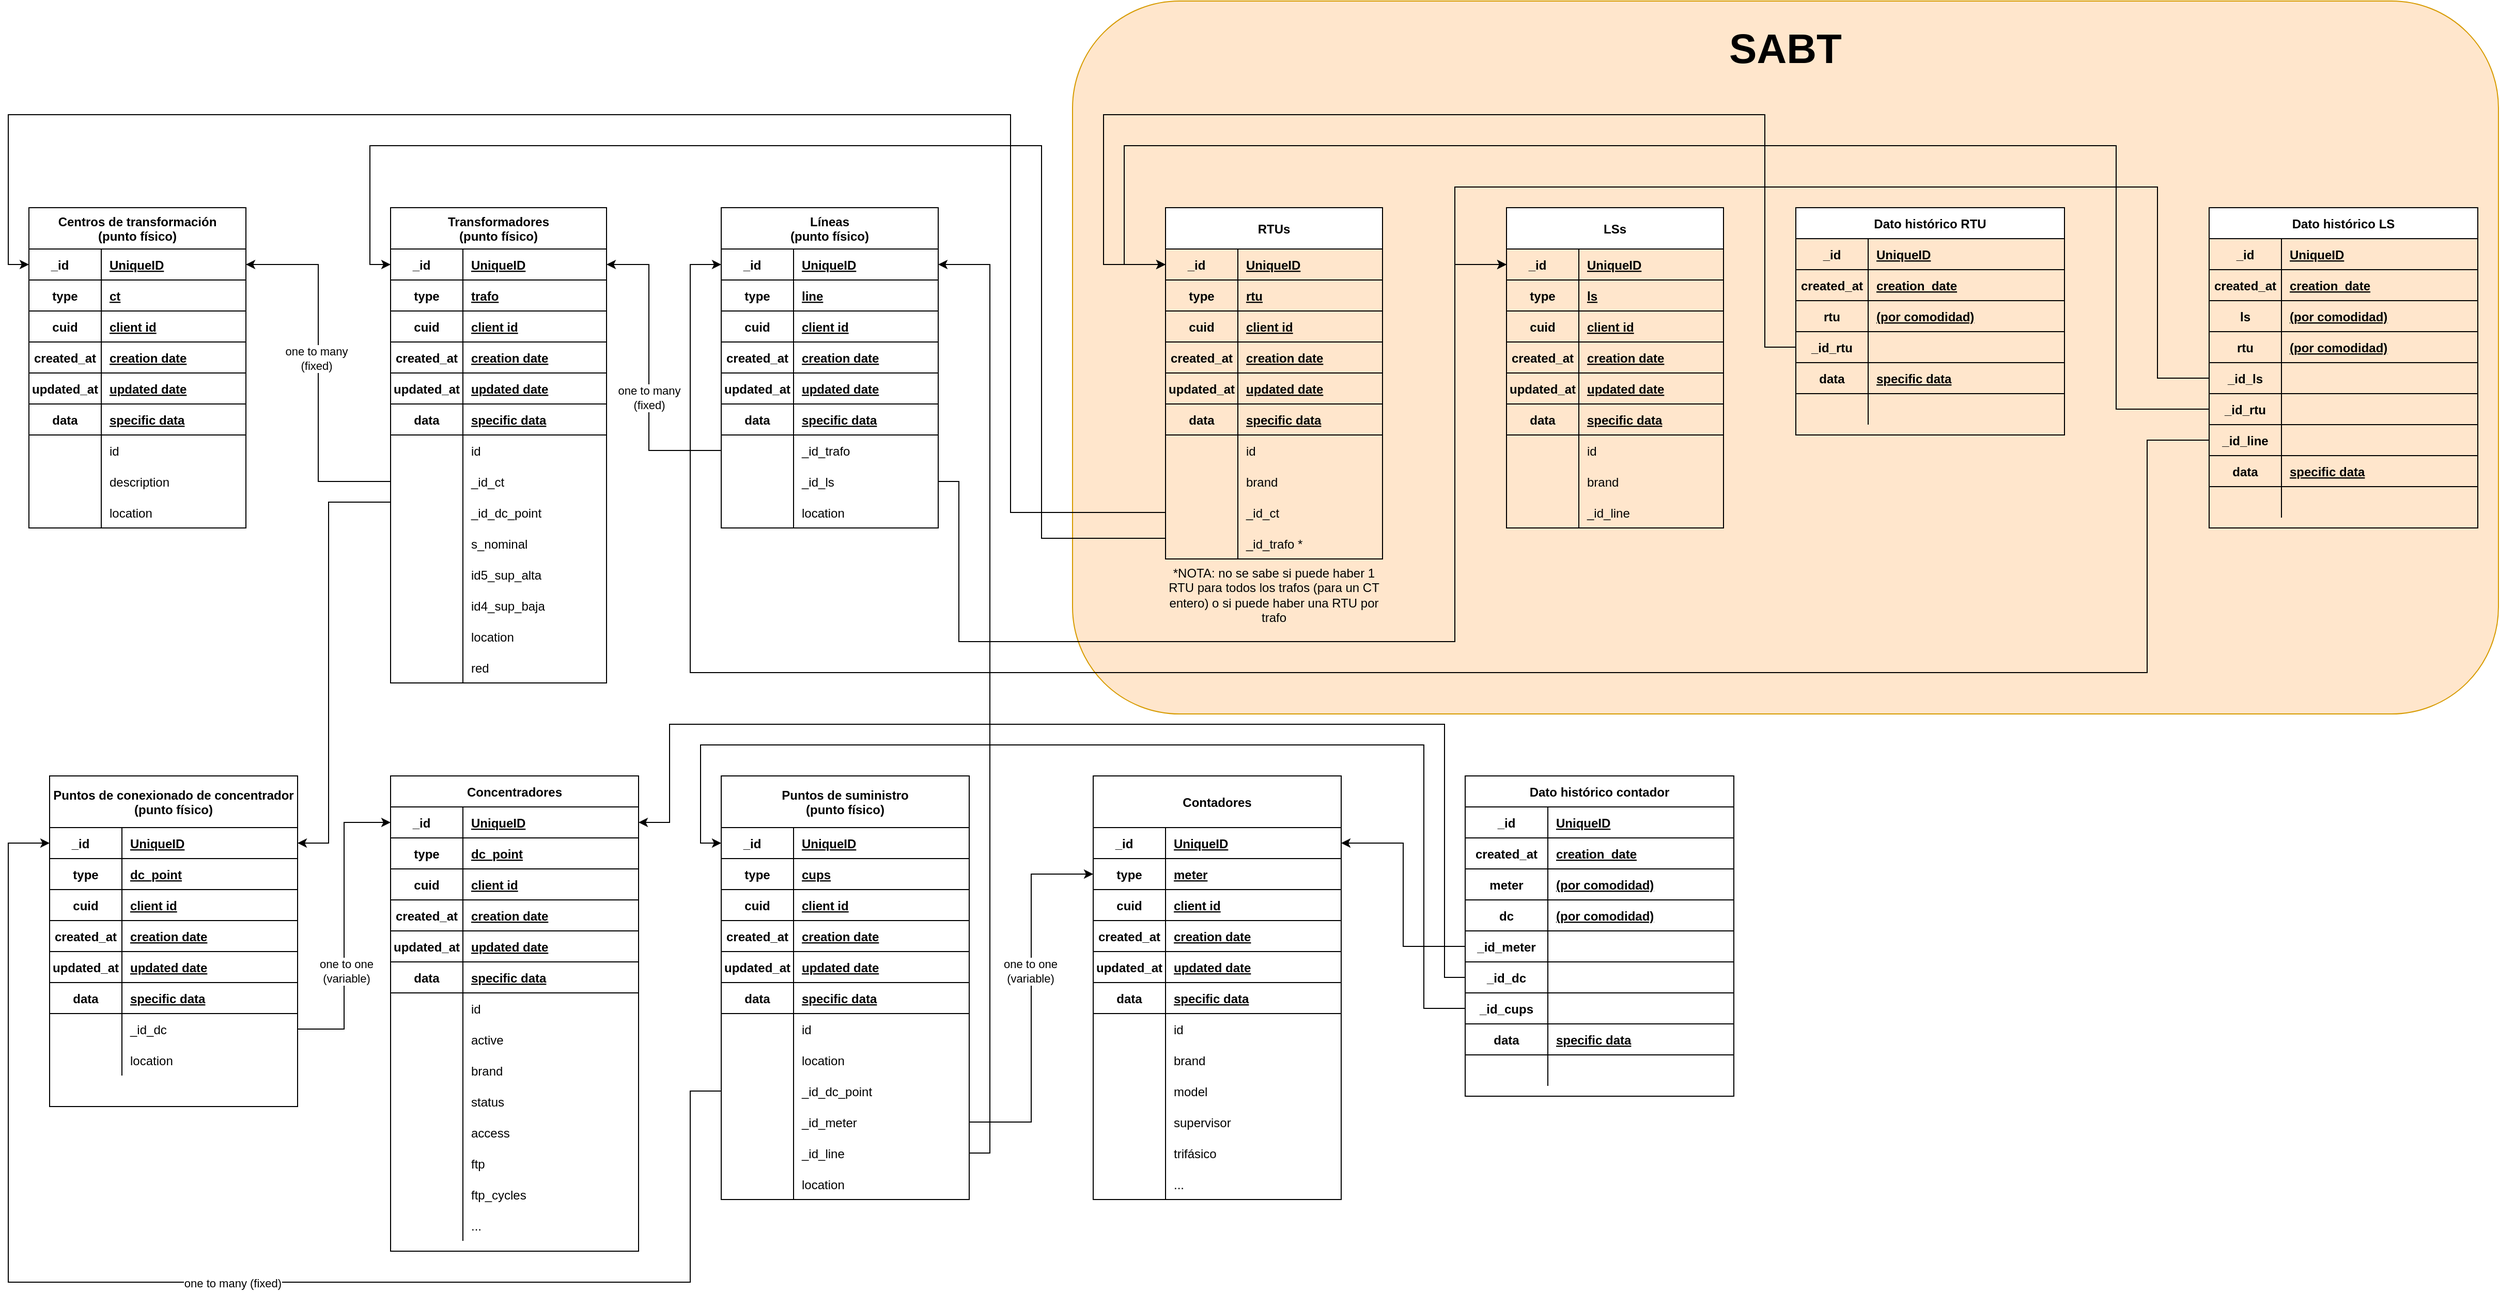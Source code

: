 <mxfile version="16.5.3" type="github">
  <diagram id="-EFX2Nu7CxiUgm0XVfrs" name="Page-1">
    <mxGraphModel dx="2426" dy="2520" grid="1" gridSize="10" guides="1" tooltips="1" connect="1" arrows="1" fold="1" page="1" pageScale="1" pageWidth="827" pageHeight="1169" math="0" shadow="0">
      <root>
        <mxCell id="0" />
        <mxCell id="1" parent="0" />
        <mxCell id="a6i1hsHx3RijTaItmewh-621" value="" style="rounded=1;whiteSpace=wrap;html=1;fillColor=#ffe6cc;strokeColor=#d79b00;" vertex="1" parent="1">
          <mxGeometry x="1090" y="-100" width="1380" height="690" as="geometry" />
        </mxCell>
        <mxCell id="a6i1hsHx3RijTaItmewh-24" value="Transformadores&#xa;(punto físico)" style="shape=table;startSize=40;container=1;collapsible=1;childLayout=tableLayout;fixedRows=1;rowLines=0;fontStyle=1;align=center;resizeLast=1;" vertex="1" parent="1">
          <mxGeometry x="430" y="100" width="209" height="460" as="geometry">
            <mxRectangle x="110" y="570" width="130" height="30" as="alternateBounds" />
          </mxGeometry>
        </mxCell>
        <mxCell id="a6i1hsHx3RijTaItmewh-25" value="" style="shape=tableRow;horizontal=0;startSize=0;swimlaneHead=0;swimlaneBody=0;fillColor=none;collapsible=0;dropTarget=0;points=[[0,0.5],[1,0.5]];portConstraint=eastwest;top=0;left=0;right=0;bottom=1;" vertex="1" parent="a6i1hsHx3RijTaItmewh-24">
          <mxGeometry y="40" width="209" height="30" as="geometry" />
        </mxCell>
        <mxCell id="a6i1hsHx3RijTaItmewh-26" value="_id   " style="shape=partialRectangle;connectable=0;fillColor=none;top=0;left=0;bottom=0;right=0;fontStyle=1;overflow=hidden;" vertex="1" parent="a6i1hsHx3RijTaItmewh-25">
          <mxGeometry width="70" height="30" as="geometry">
            <mxRectangle width="70" height="30" as="alternateBounds" />
          </mxGeometry>
        </mxCell>
        <mxCell id="a6i1hsHx3RijTaItmewh-27" value="UniqueID" style="shape=partialRectangle;connectable=0;fillColor=none;top=0;left=0;bottom=0;right=0;align=left;spacingLeft=6;fontStyle=5;overflow=hidden;" vertex="1" parent="a6i1hsHx3RijTaItmewh-25">
          <mxGeometry x="70" width="139" height="30" as="geometry">
            <mxRectangle width="139" height="30" as="alternateBounds" />
          </mxGeometry>
        </mxCell>
        <mxCell id="a6i1hsHx3RijTaItmewh-46" value="" style="shape=tableRow;horizontal=0;startSize=0;swimlaneHead=0;swimlaneBody=0;fillColor=none;collapsible=0;dropTarget=0;points=[[0,0.5],[1,0.5]];portConstraint=eastwest;top=0;left=0;right=0;bottom=1;" vertex="1" parent="a6i1hsHx3RijTaItmewh-24">
          <mxGeometry y="70" width="209" height="30" as="geometry" />
        </mxCell>
        <mxCell id="a6i1hsHx3RijTaItmewh-47" value="type" style="shape=partialRectangle;connectable=0;fillColor=none;top=0;left=0;bottom=0;right=0;fontStyle=1;overflow=hidden;" vertex="1" parent="a6i1hsHx3RijTaItmewh-46">
          <mxGeometry width="70" height="30" as="geometry">
            <mxRectangle width="70" height="30" as="alternateBounds" />
          </mxGeometry>
        </mxCell>
        <mxCell id="a6i1hsHx3RijTaItmewh-48" value="trafo" style="shape=partialRectangle;connectable=0;fillColor=none;top=0;left=0;bottom=0;right=0;align=left;spacingLeft=6;fontStyle=5;overflow=hidden;" vertex="1" parent="a6i1hsHx3RijTaItmewh-46">
          <mxGeometry x="70" width="139" height="30" as="geometry">
            <mxRectangle width="139" height="30" as="alternateBounds" />
          </mxGeometry>
        </mxCell>
        <mxCell id="a6i1hsHx3RijTaItmewh-37" value="" style="shape=tableRow;horizontal=0;startSize=0;swimlaneHead=0;swimlaneBody=0;fillColor=none;collapsible=0;dropTarget=0;points=[[0,0.5],[1,0.5]];portConstraint=eastwest;top=0;left=0;right=0;bottom=1;" vertex="1" parent="a6i1hsHx3RijTaItmewh-24">
          <mxGeometry y="100" width="209" height="30" as="geometry" />
        </mxCell>
        <mxCell id="a6i1hsHx3RijTaItmewh-38" value="cuid" style="shape=partialRectangle;connectable=0;fillColor=none;top=0;left=0;bottom=0;right=0;fontStyle=1;overflow=hidden;" vertex="1" parent="a6i1hsHx3RijTaItmewh-37">
          <mxGeometry width="70" height="30" as="geometry">
            <mxRectangle width="70" height="30" as="alternateBounds" />
          </mxGeometry>
        </mxCell>
        <mxCell id="a6i1hsHx3RijTaItmewh-39" value="client id" style="shape=partialRectangle;connectable=0;fillColor=none;top=0;left=0;bottom=0;right=0;align=left;spacingLeft=6;fontStyle=5;overflow=hidden;" vertex="1" parent="a6i1hsHx3RijTaItmewh-37">
          <mxGeometry x="70" width="139" height="30" as="geometry">
            <mxRectangle width="139" height="30" as="alternateBounds" />
          </mxGeometry>
        </mxCell>
        <mxCell id="a6i1hsHx3RijTaItmewh-43" value="" style="shape=tableRow;horizontal=0;startSize=0;swimlaneHead=0;swimlaneBody=0;fillColor=none;collapsible=0;dropTarget=0;points=[[0,0.5],[1,0.5]];portConstraint=eastwest;top=0;left=0;right=0;bottom=1;" vertex="1" parent="a6i1hsHx3RijTaItmewh-24">
          <mxGeometry y="130" width="209" height="30" as="geometry" />
        </mxCell>
        <mxCell id="a6i1hsHx3RijTaItmewh-44" value="created_at" style="shape=partialRectangle;connectable=0;fillColor=none;top=0;left=0;bottom=0;right=0;fontStyle=1;overflow=hidden;" vertex="1" parent="a6i1hsHx3RijTaItmewh-43">
          <mxGeometry width="70" height="30" as="geometry">
            <mxRectangle width="70" height="30" as="alternateBounds" />
          </mxGeometry>
        </mxCell>
        <mxCell id="a6i1hsHx3RijTaItmewh-45" value="creation date" style="shape=partialRectangle;connectable=0;fillColor=none;top=0;left=0;bottom=0;right=0;align=left;spacingLeft=6;fontStyle=5;overflow=hidden;" vertex="1" parent="a6i1hsHx3RijTaItmewh-43">
          <mxGeometry x="70" width="139" height="30" as="geometry">
            <mxRectangle width="139" height="30" as="alternateBounds" />
          </mxGeometry>
        </mxCell>
        <mxCell id="a6i1hsHx3RijTaItmewh-110" value="" style="shape=tableRow;horizontal=0;startSize=0;swimlaneHead=0;swimlaneBody=0;fillColor=none;collapsible=0;dropTarget=0;points=[[0,0.5],[1,0.5]];portConstraint=eastwest;top=0;left=0;right=0;bottom=1;" vertex="1" parent="a6i1hsHx3RijTaItmewh-24">
          <mxGeometry y="160" width="209" height="30" as="geometry" />
        </mxCell>
        <mxCell id="a6i1hsHx3RijTaItmewh-111" value="updated_at" style="shape=partialRectangle;connectable=0;fillColor=none;top=0;left=0;bottom=0;right=0;fontStyle=1;overflow=hidden;" vertex="1" parent="a6i1hsHx3RijTaItmewh-110">
          <mxGeometry width="70" height="30" as="geometry">
            <mxRectangle width="70" height="30" as="alternateBounds" />
          </mxGeometry>
        </mxCell>
        <mxCell id="a6i1hsHx3RijTaItmewh-112" value="updated date" style="shape=partialRectangle;connectable=0;fillColor=none;top=0;left=0;bottom=0;right=0;align=left;spacingLeft=6;fontStyle=5;overflow=hidden;" vertex="1" parent="a6i1hsHx3RijTaItmewh-110">
          <mxGeometry x="70" width="139" height="30" as="geometry">
            <mxRectangle width="139" height="30" as="alternateBounds" />
          </mxGeometry>
        </mxCell>
        <mxCell id="a6i1hsHx3RijTaItmewh-40" value="" style="shape=tableRow;horizontal=0;startSize=0;swimlaneHead=0;swimlaneBody=0;fillColor=none;collapsible=0;dropTarget=0;points=[[0,0.5],[1,0.5]];portConstraint=eastwest;top=0;left=0;right=0;bottom=1;" vertex="1" parent="a6i1hsHx3RijTaItmewh-24">
          <mxGeometry y="190" width="209" height="30" as="geometry" />
        </mxCell>
        <mxCell id="a6i1hsHx3RijTaItmewh-41" value="data" style="shape=partialRectangle;connectable=0;fillColor=none;top=0;left=0;bottom=0;right=0;fontStyle=1;overflow=hidden;" vertex="1" parent="a6i1hsHx3RijTaItmewh-40">
          <mxGeometry width="70" height="30" as="geometry">
            <mxRectangle width="70" height="30" as="alternateBounds" />
          </mxGeometry>
        </mxCell>
        <mxCell id="a6i1hsHx3RijTaItmewh-42" value="specific data" style="shape=partialRectangle;connectable=0;fillColor=none;top=0;left=0;bottom=0;right=0;align=left;spacingLeft=6;fontStyle=5;overflow=hidden;" vertex="1" parent="a6i1hsHx3RijTaItmewh-40">
          <mxGeometry x="70" width="139" height="30" as="geometry">
            <mxRectangle width="139" height="30" as="alternateBounds" />
          </mxGeometry>
        </mxCell>
        <mxCell id="a6i1hsHx3RijTaItmewh-52" value="" style="shape=tableRow;horizontal=0;startSize=0;swimlaneHead=0;swimlaneBody=0;fillColor=none;collapsible=0;dropTarget=0;points=[[0,0.5],[1,0.5]];portConstraint=eastwest;top=0;left=0;right=0;bottom=0;" vertex="1" parent="a6i1hsHx3RijTaItmewh-24">
          <mxGeometry y="220" width="209" height="30" as="geometry" />
        </mxCell>
        <mxCell id="a6i1hsHx3RijTaItmewh-53" value="" style="shape=partialRectangle;connectable=0;fillColor=none;top=0;left=0;bottom=0;right=0;editable=1;overflow=hidden;" vertex="1" parent="a6i1hsHx3RijTaItmewh-52">
          <mxGeometry width="70" height="30" as="geometry">
            <mxRectangle width="70" height="30" as="alternateBounds" />
          </mxGeometry>
        </mxCell>
        <mxCell id="a6i1hsHx3RijTaItmewh-54" value="id" style="shape=partialRectangle;connectable=0;fillColor=none;top=0;left=0;bottom=0;right=0;align=left;spacingLeft=6;overflow=hidden;" vertex="1" parent="a6i1hsHx3RijTaItmewh-52">
          <mxGeometry x="70" width="139" height="30" as="geometry">
            <mxRectangle width="139" height="30" as="alternateBounds" />
          </mxGeometry>
        </mxCell>
        <mxCell id="a6i1hsHx3RijTaItmewh-31" value="" style="shape=tableRow;horizontal=0;startSize=0;swimlaneHead=0;swimlaneBody=0;fillColor=none;collapsible=0;dropTarget=0;points=[[0,0.5],[1,0.5]];portConstraint=eastwest;top=0;left=0;right=0;bottom=0;" vertex="1" parent="a6i1hsHx3RijTaItmewh-24">
          <mxGeometry y="250" width="209" height="30" as="geometry" />
        </mxCell>
        <mxCell id="a6i1hsHx3RijTaItmewh-32" value="" style="shape=partialRectangle;connectable=0;fillColor=none;top=0;left=0;bottom=0;right=0;editable=1;overflow=hidden;" vertex="1" parent="a6i1hsHx3RijTaItmewh-31">
          <mxGeometry width="70" height="30" as="geometry">
            <mxRectangle width="70" height="30" as="alternateBounds" />
          </mxGeometry>
        </mxCell>
        <mxCell id="a6i1hsHx3RijTaItmewh-33" value="_id_ct" style="shape=partialRectangle;connectable=0;fillColor=none;top=0;left=0;bottom=0;right=0;align=left;spacingLeft=6;overflow=hidden;" vertex="1" parent="a6i1hsHx3RijTaItmewh-31">
          <mxGeometry x="70" width="139" height="30" as="geometry">
            <mxRectangle width="139" height="30" as="alternateBounds" />
          </mxGeometry>
        </mxCell>
        <mxCell id="a6i1hsHx3RijTaItmewh-474" value="" style="shape=tableRow;horizontal=0;startSize=0;swimlaneHead=0;swimlaneBody=0;fillColor=none;collapsible=0;dropTarget=0;points=[[0,0.5],[1,0.5]];portConstraint=eastwest;top=0;left=0;right=0;bottom=0;" vertex="1" parent="a6i1hsHx3RijTaItmewh-24">
          <mxGeometry y="280" width="209" height="30" as="geometry" />
        </mxCell>
        <mxCell id="a6i1hsHx3RijTaItmewh-475" value="" style="shape=partialRectangle;connectable=0;fillColor=none;top=0;left=0;bottom=0;right=0;editable=1;overflow=hidden;" vertex="1" parent="a6i1hsHx3RijTaItmewh-474">
          <mxGeometry width="70" height="30" as="geometry">
            <mxRectangle width="70" height="30" as="alternateBounds" />
          </mxGeometry>
        </mxCell>
        <mxCell id="a6i1hsHx3RijTaItmewh-476" value="_id_dc_point" style="shape=partialRectangle;connectable=0;fillColor=none;top=0;left=0;bottom=0;right=0;align=left;spacingLeft=6;overflow=hidden;" vertex="1" parent="a6i1hsHx3RijTaItmewh-474">
          <mxGeometry x="70" width="139" height="30" as="geometry">
            <mxRectangle width="139" height="30" as="alternateBounds" />
          </mxGeometry>
        </mxCell>
        <mxCell id="a6i1hsHx3RijTaItmewh-55" value="" style="shape=tableRow;horizontal=0;startSize=0;swimlaneHead=0;swimlaneBody=0;fillColor=none;collapsible=0;dropTarget=0;points=[[0,0.5],[1,0.5]];portConstraint=eastwest;top=0;left=0;right=0;bottom=0;" vertex="1" parent="a6i1hsHx3RijTaItmewh-24">
          <mxGeometry y="310" width="209" height="30" as="geometry" />
        </mxCell>
        <mxCell id="a6i1hsHx3RijTaItmewh-56" value="" style="shape=partialRectangle;connectable=0;fillColor=none;top=0;left=0;bottom=0;right=0;editable=1;overflow=hidden;" vertex="1" parent="a6i1hsHx3RijTaItmewh-55">
          <mxGeometry width="70" height="30" as="geometry">
            <mxRectangle width="70" height="30" as="alternateBounds" />
          </mxGeometry>
        </mxCell>
        <mxCell id="a6i1hsHx3RijTaItmewh-57" value="s_nominal" style="shape=partialRectangle;connectable=0;fillColor=none;top=0;left=0;bottom=0;right=0;align=left;spacingLeft=6;overflow=hidden;" vertex="1" parent="a6i1hsHx3RijTaItmewh-55">
          <mxGeometry x="70" width="139" height="30" as="geometry">
            <mxRectangle width="139" height="30" as="alternateBounds" />
          </mxGeometry>
        </mxCell>
        <mxCell id="a6i1hsHx3RijTaItmewh-58" value="" style="shape=tableRow;horizontal=0;startSize=0;swimlaneHead=0;swimlaneBody=0;fillColor=none;collapsible=0;dropTarget=0;points=[[0,0.5],[1,0.5]];portConstraint=eastwest;top=0;left=0;right=0;bottom=0;" vertex="1" parent="a6i1hsHx3RijTaItmewh-24">
          <mxGeometry y="340" width="209" height="30" as="geometry" />
        </mxCell>
        <mxCell id="a6i1hsHx3RijTaItmewh-59" value="" style="shape=partialRectangle;connectable=0;fillColor=none;top=0;left=0;bottom=0;right=0;editable=1;overflow=hidden;" vertex="1" parent="a6i1hsHx3RijTaItmewh-58">
          <mxGeometry width="70" height="30" as="geometry">
            <mxRectangle width="70" height="30" as="alternateBounds" />
          </mxGeometry>
        </mxCell>
        <mxCell id="a6i1hsHx3RijTaItmewh-60" value="id5_sup_alta" style="shape=partialRectangle;connectable=0;fillColor=none;top=0;left=0;bottom=0;right=0;align=left;spacingLeft=6;overflow=hidden;" vertex="1" parent="a6i1hsHx3RijTaItmewh-58">
          <mxGeometry x="70" width="139" height="30" as="geometry">
            <mxRectangle width="139" height="30" as="alternateBounds" />
          </mxGeometry>
        </mxCell>
        <mxCell id="a6i1hsHx3RijTaItmewh-64" value="" style="shape=tableRow;horizontal=0;startSize=0;swimlaneHead=0;swimlaneBody=0;fillColor=none;collapsible=0;dropTarget=0;points=[[0,0.5],[1,0.5]];portConstraint=eastwest;top=0;left=0;right=0;bottom=0;" vertex="1" parent="a6i1hsHx3RijTaItmewh-24">
          <mxGeometry y="370" width="209" height="30" as="geometry" />
        </mxCell>
        <mxCell id="a6i1hsHx3RijTaItmewh-65" value="" style="shape=partialRectangle;connectable=0;fillColor=none;top=0;left=0;bottom=0;right=0;editable=1;overflow=hidden;" vertex="1" parent="a6i1hsHx3RijTaItmewh-64">
          <mxGeometry width="70" height="30" as="geometry">
            <mxRectangle width="70" height="30" as="alternateBounds" />
          </mxGeometry>
        </mxCell>
        <mxCell id="a6i1hsHx3RijTaItmewh-66" value="id4_sup_baja" style="shape=partialRectangle;connectable=0;fillColor=none;top=0;left=0;bottom=0;right=0;align=left;spacingLeft=6;overflow=hidden;" vertex="1" parent="a6i1hsHx3RijTaItmewh-64">
          <mxGeometry x="70" width="139" height="30" as="geometry">
            <mxRectangle width="139" height="30" as="alternateBounds" />
          </mxGeometry>
        </mxCell>
        <mxCell id="a6i1hsHx3RijTaItmewh-67" value="" style="shape=tableRow;horizontal=0;startSize=0;swimlaneHead=0;swimlaneBody=0;fillColor=none;collapsible=0;dropTarget=0;points=[[0,0.5],[1,0.5]];portConstraint=eastwest;top=0;left=0;right=0;bottom=0;" vertex="1" parent="a6i1hsHx3RijTaItmewh-24">
          <mxGeometry y="400" width="209" height="30" as="geometry" />
        </mxCell>
        <mxCell id="a6i1hsHx3RijTaItmewh-68" value="" style="shape=partialRectangle;connectable=0;fillColor=none;top=0;left=0;bottom=0;right=0;editable=1;overflow=hidden;" vertex="1" parent="a6i1hsHx3RijTaItmewh-67">
          <mxGeometry width="70" height="30" as="geometry">
            <mxRectangle width="70" height="30" as="alternateBounds" />
          </mxGeometry>
        </mxCell>
        <mxCell id="a6i1hsHx3RijTaItmewh-69" value="location" style="shape=partialRectangle;connectable=0;fillColor=none;top=0;left=0;bottom=0;right=0;align=left;spacingLeft=6;overflow=hidden;" vertex="1" parent="a6i1hsHx3RijTaItmewh-67">
          <mxGeometry x="70" width="139" height="30" as="geometry">
            <mxRectangle width="139" height="30" as="alternateBounds" />
          </mxGeometry>
        </mxCell>
        <mxCell id="a6i1hsHx3RijTaItmewh-434" value="" style="shape=tableRow;horizontal=0;startSize=0;swimlaneHead=0;swimlaneBody=0;fillColor=none;collapsible=0;dropTarget=0;points=[[0,0.5],[1,0.5]];portConstraint=eastwest;top=0;left=0;right=0;bottom=0;" vertex="1" parent="a6i1hsHx3RijTaItmewh-24">
          <mxGeometry y="430" width="209" height="30" as="geometry" />
        </mxCell>
        <mxCell id="a6i1hsHx3RijTaItmewh-435" value="" style="shape=partialRectangle;connectable=0;fillColor=none;top=0;left=0;bottom=0;right=0;editable=1;overflow=hidden;" vertex="1" parent="a6i1hsHx3RijTaItmewh-434">
          <mxGeometry width="70" height="30" as="geometry">
            <mxRectangle width="70" height="30" as="alternateBounds" />
          </mxGeometry>
        </mxCell>
        <mxCell id="a6i1hsHx3RijTaItmewh-436" value="red" style="shape=partialRectangle;connectable=0;fillColor=none;top=0;left=0;bottom=0;right=0;align=left;spacingLeft=6;overflow=hidden;" vertex="1" parent="a6i1hsHx3RijTaItmewh-434">
          <mxGeometry x="70" width="139" height="30" as="geometry">
            <mxRectangle width="139" height="30" as="alternateBounds" />
          </mxGeometry>
        </mxCell>
        <mxCell id="a6i1hsHx3RijTaItmewh-116" value="Centros de transformación&#xa;(punto físico)" style="shape=table;startSize=40;container=1;collapsible=1;childLayout=tableLayout;fixedRows=1;rowLines=0;fontStyle=1;align=center;resizeLast=1;" vertex="1" parent="1">
          <mxGeometry x="80" y="100" width="210" height="310" as="geometry">
            <mxRectangle x="110" y="570" width="130" height="30" as="alternateBounds" />
          </mxGeometry>
        </mxCell>
        <mxCell id="a6i1hsHx3RijTaItmewh-117" value="" style="shape=tableRow;horizontal=0;startSize=0;swimlaneHead=0;swimlaneBody=0;fillColor=none;collapsible=0;dropTarget=0;points=[[0,0.5],[1,0.5]];portConstraint=eastwest;top=0;left=0;right=0;bottom=1;" vertex="1" parent="a6i1hsHx3RijTaItmewh-116">
          <mxGeometry y="40" width="210" height="30" as="geometry" />
        </mxCell>
        <mxCell id="a6i1hsHx3RijTaItmewh-118" value="_id   " style="shape=partialRectangle;connectable=0;fillColor=none;top=0;left=0;bottom=0;right=0;fontStyle=1;overflow=hidden;" vertex="1" parent="a6i1hsHx3RijTaItmewh-117">
          <mxGeometry width="70" height="30" as="geometry">
            <mxRectangle width="70" height="30" as="alternateBounds" />
          </mxGeometry>
        </mxCell>
        <mxCell id="a6i1hsHx3RijTaItmewh-119" value="UniqueID" style="shape=partialRectangle;connectable=0;fillColor=none;top=0;left=0;bottom=0;right=0;align=left;spacingLeft=6;fontStyle=5;overflow=hidden;" vertex="1" parent="a6i1hsHx3RijTaItmewh-117">
          <mxGeometry x="70" width="140" height="30" as="geometry">
            <mxRectangle width="140" height="30" as="alternateBounds" />
          </mxGeometry>
        </mxCell>
        <mxCell id="a6i1hsHx3RijTaItmewh-120" value="" style="shape=tableRow;horizontal=0;startSize=0;swimlaneHead=0;swimlaneBody=0;fillColor=none;collapsible=0;dropTarget=0;points=[[0,0.5],[1,0.5]];portConstraint=eastwest;top=0;left=0;right=0;bottom=1;" vertex="1" parent="a6i1hsHx3RijTaItmewh-116">
          <mxGeometry y="70" width="210" height="30" as="geometry" />
        </mxCell>
        <mxCell id="a6i1hsHx3RijTaItmewh-121" value="type" style="shape=partialRectangle;connectable=0;fillColor=none;top=0;left=0;bottom=0;right=0;fontStyle=1;overflow=hidden;" vertex="1" parent="a6i1hsHx3RijTaItmewh-120">
          <mxGeometry width="70" height="30" as="geometry">
            <mxRectangle width="70" height="30" as="alternateBounds" />
          </mxGeometry>
        </mxCell>
        <mxCell id="a6i1hsHx3RijTaItmewh-122" value="ct" style="shape=partialRectangle;connectable=0;fillColor=none;top=0;left=0;bottom=0;right=0;align=left;spacingLeft=6;fontStyle=5;overflow=hidden;" vertex="1" parent="a6i1hsHx3RijTaItmewh-120">
          <mxGeometry x="70" width="140" height="30" as="geometry">
            <mxRectangle width="140" height="30" as="alternateBounds" />
          </mxGeometry>
        </mxCell>
        <mxCell id="a6i1hsHx3RijTaItmewh-123" value="" style="shape=tableRow;horizontal=0;startSize=0;swimlaneHead=0;swimlaneBody=0;fillColor=none;collapsible=0;dropTarget=0;points=[[0,0.5],[1,0.5]];portConstraint=eastwest;top=0;left=0;right=0;bottom=1;" vertex="1" parent="a6i1hsHx3RijTaItmewh-116">
          <mxGeometry y="100" width="210" height="30" as="geometry" />
        </mxCell>
        <mxCell id="a6i1hsHx3RijTaItmewh-124" value="cuid" style="shape=partialRectangle;connectable=0;fillColor=none;top=0;left=0;bottom=0;right=0;fontStyle=1;overflow=hidden;" vertex="1" parent="a6i1hsHx3RijTaItmewh-123">
          <mxGeometry width="70" height="30" as="geometry">
            <mxRectangle width="70" height="30" as="alternateBounds" />
          </mxGeometry>
        </mxCell>
        <mxCell id="a6i1hsHx3RijTaItmewh-125" value="client id" style="shape=partialRectangle;connectable=0;fillColor=none;top=0;left=0;bottom=0;right=0;align=left;spacingLeft=6;fontStyle=5;overflow=hidden;" vertex="1" parent="a6i1hsHx3RijTaItmewh-123">
          <mxGeometry x="70" width="140" height="30" as="geometry">
            <mxRectangle width="140" height="30" as="alternateBounds" />
          </mxGeometry>
        </mxCell>
        <mxCell id="a6i1hsHx3RijTaItmewh-126" value="" style="shape=tableRow;horizontal=0;startSize=0;swimlaneHead=0;swimlaneBody=0;fillColor=none;collapsible=0;dropTarget=0;points=[[0,0.5],[1,0.5]];portConstraint=eastwest;top=0;left=0;right=0;bottom=1;" vertex="1" parent="a6i1hsHx3RijTaItmewh-116">
          <mxGeometry y="130" width="210" height="30" as="geometry" />
        </mxCell>
        <mxCell id="a6i1hsHx3RijTaItmewh-127" value="created_at" style="shape=partialRectangle;connectable=0;fillColor=none;top=0;left=0;bottom=0;right=0;fontStyle=1;overflow=hidden;" vertex="1" parent="a6i1hsHx3RijTaItmewh-126">
          <mxGeometry width="70" height="30" as="geometry">
            <mxRectangle width="70" height="30" as="alternateBounds" />
          </mxGeometry>
        </mxCell>
        <mxCell id="a6i1hsHx3RijTaItmewh-128" value="creation date" style="shape=partialRectangle;connectable=0;fillColor=none;top=0;left=0;bottom=0;right=0;align=left;spacingLeft=6;fontStyle=5;overflow=hidden;" vertex="1" parent="a6i1hsHx3RijTaItmewh-126">
          <mxGeometry x="70" width="140" height="30" as="geometry">
            <mxRectangle width="140" height="30" as="alternateBounds" />
          </mxGeometry>
        </mxCell>
        <mxCell id="a6i1hsHx3RijTaItmewh-129" value="" style="shape=tableRow;horizontal=0;startSize=0;swimlaneHead=0;swimlaneBody=0;fillColor=none;collapsible=0;dropTarget=0;points=[[0,0.5],[1,0.5]];portConstraint=eastwest;top=0;left=0;right=0;bottom=1;" vertex="1" parent="a6i1hsHx3RijTaItmewh-116">
          <mxGeometry y="160" width="210" height="30" as="geometry" />
        </mxCell>
        <mxCell id="a6i1hsHx3RijTaItmewh-130" value="updated_at" style="shape=partialRectangle;connectable=0;fillColor=none;top=0;left=0;bottom=0;right=0;fontStyle=1;overflow=hidden;" vertex="1" parent="a6i1hsHx3RijTaItmewh-129">
          <mxGeometry width="70" height="30" as="geometry">
            <mxRectangle width="70" height="30" as="alternateBounds" />
          </mxGeometry>
        </mxCell>
        <mxCell id="a6i1hsHx3RijTaItmewh-131" value="updated date" style="shape=partialRectangle;connectable=0;fillColor=none;top=0;left=0;bottom=0;right=0;align=left;spacingLeft=6;fontStyle=5;overflow=hidden;" vertex="1" parent="a6i1hsHx3RijTaItmewh-129">
          <mxGeometry x="70" width="140" height="30" as="geometry">
            <mxRectangle width="140" height="30" as="alternateBounds" />
          </mxGeometry>
        </mxCell>
        <mxCell id="a6i1hsHx3RijTaItmewh-132" value="" style="shape=tableRow;horizontal=0;startSize=0;swimlaneHead=0;swimlaneBody=0;fillColor=none;collapsible=0;dropTarget=0;points=[[0,0.5],[1,0.5]];portConstraint=eastwest;top=0;left=0;right=0;bottom=1;" vertex="1" parent="a6i1hsHx3RijTaItmewh-116">
          <mxGeometry y="190" width="210" height="30" as="geometry" />
        </mxCell>
        <mxCell id="a6i1hsHx3RijTaItmewh-133" value="data" style="shape=partialRectangle;connectable=0;fillColor=none;top=0;left=0;bottom=0;right=0;fontStyle=1;overflow=hidden;" vertex="1" parent="a6i1hsHx3RijTaItmewh-132">
          <mxGeometry width="70" height="30" as="geometry">
            <mxRectangle width="70" height="30" as="alternateBounds" />
          </mxGeometry>
        </mxCell>
        <mxCell id="a6i1hsHx3RijTaItmewh-134" value="specific data" style="shape=partialRectangle;connectable=0;fillColor=none;top=0;left=0;bottom=0;right=0;align=left;spacingLeft=6;fontStyle=5;overflow=hidden;" vertex="1" parent="a6i1hsHx3RijTaItmewh-132">
          <mxGeometry x="70" width="140" height="30" as="geometry">
            <mxRectangle width="140" height="30" as="alternateBounds" />
          </mxGeometry>
        </mxCell>
        <mxCell id="a6i1hsHx3RijTaItmewh-138" value="" style="shape=tableRow;horizontal=0;startSize=0;swimlaneHead=0;swimlaneBody=0;fillColor=none;collapsible=0;dropTarget=0;points=[[0,0.5],[1,0.5]];portConstraint=eastwest;top=0;left=0;right=0;bottom=0;" vertex="1" parent="a6i1hsHx3RijTaItmewh-116">
          <mxGeometry y="220" width="210" height="30" as="geometry" />
        </mxCell>
        <mxCell id="a6i1hsHx3RijTaItmewh-139" value="" style="shape=partialRectangle;connectable=0;fillColor=none;top=0;left=0;bottom=0;right=0;editable=1;overflow=hidden;" vertex="1" parent="a6i1hsHx3RijTaItmewh-138">
          <mxGeometry width="70" height="30" as="geometry">
            <mxRectangle width="70" height="30" as="alternateBounds" />
          </mxGeometry>
        </mxCell>
        <mxCell id="a6i1hsHx3RijTaItmewh-140" value="id" style="shape=partialRectangle;connectable=0;fillColor=none;top=0;left=0;bottom=0;right=0;align=left;spacingLeft=6;overflow=hidden;" vertex="1" parent="a6i1hsHx3RijTaItmewh-138">
          <mxGeometry x="70" width="140" height="30" as="geometry">
            <mxRectangle width="140" height="30" as="alternateBounds" />
          </mxGeometry>
        </mxCell>
        <mxCell id="a6i1hsHx3RijTaItmewh-153" value="" style="shape=tableRow;horizontal=0;startSize=0;swimlaneHead=0;swimlaneBody=0;fillColor=none;collapsible=0;dropTarget=0;points=[[0,0.5],[1,0.5]];portConstraint=eastwest;top=0;left=0;right=0;bottom=0;" vertex="1" parent="a6i1hsHx3RijTaItmewh-116">
          <mxGeometry y="250" width="210" height="30" as="geometry" />
        </mxCell>
        <mxCell id="a6i1hsHx3RijTaItmewh-154" value="" style="shape=partialRectangle;connectable=0;fillColor=none;top=0;left=0;bottom=0;right=0;editable=1;overflow=hidden;" vertex="1" parent="a6i1hsHx3RijTaItmewh-153">
          <mxGeometry width="70" height="30" as="geometry">
            <mxRectangle width="70" height="30" as="alternateBounds" />
          </mxGeometry>
        </mxCell>
        <mxCell id="a6i1hsHx3RijTaItmewh-155" value="description" style="shape=partialRectangle;connectable=0;fillColor=none;top=0;left=0;bottom=0;right=0;align=left;spacingLeft=6;overflow=hidden;" vertex="1" parent="a6i1hsHx3RijTaItmewh-153">
          <mxGeometry x="70" width="140" height="30" as="geometry">
            <mxRectangle width="140" height="30" as="alternateBounds" />
          </mxGeometry>
        </mxCell>
        <mxCell id="a6i1hsHx3RijTaItmewh-156" value="" style="shape=tableRow;horizontal=0;startSize=0;swimlaneHead=0;swimlaneBody=0;fillColor=none;collapsible=0;dropTarget=0;points=[[0,0.5],[1,0.5]];portConstraint=eastwest;top=0;left=0;right=0;bottom=0;" vertex="1" parent="a6i1hsHx3RijTaItmewh-116">
          <mxGeometry y="280" width="210" height="30" as="geometry" />
        </mxCell>
        <mxCell id="a6i1hsHx3RijTaItmewh-157" value="" style="shape=partialRectangle;connectable=0;fillColor=none;top=0;left=0;bottom=0;right=0;editable=1;overflow=hidden;" vertex="1" parent="a6i1hsHx3RijTaItmewh-156">
          <mxGeometry width="70" height="30" as="geometry">
            <mxRectangle width="70" height="30" as="alternateBounds" />
          </mxGeometry>
        </mxCell>
        <mxCell id="a6i1hsHx3RijTaItmewh-158" value="location" style="shape=partialRectangle;connectable=0;fillColor=none;top=0;left=0;bottom=0;right=0;align=left;spacingLeft=6;overflow=hidden;" vertex="1" parent="a6i1hsHx3RijTaItmewh-156">
          <mxGeometry x="70" width="140" height="30" as="geometry">
            <mxRectangle width="140" height="30" as="alternateBounds" />
          </mxGeometry>
        </mxCell>
        <mxCell id="a6i1hsHx3RijTaItmewh-176" style="edgeStyle=orthogonalEdgeStyle;rounded=0;orthogonalLoop=1;jettySize=auto;html=1;exitX=0;exitY=0.5;exitDx=0;exitDy=0;entryX=1;entryY=0.5;entryDx=0;entryDy=0;" edge="1" parent="1" source="a6i1hsHx3RijTaItmewh-31" target="a6i1hsHx3RijTaItmewh-117">
          <mxGeometry relative="1" as="geometry" />
        </mxCell>
        <mxCell id="a6i1hsHx3RijTaItmewh-296" value="one to many &lt;br&gt;(fixed)" style="edgeLabel;html=1;align=center;verticalAlign=middle;resizable=0;points=[];" vertex="1" connectable="0" parent="a6i1hsHx3RijTaItmewh-176">
          <mxGeometry x="0.08" y="2" relative="1" as="geometry">
            <mxPoint as="offset" />
          </mxGeometry>
        </mxCell>
        <mxCell id="a6i1hsHx3RijTaItmewh-177" value="Líneas&#xa;(punto físico)" style="shape=table;startSize=40;container=1;collapsible=1;childLayout=tableLayout;fixedRows=1;rowLines=0;fontStyle=1;align=center;resizeLast=1;" vertex="1" parent="1">
          <mxGeometry x="750" y="100" width="210" height="310" as="geometry">
            <mxRectangle x="110" y="570" width="130" height="30" as="alternateBounds" />
          </mxGeometry>
        </mxCell>
        <mxCell id="a6i1hsHx3RijTaItmewh-178" value="" style="shape=tableRow;horizontal=0;startSize=0;swimlaneHead=0;swimlaneBody=0;fillColor=none;collapsible=0;dropTarget=0;points=[[0,0.5],[1,0.5]];portConstraint=eastwest;top=0;left=0;right=0;bottom=1;" vertex="1" parent="a6i1hsHx3RijTaItmewh-177">
          <mxGeometry y="40" width="210" height="30" as="geometry" />
        </mxCell>
        <mxCell id="a6i1hsHx3RijTaItmewh-179" value="_id   " style="shape=partialRectangle;connectable=0;fillColor=none;top=0;left=0;bottom=0;right=0;fontStyle=1;overflow=hidden;" vertex="1" parent="a6i1hsHx3RijTaItmewh-178">
          <mxGeometry width="70" height="30" as="geometry">
            <mxRectangle width="70" height="30" as="alternateBounds" />
          </mxGeometry>
        </mxCell>
        <mxCell id="a6i1hsHx3RijTaItmewh-180" value="UniqueID" style="shape=partialRectangle;connectable=0;fillColor=none;top=0;left=0;bottom=0;right=0;align=left;spacingLeft=6;fontStyle=5;overflow=hidden;" vertex="1" parent="a6i1hsHx3RijTaItmewh-178">
          <mxGeometry x="70" width="140" height="30" as="geometry">
            <mxRectangle width="140" height="30" as="alternateBounds" />
          </mxGeometry>
        </mxCell>
        <mxCell id="a6i1hsHx3RijTaItmewh-181" value="" style="shape=tableRow;horizontal=0;startSize=0;swimlaneHead=0;swimlaneBody=0;fillColor=none;collapsible=0;dropTarget=0;points=[[0,0.5],[1,0.5]];portConstraint=eastwest;top=0;left=0;right=0;bottom=1;" vertex="1" parent="a6i1hsHx3RijTaItmewh-177">
          <mxGeometry y="70" width="210" height="30" as="geometry" />
        </mxCell>
        <mxCell id="a6i1hsHx3RijTaItmewh-182" value="type" style="shape=partialRectangle;connectable=0;fillColor=none;top=0;left=0;bottom=0;right=0;fontStyle=1;overflow=hidden;" vertex="1" parent="a6i1hsHx3RijTaItmewh-181">
          <mxGeometry width="70" height="30" as="geometry">
            <mxRectangle width="70" height="30" as="alternateBounds" />
          </mxGeometry>
        </mxCell>
        <mxCell id="a6i1hsHx3RijTaItmewh-183" value="line" style="shape=partialRectangle;connectable=0;fillColor=none;top=0;left=0;bottom=0;right=0;align=left;spacingLeft=6;fontStyle=5;overflow=hidden;" vertex="1" parent="a6i1hsHx3RijTaItmewh-181">
          <mxGeometry x="70" width="140" height="30" as="geometry">
            <mxRectangle width="140" height="30" as="alternateBounds" />
          </mxGeometry>
        </mxCell>
        <mxCell id="a6i1hsHx3RijTaItmewh-184" value="" style="shape=tableRow;horizontal=0;startSize=0;swimlaneHead=0;swimlaneBody=0;fillColor=none;collapsible=0;dropTarget=0;points=[[0,0.5],[1,0.5]];portConstraint=eastwest;top=0;left=0;right=0;bottom=1;" vertex="1" parent="a6i1hsHx3RijTaItmewh-177">
          <mxGeometry y="100" width="210" height="30" as="geometry" />
        </mxCell>
        <mxCell id="a6i1hsHx3RijTaItmewh-185" value="cuid" style="shape=partialRectangle;connectable=0;fillColor=none;top=0;left=0;bottom=0;right=0;fontStyle=1;overflow=hidden;" vertex="1" parent="a6i1hsHx3RijTaItmewh-184">
          <mxGeometry width="70" height="30" as="geometry">
            <mxRectangle width="70" height="30" as="alternateBounds" />
          </mxGeometry>
        </mxCell>
        <mxCell id="a6i1hsHx3RijTaItmewh-186" value="client id" style="shape=partialRectangle;connectable=0;fillColor=none;top=0;left=0;bottom=0;right=0;align=left;spacingLeft=6;fontStyle=5;overflow=hidden;" vertex="1" parent="a6i1hsHx3RijTaItmewh-184">
          <mxGeometry x="70" width="140" height="30" as="geometry">
            <mxRectangle width="140" height="30" as="alternateBounds" />
          </mxGeometry>
        </mxCell>
        <mxCell id="a6i1hsHx3RijTaItmewh-187" value="" style="shape=tableRow;horizontal=0;startSize=0;swimlaneHead=0;swimlaneBody=0;fillColor=none;collapsible=0;dropTarget=0;points=[[0,0.5],[1,0.5]];portConstraint=eastwest;top=0;left=0;right=0;bottom=1;" vertex="1" parent="a6i1hsHx3RijTaItmewh-177">
          <mxGeometry y="130" width="210" height="30" as="geometry" />
        </mxCell>
        <mxCell id="a6i1hsHx3RijTaItmewh-188" value="created_at" style="shape=partialRectangle;connectable=0;fillColor=none;top=0;left=0;bottom=0;right=0;fontStyle=1;overflow=hidden;" vertex="1" parent="a6i1hsHx3RijTaItmewh-187">
          <mxGeometry width="70" height="30" as="geometry">
            <mxRectangle width="70" height="30" as="alternateBounds" />
          </mxGeometry>
        </mxCell>
        <mxCell id="a6i1hsHx3RijTaItmewh-189" value="creation date" style="shape=partialRectangle;connectable=0;fillColor=none;top=0;left=0;bottom=0;right=0;align=left;spacingLeft=6;fontStyle=5;overflow=hidden;" vertex="1" parent="a6i1hsHx3RijTaItmewh-187">
          <mxGeometry x="70" width="140" height="30" as="geometry">
            <mxRectangle width="140" height="30" as="alternateBounds" />
          </mxGeometry>
        </mxCell>
        <mxCell id="a6i1hsHx3RijTaItmewh-190" value="" style="shape=tableRow;horizontal=0;startSize=0;swimlaneHead=0;swimlaneBody=0;fillColor=none;collapsible=0;dropTarget=0;points=[[0,0.5],[1,0.5]];portConstraint=eastwest;top=0;left=0;right=0;bottom=1;" vertex="1" parent="a6i1hsHx3RijTaItmewh-177">
          <mxGeometry y="160" width="210" height="30" as="geometry" />
        </mxCell>
        <mxCell id="a6i1hsHx3RijTaItmewh-191" value="updated_at" style="shape=partialRectangle;connectable=0;fillColor=none;top=0;left=0;bottom=0;right=0;fontStyle=1;overflow=hidden;" vertex="1" parent="a6i1hsHx3RijTaItmewh-190">
          <mxGeometry width="70" height="30" as="geometry">
            <mxRectangle width="70" height="30" as="alternateBounds" />
          </mxGeometry>
        </mxCell>
        <mxCell id="a6i1hsHx3RijTaItmewh-192" value="updated date" style="shape=partialRectangle;connectable=0;fillColor=none;top=0;left=0;bottom=0;right=0;align=left;spacingLeft=6;fontStyle=5;overflow=hidden;" vertex="1" parent="a6i1hsHx3RijTaItmewh-190">
          <mxGeometry x="70" width="140" height="30" as="geometry">
            <mxRectangle width="140" height="30" as="alternateBounds" />
          </mxGeometry>
        </mxCell>
        <mxCell id="a6i1hsHx3RijTaItmewh-193" value="" style="shape=tableRow;horizontal=0;startSize=0;swimlaneHead=0;swimlaneBody=0;fillColor=none;collapsible=0;dropTarget=0;points=[[0,0.5],[1,0.5]];portConstraint=eastwest;top=0;left=0;right=0;bottom=1;" vertex="1" parent="a6i1hsHx3RijTaItmewh-177">
          <mxGeometry y="190" width="210" height="30" as="geometry" />
        </mxCell>
        <mxCell id="a6i1hsHx3RijTaItmewh-194" value="data" style="shape=partialRectangle;connectable=0;fillColor=none;top=0;left=0;bottom=0;right=0;fontStyle=1;overflow=hidden;" vertex="1" parent="a6i1hsHx3RijTaItmewh-193">
          <mxGeometry width="70" height="30" as="geometry">
            <mxRectangle width="70" height="30" as="alternateBounds" />
          </mxGeometry>
        </mxCell>
        <mxCell id="a6i1hsHx3RijTaItmewh-195" value="specific data" style="shape=partialRectangle;connectable=0;fillColor=none;top=0;left=0;bottom=0;right=0;align=left;spacingLeft=6;fontStyle=5;overflow=hidden;" vertex="1" parent="a6i1hsHx3RijTaItmewh-193">
          <mxGeometry x="70" width="140" height="30" as="geometry">
            <mxRectangle width="140" height="30" as="alternateBounds" />
          </mxGeometry>
        </mxCell>
        <mxCell id="a6i1hsHx3RijTaItmewh-208" value="" style="shape=tableRow;horizontal=0;startSize=0;swimlaneHead=0;swimlaneBody=0;fillColor=none;collapsible=0;dropTarget=0;points=[[0,0.5],[1,0.5]];portConstraint=eastwest;top=0;left=0;right=0;bottom=0;" vertex="1" parent="a6i1hsHx3RijTaItmewh-177">
          <mxGeometry y="220" width="210" height="30" as="geometry" />
        </mxCell>
        <mxCell id="a6i1hsHx3RijTaItmewh-209" value="" style="shape=partialRectangle;connectable=0;fillColor=none;top=0;left=0;bottom=0;right=0;editable=1;overflow=hidden;" vertex="1" parent="a6i1hsHx3RijTaItmewh-208">
          <mxGeometry width="70" height="30" as="geometry">
            <mxRectangle width="70" height="30" as="alternateBounds" />
          </mxGeometry>
        </mxCell>
        <mxCell id="a6i1hsHx3RijTaItmewh-210" value="_id_trafo" style="shape=partialRectangle;connectable=0;fillColor=none;top=0;left=0;bottom=0;right=0;align=left;spacingLeft=6;overflow=hidden;" vertex="1" parent="a6i1hsHx3RijTaItmewh-208">
          <mxGeometry x="70" width="140" height="30" as="geometry">
            <mxRectangle width="140" height="30" as="alternateBounds" />
          </mxGeometry>
        </mxCell>
        <mxCell id="a6i1hsHx3RijTaItmewh-613" value="" style="shape=tableRow;horizontal=0;startSize=0;swimlaneHead=0;swimlaneBody=0;fillColor=none;collapsible=0;dropTarget=0;points=[[0,0.5],[1,0.5]];portConstraint=eastwest;top=0;left=0;right=0;bottom=0;" vertex="1" parent="a6i1hsHx3RijTaItmewh-177">
          <mxGeometry y="250" width="210" height="30" as="geometry" />
        </mxCell>
        <mxCell id="a6i1hsHx3RijTaItmewh-614" value="" style="shape=partialRectangle;connectable=0;fillColor=none;top=0;left=0;bottom=0;right=0;editable=1;overflow=hidden;" vertex="1" parent="a6i1hsHx3RijTaItmewh-613">
          <mxGeometry width="70" height="30" as="geometry">
            <mxRectangle width="70" height="30" as="alternateBounds" />
          </mxGeometry>
        </mxCell>
        <mxCell id="a6i1hsHx3RijTaItmewh-615" value="_id_ls" style="shape=partialRectangle;connectable=0;fillColor=none;top=0;left=0;bottom=0;right=0;align=left;spacingLeft=6;overflow=hidden;" vertex="1" parent="a6i1hsHx3RijTaItmewh-613">
          <mxGeometry x="70" width="140" height="30" as="geometry">
            <mxRectangle width="140" height="30" as="alternateBounds" />
          </mxGeometry>
        </mxCell>
        <mxCell id="a6i1hsHx3RijTaItmewh-214" value="" style="shape=tableRow;horizontal=0;startSize=0;swimlaneHead=0;swimlaneBody=0;fillColor=none;collapsible=0;dropTarget=0;points=[[0,0.5],[1,0.5]];portConstraint=eastwest;top=0;left=0;right=0;bottom=0;" vertex="1" parent="a6i1hsHx3RijTaItmewh-177">
          <mxGeometry y="280" width="210" height="30" as="geometry" />
        </mxCell>
        <mxCell id="a6i1hsHx3RijTaItmewh-215" value="" style="shape=partialRectangle;connectable=0;fillColor=none;top=0;left=0;bottom=0;right=0;editable=1;overflow=hidden;" vertex="1" parent="a6i1hsHx3RijTaItmewh-214">
          <mxGeometry width="70" height="30" as="geometry">
            <mxRectangle width="70" height="30" as="alternateBounds" />
          </mxGeometry>
        </mxCell>
        <mxCell id="a6i1hsHx3RijTaItmewh-216" value="location" style="shape=partialRectangle;connectable=0;fillColor=none;top=0;left=0;bottom=0;right=0;align=left;spacingLeft=6;overflow=hidden;" vertex="1" parent="a6i1hsHx3RijTaItmewh-214">
          <mxGeometry x="70" width="140" height="30" as="geometry">
            <mxRectangle width="140" height="30" as="alternateBounds" />
          </mxGeometry>
        </mxCell>
        <mxCell id="a6i1hsHx3RijTaItmewh-218" style="edgeStyle=orthogonalEdgeStyle;rounded=0;orthogonalLoop=1;jettySize=auto;html=1;exitX=0;exitY=0.5;exitDx=0;exitDy=0;entryX=1;entryY=0.5;entryDx=0;entryDy=0;" edge="1" parent="1" source="a6i1hsHx3RijTaItmewh-208" target="a6i1hsHx3RijTaItmewh-25">
          <mxGeometry relative="1" as="geometry">
            <Array as="points">
              <mxPoint x="680" y="335" />
              <mxPoint x="680" y="155" />
            </Array>
          </mxGeometry>
        </mxCell>
        <mxCell id="a6i1hsHx3RijTaItmewh-298" value="one to many&lt;br&gt;(fixed)" style="edgeLabel;html=1;align=center;verticalAlign=middle;resizable=0;points=[];" vertex="1" connectable="0" parent="a6i1hsHx3RijTaItmewh-218">
          <mxGeometry x="-0.169" relative="1" as="geometry">
            <mxPoint as="offset" />
          </mxGeometry>
        </mxCell>
        <mxCell id="a6i1hsHx3RijTaItmewh-219" value="Concentradores" style="shape=table;startSize=30;container=1;collapsible=1;childLayout=tableLayout;fixedRows=1;rowLines=0;fontStyle=1;align=center;resizeLast=1;" vertex="1" parent="1">
          <mxGeometry x="430" y="650" width="240" height="460" as="geometry">
            <mxRectangle x="110" y="570" width="130" height="30" as="alternateBounds" />
          </mxGeometry>
        </mxCell>
        <mxCell id="a6i1hsHx3RijTaItmewh-220" value="" style="shape=tableRow;horizontal=0;startSize=0;swimlaneHead=0;swimlaneBody=0;fillColor=none;collapsible=0;dropTarget=0;points=[[0,0.5],[1,0.5]];portConstraint=eastwest;top=0;left=0;right=0;bottom=1;" vertex="1" parent="a6i1hsHx3RijTaItmewh-219">
          <mxGeometry y="30" width="240" height="30" as="geometry" />
        </mxCell>
        <mxCell id="a6i1hsHx3RijTaItmewh-221" value="_id   " style="shape=partialRectangle;connectable=0;fillColor=none;top=0;left=0;bottom=0;right=0;fontStyle=1;overflow=hidden;" vertex="1" parent="a6i1hsHx3RijTaItmewh-220">
          <mxGeometry width="70" height="30" as="geometry">
            <mxRectangle width="70" height="30" as="alternateBounds" />
          </mxGeometry>
        </mxCell>
        <mxCell id="a6i1hsHx3RijTaItmewh-222" value="UniqueID" style="shape=partialRectangle;connectable=0;fillColor=none;top=0;left=0;bottom=0;right=0;align=left;spacingLeft=6;fontStyle=5;overflow=hidden;" vertex="1" parent="a6i1hsHx3RijTaItmewh-220">
          <mxGeometry x="70" width="170" height="30" as="geometry">
            <mxRectangle width="170" height="30" as="alternateBounds" />
          </mxGeometry>
        </mxCell>
        <mxCell id="a6i1hsHx3RijTaItmewh-223" value="" style="shape=tableRow;horizontal=0;startSize=0;swimlaneHead=0;swimlaneBody=0;fillColor=none;collapsible=0;dropTarget=0;points=[[0,0.5],[1,0.5]];portConstraint=eastwest;top=0;left=0;right=0;bottom=1;" vertex="1" parent="a6i1hsHx3RijTaItmewh-219">
          <mxGeometry y="60" width="240" height="30" as="geometry" />
        </mxCell>
        <mxCell id="a6i1hsHx3RijTaItmewh-224" value="type" style="shape=partialRectangle;connectable=0;fillColor=none;top=0;left=0;bottom=0;right=0;fontStyle=1;overflow=hidden;" vertex="1" parent="a6i1hsHx3RijTaItmewh-223">
          <mxGeometry width="70" height="30" as="geometry">
            <mxRectangle width="70" height="30" as="alternateBounds" />
          </mxGeometry>
        </mxCell>
        <mxCell id="a6i1hsHx3RijTaItmewh-225" value="dc_point" style="shape=partialRectangle;connectable=0;fillColor=none;top=0;left=0;bottom=0;right=0;align=left;spacingLeft=6;fontStyle=5;overflow=hidden;" vertex="1" parent="a6i1hsHx3RijTaItmewh-223">
          <mxGeometry x="70" width="170" height="30" as="geometry">
            <mxRectangle width="170" height="30" as="alternateBounds" />
          </mxGeometry>
        </mxCell>
        <mxCell id="a6i1hsHx3RijTaItmewh-226" value="" style="shape=tableRow;horizontal=0;startSize=0;swimlaneHead=0;swimlaneBody=0;fillColor=none;collapsible=0;dropTarget=0;points=[[0,0.5],[1,0.5]];portConstraint=eastwest;top=0;left=0;right=0;bottom=1;" vertex="1" parent="a6i1hsHx3RijTaItmewh-219">
          <mxGeometry y="90" width="240" height="30" as="geometry" />
        </mxCell>
        <mxCell id="a6i1hsHx3RijTaItmewh-227" value="cuid" style="shape=partialRectangle;connectable=0;fillColor=none;top=0;left=0;bottom=0;right=0;fontStyle=1;overflow=hidden;" vertex="1" parent="a6i1hsHx3RijTaItmewh-226">
          <mxGeometry width="70" height="30" as="geometry">
            <mxRectangle width="70" height="30" as="alternateBounds" />
          </mxGeometry>
        </mxCell>
        <mxCell id="a6i1hsHx3RijTaItmewh-228" value="client id" style="shape=partialRectangle;connectable=0;fillColor=none;top=0;left=0;bottom=0;right=0;align=left;spacingLeft=6;fontStyle=5;overflow=hidden;" vertex="1" parent="a6i1hsHx3RijTaItmewh-226">
          <mxGeometry x="70" width="170" height="30" as="geometry">
            <mxRectangle width="170" height="30" as="alternateBounds" />
          </mxGeometry>
        </mxCell>
        <mxCell id="a6i1hsHx3RijTaItmewh-229" value="" style="shape=tableRow;horizontal=0;startSize=0;swimlaneHead=0;swimlaneBody=0;fillColor=none;collapsible=0;dropTarget=0;points=[[0,0.5],[1,0.5]];portConstraint=eastwest;top=0;left=0;right=0;bottom=1;" vertex="1" parent="a6i1hsHx3RijTaItmewh-219">
          <mxGeometry y="120" width="240" height="30" as="geometry" />
        </mxCell>
        <mxCell id="a6i1hsHx3RijTaItmewh-230" value="created_at" style="shape=partialRectangle;connectable=0;fillColor=none;top=0;left=0;bottom=0;right=0;fontStyle=1;overflow=hidden;" vertex="1" parent="a6i1hsHx3RijTaItmewh-229">
          <mxGeometry width="70" height="30" as="geometry">
            <mxRectangle width="70" height="30" as="alternateBounds" />
          </mxGeometry>
        </mxCell>
        <mxCell id="a6i1hsHx3RijTaItmewh-231" value="creation date" style="shape=partialRectangle;connectable=0;fillColor=none;top=0;left=0;bottom=0;right=0;align=left;spacingLeft=6;fontStyle=5;overflow=hidden;" vertex="1" parent="a6i1hsHx3RijTaItmewh-229">
          <mxGeometry x="70" width="170" height="30" as="geometry">
            <mxRectangle width="170" height="30" as="alternateBounds" />
          </mxGeometry>
        </mxCell>
        <mxCell id="a6i1hsHx3RijTaItmewh-232" value="" style="shape=tableRow;horizontal=0;startSize=0;swimlaneHead=0;swimlaneBody=0;fillColor=none;collapsible=0;dropTarget=0;points=[[0,0.5],[1,0.5]];portConstraint=eastwest;top=0;left=0;right=0;bottom=1;" vertex="1" parent="a6i1hsHx3RijTaItmewh-219">
          <mxGeometry y="150" width="240" height="30" as="geometry" />
        </mxCell>
        <mxCell id="a6i1hsHx3RijTaItmewh-233" value="updated_at" style="shape=partialRectangle;connectable=0;fillColor=none;top=0;left=0;bottom=0;right=0;fontStyle=1;overflow=hidden;" vertex="1" parent="a6i1hsHx3RijTaItmewh-232">
          <mxGeometry width="70" height="30" as="geometry">
            <mxRectangle width="70" height="30" as="alternateBounds" />
          </mxGeometry>
        </mxCell>
        <mxCell id="a6i1hsHx3RijTaItmewh-234" value="updated date" style="shape=partialRectangle;connectable=0;fillColor=none;top=0;left=0;bottom=0;right=0;align=left;spacingLeft=6;fontStyle=5;overflow=hidden;" vertex="1" parent="a6i1hsHx3RijTaItmewh-232">
          <mxGeometry x="70" width="170" height="30" as="geometry">
            <mxRectangle width="170" height="30" as="alternateBounds" />
          </mxGeometry>
        </mxCell>
        <mxCell id="a6i1hsHx3RijTaItmewh-235" value="" style="shape=tableRow;horizontal=0;startSize=0;swimlaneHead=0;swimlaneBody=0;fillColor=none;collapsible=0;dropTarget=0;points=[[0,0.5],[1,0.5]];portConstraint=eastwest;top=0;left=0;right=0;bottom=1;" vertex="1" parent="a6i1hsHx3RijTaItmewh-219">
          <mxGeometry y="180" width="240" height="30" as="geometry" />
        </mxCell>
        <mxCell id="a6i1hsHx3RijTaItmewh-236" value="data" style="shape=partialRectangle;connectable=0;fillColor=none;top=0;left=0;bottom=0;right=0;fontStyle=1;overflow=hidden;" vertex="1" parent="a6i1hsHx3RijTaItmewh-235">
          <mxGeometry width="70" height="30" as="geometry">
            <mxRectangle width="70" height="30" as="alternateBounds" />
          </mxGeometry>
        </mxCell>
        <mxCell id="a6i1hsHx3RijTaItmewh-237" value="specific data" style="shape=partialRectangle;connectable=0;fillColor=none;top=0;left=0;bottom=0;right=0;align=left;spacingLeft=6;fontStyle=5;overflow=hidden;" vertex="1" parent="a6i1hsHx3RijTaItmewh-235">
          <mxGeometry x="70" width="170" height="30" as="geometry">
            <mxRectangle width="170" height="30" as="alternateBounds" />
          </mxGeometry>
        </mxCell>
        <mxCell id="a6i1hsHx3RijTaItmewh-238" value="" style="shape=tableRow;horizontal=0;startSize=0;swimlaneHead=0;swimlaneBody=0;fillColor=none;collapsible=0;dropTarget=0;points=[[0,0.5],[1,0.5]];portConstraint=eastwest;top=0;left=0;right=0;bottom=0;" vertex="1" parent="a6i1hsHx3RijTaItmewh-219">
          <mxGeometry y="210" width="240" height="30" as="geometry" />
        </mxCell>
        <mxCell id="a6i1hsHx3RijTaItmewh-239" value="" style="shape=partialRectangle;connectable=0;fillColor=none;top=0;left=0;bottom=0;right=0;editable=1;overflow=hidden;" vertex="1" parent="a6i1hsHx3RijTaItmewh-238">
          <mxGeometry width="70" height="30" as="geometry">
            <mxRectangle width="70" height="30" as="alternateBounds" />
          </mxGeometry>
        </mxCell>
        <mxCell id="a6i1hsHx3RijTaItmewh-240" value="id" style="shape=partialRectangle;connectable=0;fillColor=none;top=0;left=0;bottom=0;right=0;align=left;spacingLeft=6;overflow=hidden;" vertex="1" parent="a6i1hsHx3RijTaItmewh-238">
          <mxGeometry x="70" width="170" height="30" as="geometry">
            <mxRectangle width="170" height="30" as="alternateBounds" />
          </mxGeometry>
        </mxCell>
        <mxCell id="a6i1hsHx3RijTaItmewh-285" value="" style="shape=tableRow;horizontal=0;startSize=0;swimlaneHead=0;swimlaneBody=0;fillColor=none;collapsible=0;dropTarget=0;points=[[0,0.5],[1,0.5]];portConstraint=eastwest;top=0;left=0;right=0;bottom=0;" vertex="1" parent="a6i1hsHx3RijTaItmewh-219">
          <mxGeometry y="240" width="240" height="30" as="geometry" />
        </mxCell>
        <mxCell id="a6i1hsHx3RijTaItmewh-286" value="" style="shape=partialRectangle;connectable=0;fillColor=none;top=0;left=0;bottom=0;right=0;editable=1;overflow=hidden;" vertex="1" parent="a6i1hsHx3RijTaItmewh-285">
          <mxGeometry width="70" height="30" as="geometry">
            <mxRectangle width="70" height="30" as="alternateBounds" />
          </mxGeometry>
        </mxCell>
        <mxCell id="a6i1hsHx3RijTaItmewh-287" value="active" style="shape=partialRectangle;connectable=0;fillColor=none;top=0;left=0;bottom=0;right=0;align=left;spacingLeft=6;overflow=hidden;" vertex="1" parent="a6i1hsHx3RijTaItmewh-285">
          <mxGeometry x="70" width="170" height="30" as="geometry">
            <mxRectangle width="170" height="30" as="alternateBounds" />
          </mxGeometry>
        </mxCell>
        <mxCell id="a6i1hsHx3RijTaItmewh-241" value="" style="shape=tableRow;horizontal=0;startSize=0;swimlaneHead=0;swimlaneBody=0;fillColor=none;collapsible=0;dropTarget=0;points=[[0,0.5],[1,0.5]];portConstraint=eastwest;top=0;left=0;right=0;bottom=0;" vertex="1" parent="a6i1hsHx3RijTaItmewh-219">
          <mxGeometry y="270" width="240" height="30" as="geometry" />
        </mxCell>
        <mxCell id="a6i1hsHx3RijTaItmewh-242" value="" style="shape=partialRectangle;connectable=0;fillColor=none;top=0;left=0;bottom=0;right=0;editable=1;overflow=hidden;" vertex="1" parent="a6i1hsHx3RijTaItmewh-241">
          <mxGeometry width="70" height="30" as="geometry">
            <mxRectangle width="70" height="30" as="alternateBounds" />
          </mxGeometry>
        </mxCell>
        <mxCell id="a6i1hsHx3RijTaItmewh-243" value="brand" style="shape=partialRectangle;connectable=0;fillColor=none;top=0;left=0;bottom=0;right=0;align=left;spacingLeft=6;overflow=hidden;" vertex="1" parent="a6i1hsHx3RijTaItmewh-241">
          <mxGeometry x="70" width="170" height="30" as="geometry">
            <mxRectangle width="170" height="30" as="alternateBounds" />
          </mxGeometry>
        </mxCell>
        <mxCell id="a6i1hsHx3RijTaItmewh-276" value="" style="shape=tableRow;horizontal=0;startSize=0;swimlaneHead=0;swimlaneBody=0;fillColor=none;collapsible=0;dropTarget=0;points=[[0,0.5],[1,0.5]];portConstraint=eastwest;top=0;left=0;right=0;bottom=0;" vertex="1" parent="a6i1hsHx3RijTaItmewh-219">
          <mxGeometry y="300" width="240" height="30" as="geometry" />
        </mxCell>
        <mxCell id="a6i1hsHx3RijTaItmewh-277" value="" style="shape=partialRectangle;connectable=0;fillColor=none;top=0;left=0;bottom=0;right=0;editable=1;overflow=hidden;" vertex="1" parent="a6i1hsHx3RijTaItmewh-276">
          <mxGeometry width="70" height="30" as="geometry">
            <mxRectangle width="70" height="30" as="alternateBounds" />
          </mxGeometry>
        </mxCell>
        <mxCell id="a6i1hsHx3RijTaItmewh-278" value="status" style="shape=partialRectangle;connectable=0;fillColor=none;top=0;left=0;bottom=0;right=0;align=left;spacingLeft=6;overflow=hidden;" vertex="1" parent="a6i1hsHx3RijTaItmewh-276">
          <mxGeometry x="70" width="170" height="30" as="geometry">
            <mxRectangle width="170" height="30" as="alternateBounds" />
          </mxGeometry>
        </mxCell>
        <mxCell id="a6i1hsHx3RijTaItmewh-291" value="" style="shape=tableRow;horizontal=0;startSize=0;swimlaneHead=0;swimlaneBody=0;fillColor=none;collapsible=0;dropTarget=0;points=[[0,0.5],[1,0.5]];portConstraint=eastwest;top=0;left=0;right=0;bottom=0;" vertex="1" parent="a6i1hsHx3RijTaItmewh-219">
          <mxGeometry y="330" width="240" height="30" as="geometry" />
        </mxCell>
        <mxCell id="a6i1hsHx3RijTaItmewh-292" value="" style="shape=partialRectangle;connectable=0;fillColor=none;top=0;left=0;bottom=0;right=0;editable=1;overflow=hidden;" vertex="1" parent="a6i1hsHx3RijTaItmewh-291">
          <mxGeometry width="70" height="30" as="geometry">
            <mxRectangle width="70" height="30" as="alternateBounds" />
          </mxGeometry>
        </mxCell>
        <mxCell id="a6i1hsHx3RijTaItmewh-293" value="access" style="shape=partialRectangle;connectable=0;fillColor=none;top=0;left=0;bottom=0;right=0;align=left;spacingLeft=6;overflow=hidden;" vertex="1" parent="a6i1hsHx3RijTaItmewh-291">
          <mxGeometry x="70" width="170" height="30" as="geometry">
            <mxRectangle width="170" height="30" as="alternateBounds" />
          </mxGeometry>
        </mxCell>
        <mxCell id="a6i1hsHx3RijTaItmewh-279" value="" style="shape=tableRow;horizontal=0;startSize=0;swimlaneHead=0;swimlaneBody=0;fillColor=none;collapsible=0;dropTarget=0;points=[[0,0.5],[1,0.5]];portConstraint=eastwest;top=0;left=0;right=0;bottom=0;" vertex="1" parent="a6i1hsHx3RijTaItmewh-219">
          <mxGeometry y="360" width="240" height="30" as="geometry" />
        </mxCell>
        <mxCell id="a6i1hsHx3RijTaItmewh-280" value="" style="shape=partialRectangle;connectable=0;fillColor=none;top=0;left=0;bottom=0;right=0;editable=1;overflow=hidden;" vertex="1" parent="a6i1hsHx3RijTaItmewh-279">
          <mxGeometry width="70" height="30" as="geometry">
            <mxRectangle width="70" height="30" as="alternateBounds" />
          </mxGeometry>
        </mxCell>
        <mxCell id="a6i1hsHx3RijTaItmewh-281" value="ftp" style="shape=partialRectangle;connectable=0;fillColor=none;top=0;left=0;bottom=0;right=0;align=left;spacingLeft=6;overflow=hidden;" vertex="1" parent="a6i1hsHx3RijTaItmewh-279">
          <mxGeometry x="70" width="170" height="30" as="geometry">
            <mxRectangle width="170" height="30" as="alternateBounds" />
          </mxGeometry>
        </mxCell>
        <mxCell id="a6i1hsHx3RijTaItmewh-282" value="" style="shape=tableRow;horizontal=0;startSize=0;swimlaneHead=0;swimlaneBody=0;fillColor=none;collapsible=0;dropTarget=0;points=[[0,0.5],[1,0.5]];portConstraint=eastwest;top=0;left=0;right=0;bottom=0;" vertex="1" parent="a6i1hsHx3RijTaItmewh-219">
          <mxGeometry y="390" width="240" height="30" as="geometry" />
        </mxCell>
        <mxCell id="a6i1hsHx3RijTaItmewh-283" value="" style="shape=partialRectangle;connectable=0;fillColor=none;top=0;left=0;bottom=0;right=0;editable=1;overflow=hidden;" vertex="1" parent="a6i1hsHx3RijTaItmewh-282">
          <mxGeometry width="70" height="30" as="geometry">
            <mxRectangle width="70" height="30" as="alternateBounds" />
          </mxGeometry>
        </mxCell>
        <mxCell id="a6i1hsHx3RijTaItmewh-284" value="ftp_cycles" style="shape=partialRectangle;connectable=0;fillColor=none;top=0;left=0;bottom=0;right=0;align=left;spacingLeft=6;overflow=hidden;" vertex="1" parent="a6i1hsHx3RijTaItmewh-282">
          <mxGeometry x="70" width="170" height="30" as="geometry">
            <mxRectangle width="170" height="30" as="alternateBounds" />
          </mxGeometry>
        </mxCell>
        <mxCell id="a6i1hsHx3RijTaItmewh-288" value="" style="shape=tableRow;horizontal=0;startSize=0;swimlaneHead=0;swimlaneBody=0;fillColor=none;collapsible=0;dropTarget=0;points=[[0,0.5],[1,0.5]];portConstraint=eastwest;top=0;left=0;right=0;bottom=0;" vertex="1" parent="a6i1hsHx3RijTaItmewh-219">
          <mxGeometry y="420" width="240" height="30" as="geometry" />
        </mxCell>
        <mxCell id="a6i1hsHx3RijTaItmewh-289" value="" style="shape=partialRectangle;connectable=0;fillColor=none;top=0;left=0;bottom=0;right=0;editable=1;overflow=hidden;" vertex="1" parent="a6i1hsHx3RijTaItmewh-288">
          <mxGeometry width="70" height="30" as="geometry">
            <mxRectangle width="70" height="30" as="alternateBounds" />
          </mxGeometry>
        </mxCell>
        <mxCell id="a6i1hsHx3RijTaItmewh-290" value="..." style="shape=partialRectangle;connectable=0;fillColor=none;top=0;left=0;bottom=0;right=0;align=left;spacingLeft=6;overflow=hidden;" vertex="1" parent="a6i1hsHx3RijTaItmewh-288">
          <mxGeometry x="70" width="170" height="30" as="geometry">
            <mxRectangle width="170" height="30" as="alternateBounds" />
          </mxGeometry>
        </mxCell>
        <mxCell id="a6i1hsHx3RijTaItmewh-245" value="Puntos de conexionado de concentrador&#xa;(punto físico)" style="shape=table;startSize=50;container=1;collapsible=1;childLayout=tableLayout;fixedRows=1;rowLines=0;fontStyle=1;align=center;resizeLast=1;" vertex="1" parent="1">
          <mxGeometry x="100" y="650" width="240" height="320" as="geometry">
            <mxRectangle x="110" y="570" width="130" height="30" as="alternateBounds" />
          </mxGeometry>
        </mxCell>
        <mxCell id="a6i1hsHx3RijTaItmewh-246" value="" style="shape=tableRow;horizontal=0;startSize=0;swimlaneHead=0;swimlaneBody=0;fillColor=none;collapsible=0;dropTarget=0;points=[[0,0.5],[1,0.5]];portConstraint=eastwest;top=0;left=0;right=0;bottom=1;" vertex="1" parent="a6i1hsHx3RijTaItmewh-245">
          <mxGeometry y="50" width="240" height="30" as="geometry" />
        </mxCell>
        <mxCell id="a6i1hsHx3RijTaItmewh-247" value="_id   " style="shape=partialRectangle;connectable=0;fillColor=none;top=0;left=0;bottom=0;right=0;fontStyle=1;overflow=hidden;" vertex="1" parent="a6i1hsHx3RijTaItmewh-246">
          <mxGeometry width="70" height="30" as="geometry">
            <mxRectangle width="70" height="30" as="alternateBounds" />
          </mxGeometry>
        </mxCell>
        <mxCell id="a6i1hsHx3RijTaItmewh-248" value="UniqueID" style="shape=partialRectangle;connectable=0;fillColor=none;top=0;left=0;bottom=0;right=0;align=left;spacingLeft=6;fontStyle=5;overflow=hidden;" vertex="1" parent="a6i1hsHx3RijTaItmewh-246">
          <mxGeometry x="70" width="170" height="30" as="geometry">
            <mxRectangle width="170" height="30" as="alternateBounds" />
          </mxGeometry>
        </mxCell>
        <mxCell id="a6i1hsHx3RijTaItmewh-249" value="" style="shape=tableRow;horizontal=0;startSize=0;swimlaneHead=0;swimlaneBody=0;fillColor=none;collapsible=0;dropTarget=0;points=[[0,0.5],[1,0.5]];portConstraint=eastwest;top=0;left=0;right=0;bottom=1;" vertex="1" parent="a6i1hsHx3RijTaItmewh-245">
          <mxGeometry y="80" width="240" height="30" as="geometry" />
        </mxCell>
        <mxCell id="a6i1hsHx3RijTaItmewh-250" value="type" style="shape=partialRectangle;connectable=0;fillColor=none;top=0;left=0;bottom=0;right=0;fontStyle=1;overflow=hidden;" vertex="1" parent="a6i1hsHx3RijTaItmewh-249">
          <mxGeometry width="70" height="30" as="geometry">
            <mxRectangle width="70" height="30" as="alternateBounds" />
          </mxGeometry>
        </mxCell>
        <mxCell id="a6i1hsHx3RijTaItmewh-251" value="dc_point" style="shape=partialRectangle;connectable=0;fillColor=none;top=0;left=0;bottom=0;right=0;align=left;spacingLeft=6;fontStyle=5;overflow=hidden;" vertex="1" parent="a6i1hsHx3RijTaItmewh-249">
          <mxGeometry x="70" width="170" height="30" as="geometry">
            <mxRectangle width="170" height="30" as="alternateBounds" />
          </mxGeometry>
        </mxCell>
        <mxCell id="a6i1hsHx3RijTaItmewh-252" value="" style="shape=tableRow;horizontal=0;startSize=0;swimlaneHead=0;swimlaneBody=0;fillColor=none;collapsible=0;dropTarget=0;points=[[0,0.5],[1,0.5]];portConstraint=eastwest;top=0;left=0;right=0;bottom=1;" vertex="1" parent="a6i1hsHx3RijTaItmewh-245">
          <mxGeometry y="110" width="240" height="30" as="geometry" />
        </mxCell>
        <mxCell id="a6i1hsHx3RijTaItmewh-253" value="cuid" style="shape=partialRectangle;connectable=0;fillColor=none;top=0;left=0;bottom=0;right=0;fontStyle=1;overflow=hidden;" vertex="1" parent="a6i1hsHx3RijTaItmewh-252">
          <mxGeometry width="70" height="30" as="geometry">
            <mxRectangle width="70" height="30" as="alternateBounds" />
          </mxGeometry>
        </mxCell>
        <mxCell id="a6i1hsHx3RijTaItmewh-254" value="client id" style="shape=partialRectangle;connectable=0;fillColor=none;top=0;left=0;bottom=0;right=0;align=left;spacingLeft=6;fontStyle=5;overflow=hidden;" vertex="1" parent="a6i1hsHx3RijTaItmewh-252">
          <mxGeometry x="70" width="170" height="30" as="geometry">
            <mxRectangle width="170" height="30" as="alternateBounds" />
          </mxGeometry>
        </mxCell>
        <mxCell id="a6i1hsHx3RijTaItmewh-255" value="" style="shape=tableRow;horizontal=0;startSize=0;swimlaneHead=0;swimlaneBody=0;fillColor=none;collapsible=0;dropTarget=0;points=[[0,0.5],[1,0.5]];portConstraint=eastwest;top=0;left=0;right=0;bottom=1;" vertex="1" parent="a6i1hsHx3RijTaItmewh-245">
          <mxGeometry y="140" width="240" height="30" as="geometry" />
        </mxCell>
        <mxCell id="a6i1hsHx3RijTaItmewh-256" value="created_at" style="shape=partialRectangle;connectable=0;fillColor=none;top=0;left=0;bottom=0;right=0;fontStyle=1;overflow=hidden;" vertex="1" parent="a6i1hsHx3RijTaItmewh-255">
          <mxGeometry width="70" height="30" as="geometry">
            <mxRectangle width="70" height="30" as="alternateBounds" />
          </mxGeometry>
        </mxCell>
        <mxCell id="a6i1hsHx3RijTaItmewh-257" value="creation date" style="shape=partialRectangle;connectable=0;fillColor=none;top=0;left=0;bottom=0;right=0;align=left;spacingLeft=6;fontStyle=5;overflow=hidden;" vertex="1" parent="a6i1hsHx3RijTaItmewh-255">
          <mxGeometry x="70" width="170" height="30" as="geometry">
            <mxRectangle width="170" height="30" as="alternateBounds" />
          </mxGeometry>
        </mxCell>
        <mxCell id="a6i1hsHx3RijTaItmewh-258" value="" style="shape=tableRow;horizontal=0;startSize=0;swimlaneHead=0;swimlaneBody=0;fillColor=none;collapsible=0;dropTarget=0;points=[[0,0.5],[1,0.5]];portConstraint=eastwest;top=0;left=0;right=0;bottom=1;" vertex="1" parent="a6i1hsHx3RijTaItmewh-245">
          <mxGeometry y="170" width="240" height="30" as="geometry" />
        </mxCell>
        <mxCell id="a6i1hsHx3RijTaItmewh-259" value="updated_at" style="shape=partialRectangle;connectable=0;fillColor=none;top=0;left=0;bottom=0;right=0;fontStyle=1;overflow=hidden;" vertex="1" parent="a6i1hsHx3RijTaItmewh-258">
          <mxGeometry width="70" height="30" as="geometry">
            <mxRectangle width="70" height="30" as="alternateBounds" />
          </mxGeometry>
        </mxCell>
        <mxCell id="a6i1hsHx3RijTaItmewh-260" value="updated date" style="shape=partialRectangle;connectable=0;fillColor=none;top=0;left=0;bottom=0;right=0;align=left;spacingLeft=6;fontStyle=5;overflow=hidden;" vertex="1" parent="a6i1hsHx3RijTaItmewh-258">
          <mxGeometry x="70" width="170" height="30" as="geometry">
            <mxRectangle width="170" height="30" as="alternateBounds" />
          </mxGeometry>
        </mxCell>
        <mxCell id="a6i1hsHx3RijTaItmewh-261" value="" style="shape=tableRow;horizontal=0;startSize=0;swimlaneHead=0;swimlaneBody=0;fillColor=none;collapsible=0;dropTarget=0;points=[[0,0.5],[1,0.5]];portConstraint=eastwest;top=0;left=0;right=0;bottom=1;" vertex="1" parent="a6i1hsHx3RijTaItmewh-245">
          <mxGeometry y="200" width="240" height="30" as="geometry" />
        </mxCell>
        <mxCell id="a6i1hsHx3RijTaItmewh-262" value="data" style="shape=partialRectangle;connectable=0;fillColor=none;top=0;left=0;bottom=0;right=0;fontStyle=1;overflow=hidden;" vertex="1" parent="a6i1hsHx3RijTaItmewh-261">
          <mxGeometry width="70" height="30" as="geometry">
            <mxRectangle width="70" height="30" as="alternateBounds" />
          </mxGeometry>
        </mxCell>
        <mxCell id="a6i1hsHx3RijTaItmewh-263" value="specific data" style="shape=partialRectangle;connectable=0;fillColor=none;top=0;left=0;bottom=0;right=0;align=left;spacingLeft=6;fontStyle=5;overflow=hidden;" vertex="1" parent="a6i1hsHx3RijTaItmewh-261">
          <mxGeometry x="70" width="170" height="30" as="geometry">
            <mxRectangle width="170" height="30" as="alternateBounds" />
          </mxGeometry>
        </mxCell>
        <mxCell id="a6i1hsHx3RijTaItmewh-264" value="" style="shape=tableRow;horizontal=0;startSize=0;swimlaneHead=0;swimlaneBody=0;fillColor=none;collapsible=0;dropTarget=0;points=[[0,0.5],[1,0.5]];portConstraint=eastwest;top=0;left=0;right=0;bottom=0;" vertex="1" parent="a6i1hsHx3RijTaItmewh-245">
          <mxGeometry y="230" width="240" height="30" as="geometry" />
        </mxCell>
        <mxCell id="a6i1hsHx3RijTaItmewh-265" value="" style="shape=partialRectangle;connectable=0;fillColor=none;top=0;left=0;bottom=0;right=0;editable=1;overflow=hidden;" vertex="1" parent="a6i1hsHx3RijTaItmewh-264">
          <mxGeometry width="70" height="30" as="geometry">
            <mxRectangle width="70" height="30" as="alternateBounds" />
          </mxGeometry>
        </mxCell>
        <mxCell id="a6i1hsHx3RijTaItmewh-266" value="_id_dc" style="shape=partialRectangle;connectable=0;fillColor=none;top=0;left=0;bottom=0;right=0;align=left;spacingLeft=6;overflow=hidden;" vertex="1" parent="a6i1hsHx3RijTaItmewh-264">
          <mxGeometry x="70" width="170" height="30" as="geometry">
            <mxRectangle width="170" height="30" as="alternateBounds" />
          </mxGeometry>
        </mxCell>
        <mxCell id="a6i1hsHx3RijTaItmewh-267" value="" style="shape=tableRow;horizontal=0;startSize=0;swimlaneHead=0;swimlaneBody=0;fillColor=none;collapsible=0;dropTarget=0;points=[[0,0.5],[1,0.5]];portConstraint=eastwest;top=0;left=0;right=0;bottom=0;" vertex="1" parent="a6i1hsHx3RijTaItmewh-245">
          <mxGeometry y="260" width="240" height="30" as="geometry" />
        </mxCell>
        <mxCell id="a6i1hsHx3RijTaItmewh-268" value="" style="shape=partialRectangle;connectable=0;fillColor=none;top=0;left=0;bottom=0;right=0;editable=1;overflow=hidden;" vertex="1" parent="a6i1hsHx3RijTaItmewh-267">
          <mxGeometry width="70" height="30" as="geometry">
            <mxRectangle width="70" height="30" as="alternateBounds" />
          </mxGeometry>
        </mxCell>
        <mxCell id="a6i1hsHx3RijTaItmewh-269" value="location" style="shape=partialRectangle;connectable=0;fillColor=none;top=0;left=0;bottom=0;right=0;align=left;spacingLeft=6;overflow=hidden;" vertex="1" parent="a6i1hsHx3RijTaItmewh-267">
          <mxGeometry x="70" width="170" height="30" as="geometry">
            <mxRectangle width="170" height="30" as="alternateBounds" />
          </mxGeometry>
        </mxCell>
        <mxCell id="a6i1hsHx3RijTaItmewh-299" value="Puntos de suministro&#xa;(punto físico)" style="shape=table;startSize=50;container=1;collapsible=1;childLayout=tableLayout;fixedRows=1;rowLines=0;fontStyle=1;align=center;resizeLast=1;" vertex="1" parent="1">
          <mxGeometry x="750" y="650" width="240" height="410" as="geometry">
            <mxRectangle x="110" y="570" width="130" height="30" as="alternateBounds" />
          </mxGeometry>
        </mxCell>
        <mxCell id="a6i1hsHx3RijTaItmewh-300" value="" style="shape=tableRow;horizontal=0;startSize=0;swimlaneHead=0;swimlaneBody=0;fillColor=none;collapsible=0;dropTarget=0;points=[[0,0.5],[1,0.5]];portConstraint=eastwest;top=0;left=0;right=0;bottom=1;" vertex="1" parent="a6i1hsHx3RijTaItmewh-299">
          <mxGeometry y="50" width="240" height="30" as="geometry" />
        </mxCell>
        <mxCell id="a6i1hsHx3RijTaItmewh-301" value="_id   " style="shape=partialRectangle;connectable=0;fillColor=none;top=0;left=0;bottom=0;right=0;fontStyle=1;overflow=hidden;" vertex="1" parent="a6i1hsHx3RijTaItmewh-300">
          <mxGeometry width="70" height="30" as="geometry">
            <mxRectangle width="70" height="30" as="alternateBounds" />
          </mxGeometry>
        </mxCell>
        <mxCell id="a6i1hsHx3RijTaItmewh-302" value="UniqueID" style="shape=partialRectangle;connectable=0;fillColor=none;top=0;left=0;bottom=0;right=0;align=left;spacingLeft=6;fontStyle=5;overflow=hidden;" vertex="1" parent="a6i1hsHx3RijTaItmewh-300">
          <mxGeometry x="70" width="170" height="30" as="geometry">
            <mxRectangle width="170" height="30" as="alternateBounds" />
          </mxGeometry>
        </mxCell>
        <mxCell id="a6i1hsHx3RijTaItmewh-303" value="" style="shape=tableRow;horizontal=0;startSize=0;swimlaneHead=0;swimlaneBody=0;fillColor=none;collapsible=0;dropTarget=0;points=[[0,0.5],[1,0.5]];portConstraint=eastwest;top=0;left=0;right=0;bottom=1;" vertex="1" parent="a6i1hsHx3RijTaItmewh-299">
          <mxGeometry y="80" width="240" height="30" as="geometry" />
        </mxCell>
        <mxCell id="a6i1hsHx3RijTaItmewh-304" value="type" style="shape=partialRectangle;connectable=0;fillColor=none;top=0;left=0;bottom=0;right=0;fontStyle=1;overflow=hidden;" vertex="1" parent="a6i1hsHx3RijTaItmewh-303">
          <mxGeometry width="70" height="30" as="geometry">
            <mxRectangle width="70" height="30" as="alternateBounds" />
          </mxGeometry>
        </mxCell>
        <mxCell id="a6i1hsHx3RijTaItmewh-305" value="cups" style="shape=partialRectangle;connectable=0;fillColor=none;top=0;left=0;bottom=0;right=0;align=left;spacingLeft=6;fontStyle=5;overflow=hidden;" vertex="1" parent="a6i1hsHx3RijTaItmewh-303">
          <mxGeometry x="70" width="170" height="30" as="geometry">
            <mxRectangle width="170" height="30" as="alternateBounds" />
          </mxGeometry>
        </mxCell>
        <mxCell id="a6i1hsHx3RijTaItmewh-306" value="" style="shape=tableRow;horizontal=0;startSize=0;swimlaneHead=0;swimlaneBody=0;fillColor=none;collapsible=0;dropTarget=0;points=[[0,0.5],[1,0.5]];portConstraint=eastwest;top=0;left=0;right=0;bottom=1;" vertex="1" parent="a6i1hsHx3RijTaItmewh-299">
          <mxGeometry y="110" width="240" height="30" as="geometry" />
        </mxCell>
        <mxCell id="a6i1hsHx3RijTaItmewh-307" value="cuid" style="shape=partialRectangle;connectable=0;fillColor=none;top=0;left=0;bottom=0;right=0;fontStyle=1;overflow=hidden;" vertex="1" parent="a6i1hsHx3RijTaItmewh-306">
          <mxGeometry width="70" height="30" as="geometry">
            <mxRectangle width="70" height="30" as="alternateBounds" />
          </mxGeometry>
        </mxCell>
        <mxCell id="a6i1hsHx3RijTaItmewh-308" value="client id" style="shape=partialRectangle;connectable=0;fillColor=none;top=0;left=0;bottom=0;right=0;align=left;spacingLeft=6;fontStyle=5;overflow=hidden;" vertex="1" parent="a6i1hsHx3RijTaItmewh-306">
          <mxGeometry x="70" width="170" height="30" as="geometry">
            <mxRectangle width="170" height="30" as="alternateBounds" />
          </mxGeometry>
        </mxCell>
        <mxCell id="a6i1hsHx3RijTaItmewh-309" value="" style="shape=tableRow;horizontal=0;startSize=0;swimlaneHead=0;swimlaneBody=0;fillColor=none;collapsible=0;dropTarget=0;points=[[0,0.5],[1,0.5]];portConstraint=eastwest;top=0;left=0;right=0;bottom=1;" vertex="1" parent="a6i1hsHx3RijTaItmewh-299">
          <mxGeometry y="140" width="240" height="30" as="geometry" />
        </mxCell>
        <mxCell id="a6i1hsHx3RijTaItmewh-310" value="created_at" style="shape=partialRectangle;connectable=0;fillColor=none;top=0;left=0;bottom=0;right=0;fontStyle=1;overflow=hidden;" vertex="1" parent="a6i1hsHx3RijTaItmewh-309">
          <mxGeometry width="70" height="30" as="geometry">
            <mxRectangle width="70" height="30" as="alternateBounds" />
          </mxGeometry>
        </mxCell>
        <mxCell id="a6i1hsHx3RijTaItmewh-311" value="creation date" style="shape=partialRectangle;connectable=0;fillColor=none;top=0;left=0;bottom=0;right=0;align=left;spacingLeft=6;fontStyle=5;overflow=hidden;" vertex="1" parent="a6i1hsHx3RijTaItmewh-309">
          <mxGeometry x="70" width="170" height="30" as="geometry">
            <mxRectangle width="170" height="30" as="alternateBounds" />
          </mxGeometry>
        </mxCell>
        <mxCell id="a6i1hsHx3RijTaItmewh-312" value="" style="shape=tableRow;horizontal=0;startSize=0;swimlaneHead=0;swimlaneBody=0;fillColor=none;collapsible=0;dropTarget=0;points=[[0,0.5],[1,0.5]];portConstraint=eastwest;top=0;left=0;right=0;bottom=1;" vertex="1" parent="a6i1hsHx3RijTaItmewh-299">
          <mxGeometry y="170" width="240" height="30" as="geometry" />
        </mxCell>
        <mxCell id="a6i1hsHx3RijTaItmewh-313" value="updated_at" style="shape=partialRectangle;connectable=0;fillColor=none;top=0;left=0;bottom=0;right=0;fontStyle=1;overflow=hidden;" vertex="1" parent="a6i1hsHx3RijTaItmewh-312">
          <mxGeometry width="70" height="30" as="geometry">
            <mxRectangle width="70" height="30" as="alternateBounds" />
          </mxGeometry>
        </mxCell>
        <mxCell id="a6i1hsHx3RijTaItmewh-314" value="updated date" style="shape=partialRectangle;connectable=0;fillColor=none;top=0;left=0;bottom=0;right=0;align=left;spacingLeft=6;fontStyle=5;overflow=hidden;" vertex="1" parent="a6i1hsHx3RijTaItmewh-312">
          <mxGeometry x="70" width="170" height="30" as="geometry">
            <mxRectangle width="170" height="30" as="alternateBounds" />
          </mxGeometry>
        </mxCell>
        <mxCell id="a6i1hsHx3RijTaItmewh-315" value="" style="shape=tableRow;horizontal=0;startSize=0;swimlaneHead=0;swimlaneBody=0;fillColor=none;collapsible=0;dropTarget=0;points=[[0,0.5],[1,0.5]];portConstraint=eastwest;top=0;left=0;right=0;bottom=1;" vertex="1" parent="a6i1hsHx3RijTaItmewh-299">
          <mxGeometry y="200" width="240" height="30" as="geometry" />
        </mxCell>
        <mxCell id="a6i1hsHx3RijTaItmewh-316" value="data" style="shape=partialRectangle;connectable=0;fillColor=none;top=0;left=0;bottom=0;right=0;fontStyle=1;overflow=hidden;" vertex="1" parent="a6i1hsHx3RijTaItmewh-315">
          <mxGeometry width="70" height="30" as="geometry">
            <mxRectangle width="70" height="30" as="alternateBounds" />
          </mxGeometry>
        </mxCell>
        <mxCell id="a6i1hsHx3RijTaItmewh-317" value="specific data" style="shape=partialRectangle;connectable=0;fillColor=none;top=0;left=0;bottom=0;right=0;align=left;spacingLeft=6;fontStyle=5;overflow=hidden;" vertex="1" parent="a6i1hsHx3RijTaItmewh-315">
          <mxGeometry x="70" width="170" height="30" as="geometry">
            <mxRectangle width="170" height="30" as="alternateBounds" />
          </mxGeometry>
        </mxCell>
        <mxCell id="a6i1hsHx3RijTaItmewh-336" value="" style="shape=tableRow;horizontal=0;startSize=0;swimlaneHead=0;swimlaneBody=0;fillColor=none;collapsible=0;dropTarget=0;points=[[0,0.5],[1,0.5]];portConstraint=eastwest;top=0;left=0;right=0;bottom=0;" vertex="1" parent="a6i1hsHx3RijTaItmewh-299">
          <mxGeometry y="230" width="240" height="30" as="geometry" />
        </mxCell>
        <mxCell id="a6i1hsHx3RijTaItmewh-337" value="" style="shape=partialRectangle;connectable=0;fillColor=none;top=0;left=0;bottom=0;right=0;editable=1;overflow=hidden;" vertex="1" parent="a6i1hsHx3RijTaItmewh-336">
          <mxGeometry width="70" height="30" as="geometry">
            <mxRectangle width="70" height="30" as="alternateBounds" />
          </mxGeometry>
        </mxCell>
        <mxCell id="a6i1hsHx3RijTaItmewh-338" value="id" style="shape=partialRectangle;connectable=0;fillColor=none;top=0;left=0;bottom=0;right=0;align=left;spacingLeft=6;overflow=hidden;" vertex="1" parent="a6i1hsHx3RijTaItmewh-336">
          <mxGeometry x="70" width="170" height="30" as="geometry">
            <mxRectangle width="170" height="30" as="alternateBounds" />
          </mxGeometry>
        </mxCell>
        <mxCell id="a6i1hsHx3RijTaItmewh-343" value="" style="shape=tableRow;horizontal=0;startSize=0;swimlaneHead=0;swimlaneBody=0;fillColor=none;collapsible=0;dropTarget=0;points=[[0,0.5],[1,0.5]];portConstraint=eastwest;top=0;left=0;right=0;bottom=0;" vertex="1" parent="a6i1hsHx3RijTaItmewh-299">
          <mxGeometry y="260" width="240" height="30" as="geometry" />
        </mxCell>
        <mxCell id="a6i1hsHx3RijTaItmewh-344" value="" style="shape=partialRectangle;connectable=0;fillColor=none;top=0;left=0;bottom=0;right=0;editable=1;overflow=hidden;" vertex="1" parent="a6i1hsHx3RijTaItmewh-343">
          <mxGeometry width="70" height="30" as="geometry">
            <mxRectangle width="70" height="30" as="alternateBounds" />
          </mxGeometry>
        </mxCell>
        <mxCell id="a6i1hsHx3RijTaItmewh-345" value="location" style="shape=partialRectangle;connectable=0;fillColor=none;top=0;left=0;bottom=0;right=0;align=left;spacingLeft=6;overflow=hidden;" vertex="1" parent="a6i1hsHx3RijTaItmewh-343">
          <mxGeometry x="70" width="170" height="30" as="geometry">
            <mxRectangle width="170" height="30" as="alternateBounds" />
          </mxGeometry>
        </mxCell>
        <mxCell id="a6i1hsHx3RijTaItmewh-346" value="" style="shape=tableRow;horizontal=0;startSize=0;swimlaneHead=0;swimlaneBody=0;fillColor=none;collapsible=0;dropTarget=0;points=[[0,0.5],[1,0.5]];portConstraint=eastwest;top=0;left=0;right=0;bottom=0;" vertex="1" parent="a6i1hsHx3RijTaItmewh-299">
          <mxGeometry y="290" width="240" height="30" as="geometry" />
        </mxCell>
        <mxCell id="a6i1hsHx3RijTaItmewh-347" value="" style="shape=partialRectangle;connectable=0;fillColor=none;top=0;left=0;bottom=0;right=0;editable=1;overflow=hidden;" vertex="1" parent="a6i1hsHx3RijTaItmewh-346">
          <mxGeometry width="70" height="30" as="geometry">
            <mxRectangle width="70" height="30" as="alternateBounds" />
          </mxGeometry>
        </mxCell>
        <mxCell id="a6i1hsHx3RijTaItmewh-348" value="_id_dc_point" style="shape=partialRectangle;connectable=0;fillColor=none;top=0;left=0;bottom=0;right=0;align=left;spacingLeft=6;overflow=hidden;" vertex="1" parent="a6i1hsHx3RijTaItmewh-346">
          <mxGeometry x="70" width="170" height="30" as="geometry">
            <mxRectangle width="170" height="30" as="alternateBounds" />
          </mxGeometry>
        </mxCell>
        <mxCell id="a6i1hsHx3RijTaItmewh-339" value="" style="shape=tableRow;horizontal=0;startSize=0;swimlaneHead=0;swimlaneBody=0;fillColor=none;collapsible=0;dropTarget=0;points=[[0,0.5],[1,0.5]];portConstraint=eastwest;top=0;left=0;right=0;bottom=0;" vertex="1" parent="a6i1hsHx3RijTaItmewh-299">
          <mxGeometry y="320" width="240" height="30" as="geometry" />
        </mxCell>
        <mxCell id="a6i1hsHx3RijTaItmewh-340" value="" style="shape=partialRectangle;connectable=0;fillColor=none;top=0;left=0;bottom=0;right=0;editable=1;overflow=hidden;" vertex="1" parent="a6i1hsHx3RijTaItmewh-339">
          <mxGeometry width="70" height="30" as="geometry">
            <mxRectangle width="70" height="30" as="alternateBounds" />
          </mxGeometry>
        </mxCell>
        <mxCell id="a6i1hsHx3RijTaItmewh-341" value="_id_meter" style="shape=partialRectangle;connectable=0;fillColor=none;top=0;left=0;bottom=0;right=0;align=left;spacingLeft=6;overflow=hidden;" vertex="1" parent="a6i1hsHx3RijTaItmewh-339">
          <mxGeometry x="70" width="170" height="30" as="geometry">
            <mxRectangle width="170" height="30" as="alternateBounds" />
          </mxGeometry>
        </mxCell>
        <mxCell id="a6i1hsHx3RijTaItmewh-351" value="" style="shape=tableRow;horizontal=0;startSize=0;swimlaneHead=0;swimlaneBody=0;fillColor=none;collapsible=0;dropTarget=0;points=[[0,0.5],[1,0.5]];portConstraint=eastwest;top=0;left=0;right=0;bottom=0;" vertex="1" parent="a6i1hsHx3RijTaItmewh-299">
          <mxGeometry y="350" width="240" height="30" as="geometry" />
        </mxCell>
        <mxCell id="a6i1hsHx3RijTaItmewh-352" value="" style="shape=partialRectangle;connectable=0;fillColor=none;top=0;left=0;bottom=0;right=0;editable=1;overflow=hidden;" vertex="1" parent="a6i1hsHx3RijTaItmewh-351">
          <mxGeometry width="70" height="30" as="geometry">
            <mxRectangle width="70" height="30" as="alternateBounds" />
          </mxGeometry>
        </mxCell>
        <mxCell id="a6i1hsHx3RijTaItmewh-353" value="_id_line" style="shape=partialRectangle;connectable=0;fillColor=none;top=0;left=0;bottom=0;right=0;align=left;spacingLeft=6;overflow=hidden;" vertex="1" parent="a6i1hsHx3RijTaItmewh-351">
          <mxGeometry x="70" width="170" height="30" as="geometry">
            <mxRectangle width="170" height="30" as="alternateBounds" />
          </mxGeometry>
        </mxCell>
        <mxCell id="a6i1hsHx3RijTaItmewh-427" value="" style="shape=tableRow;horizontal=0;startSize=0;swimlaneHead=0;swimlaneBody=0;fillColor=none;collapsible=0;dropTarget=0;points=[[0,0.5],[1,0.5]];portConstraint=eastwest;top=0;left=0;right=0;bottom=0;" vertex="1" parent="a6i1hsHx3RijTaItmewh-299">
          <mxGeometry y="380" width="240" height="30" as="geometry" />
        </mxCell>
        <mxCell id="a6i1hsHx3RijTaItmewh-428" value="" style="shape=partialRectangle;connectable=0;fillColor=none;top=0;left=0;bottom=0;right=0;editable=1;overflow=hidden;" vertex="1" parent="a6i1hsHx3RijTaItmewh-427">
          <mxGeometry width="70" height="30" as="geometry">
            <mxRectangle width="70" height="30" as="alternateBounds" />
          </mxGeometry>
        </mxCell>
        <mxCell id="a6i1hsHx3RijTaItmewh-429" value="location" style="shape=partialRectangle;connectable=0;fillColor=none;top=0;left=0;bottom=0;right=0;align=left;spacingLeft=6;overflow=hidden;" vertex="1" parent="a6i1hsHx3RijTaItmewh-427">
          <mxGeometry x="70" width="170" height="30" as="geometry">
            <mxRectangle width="170" height="30" as="alternateBounds" />
          </mxGeometry>
        </mxCell>
        <mxCell id="a6i1hsHx3RijTaItmewh-349" style="edgeStyle=orthogonalEdgeStyle;rounded=0;orthogonalLoop=1;jettySize=auto;html=1;exitX=1;exitY=0.5;exitDx=0;exitDy=0;" edge="1" parent="1" source="a6i1hsHx3RijTaItmewh-264" target="a6i1hsHx3RijTaItmewh-220">
          <mxGeometry relative="1" as="geometry" />
        </mxCell>
        <mxCell id="a6i1hsHx3RijTaItmewh-350" value="one to one &lt;br&gt;(variable)" style="edgeLabel;html=1;align=center;verticalAlign=middle;resizable=0;points=[];" vertex="1" connectable="0" parent="a6i1hsHx3RijTaItmewh-349">
          <mxGeometry x="-0.304" y="-2" relative="1" as="geometry">
            <mxPoint as="offset" />
          </mxGeometry>
        </mxCell>
        <mxCell id="a6i1hsHx3RijTaItmewh-354" value="Contadores" style="shape=table;startSize=50;container=1;collapsible=1;childLayout=tableLayout;fixedRows=1;rowLines=0;fontStyle=1;align=center;resizeLast=1;" vertex="1" parent="1">
          <mxGeometry x="1110" y="650" width="240" height="410" as="geometry">
            <mxRectangle x="110" y="570" width="130" height="30" as="alternateBounds" />
          </mxGeometry>
        </mxCell>
        <mxCell id="a6i1hsHx3RijTaItmewh-355" value="" style="shape=tableRow;horizontal=0;startSize=0;swimlaneHead=0;swimlaneBody=0;fillColor=none;collapsible=0;dropTarget=0;points=[[0,0.5],[1,0.5]];portConstraint=eastwest;top=0;left=0;right=0;bottom=1;" vertex="1" parent="a6i1hsHx3RijTaItmewh-354">
          <mxGeometry y="50" width="240" height="30" as="geometry" />
        </mxCell>
        <mxCell id="a6i1hsHx3RijTaItmewh-356" value="_id   " style="shape=partialRectangle;connectable=0;fillColor=none;top=0;left=0;bottom=0;right=0;fontStyle=1;overflow=hidden;" vertex="1" parent="a6i1hsHx3RijTaItmewh-355">
          <mxGeometry width="70" height="30" as="geometry">
            <mxRectangle width="70" height="30" as="alternateBounds" />
          </mxGeometry>
        </mxCell>
        <mxCell id="a6i1hsHx3RijTaItmewh-357" value="UniqueID" style="shape=partialRectangle;connectable=0;fillColor=none;top=0;left=0;bottom=0;right=0;align=left;spacingLeft=6;fontStyle=5;overflow=hidden;" vertex="1" parent="a6i1hsHx3RijTaItmewh-355">
          <mxGeometry x="70" width="170" height="30" as="geometry">
            <mxRectangle width="170" height="30" as="alternateBounds" />
          </mxGeometry>
        </mxCell>
        <mxCell id="a6i1hsHx3RijTaItmewh-358" value="" style="shape=tableRow;horizontal=0;startSize=0;swimlaneHead=0;swimlaneBody=0;fillColor=none;collapsible=0;dropTarget=0;points=[[0,0.5],[1,0.5]];portConstraint=eastwest;top=0;left=0;right=0;bottom=1;" vertex="1" parent="a6i1hsHx3RijTaItmewh-354">
          <mxGeometry y="80" width="240" height="30" as="geometry" />
        </mxCell>
        <mxCell id="a6i1hsHx3RijTaItmewh-359" value="type" style="shape=partialRectangle;connectable=0;fillColor=none;top=0;left=0;bottom=0;right=0;fontStyle=1;overflow=hidden;" vertex="1" parent="a6i1hsHx3RijTaItmewh-358">
          <mxGeometry width="70" height="30" as="geometry">
            <mxRectangle width="70" height="30" as="alternateBounds" />
          </mxGeometry>
        </mxCell>
        <mxCell id="a6i1hsHx3RijTaItmewh-360" value="meter" style="shape=partialRectangle;connectable=0;fillColor=none;top=0;left=0;bottom=0;right=0;align=left;spacingLeft=6;fontStyle=5;overflow=hidden;" vertex="1" parent="a6i1hsHx3RijTaItmewh-358">
          <mxGeometry x="70" width="170" height="30" as="geometry">
            <mxRectangle width="170" height="30" as="alternateBounds" />
          </mxGeometry>
        </mxCell>
        <mxCell id="a6i1hsHx3RijTaItmewh-361" value="" style="shape=tableRow;horizontal=0;startSize=0;swimlaneHead=0;swimlaneBody=0;fillColor=none;collapsible=0;dropTarget=0;points=[[0,0.5],[1,0.5]];portConstraint=eastwest;top=0;left=0;right=0;bottom=1;" vertex="1" parent="a6i1hsHx3RijTaItmewh-354">
          <mxGeometry y="110" width="240" height="30" as="geometry" />
        </mxCell>
        <mxCell id="a6i1hsHx3RijTaItmewh-362" value="cuid" style="shape=partialRectangle;connectable=0;fillColor=none;top=0;left=0;bottom=0;right=0;fontStyle=1;overflow=hidden;" vertex="1" parent="a6i1hsHx3RijTaItmewh-361">
          <mxGeometry width="70" height="30" as="geometry">
            <mxRectangle width="70" height="30" as="alternateBounds" />
          </mxGeometry>
        </mxCell>
        <mxCell id="a6i1hsHx3RijTaItmewh-363" value="client id" style="shape=partialRectangle;connectable=0;fillColor=none;top=0;left=0;bottom=0;right=0;align=left;spacingLeft=6;fontStyle=5;overflow=hidden;" vertex="1" parent="a6i1hsHx3RijTaItmewh-361">
          <mxGeometry x="70" width="170" height="30" as="geometry">
            <mxRectangle width="170" height="30" as="alternateBounds" />
          </mxGeometry>
        </mxCell>
        <mxCell id="a6i1hsHx3RijTaItmewh-364" value="" style="shape=tableRow;horizontal=0;startSize=0;swimlaneHead=0;swimlaneBody=0;fillColor=none;collapsible=0;dropTarget=0;points=[[0,0.5],[1,0.5]];portConstraint=eastwest;top=0;left=0;right=0;bottom=1;" vertex="1" parent="a6i1hsHx3RijTaItmewh-354">
          <mxGeometry y="140" width="240" height="30" as="geometry" />
        </mxCell>
        <mxCell id="a6i1hsHx3RijTaItmewh-365" value="created_at" style="shape=partialRectangle;connectable=0;fillColor=none;top=0;left=0;bottom=0;right=0;fontStyle=1;overflow=hidden;" vertex="1" parent="a6i1hsHx3RijTaItmewh-364">
          <mxGeometry width="70" height="30" as="geometry">
            <mxRectangle width="70" height="30" as="alternateBounds" />
          </mxGeometry>
        </mxCell>
        <mxCell id="a6i1hsHx3RijTaItmewh-366" value="creation date" style="shape=partialRectangle;connectable=0;fillColor=none;top=0;left=0;bottom=0;right=0;align=left;spacingLeft=6;fontStyle=5;overflow=hidden;" vertex="1" parent="a6i1hsHx3RijTaItmewh-364">
          <mxGeometry x="70" width="170" height="30" as="geometry">
            <mxRectangle width="170" height="30" as="alternateBounds" />
          </mxGeometry>
        </mxCell>
        <mxCell id="a6i1hsHx3RijTaItmewh-367" value="" style="shape=tableRow;horizontal=0;startSize=0;swimlaneHead=0;swimlaneBody=0;fillColor=none;collapsible=0;dropTarget=0;points=[[0,0.5],[1,0.5]];portConstraint=eastwest;top=0;left=0;right=0;bottom=1;" vertex="1" parent="a6i1hsHx3RijTaItmewh-354">
          <mxGeometry y="170" width="240" height="30" as="geometry" />
        </mxCell>
        <mxCell id="a6i1hsHx3RijTaItmewh-368" value="updated_at" style="shape=partialRectangle;connectable=0;fillColor=none;top=0;left=0;bottom=0;right=0;fontStyle=1;overflow=hidden;" vertex="1" parent="a6i1hsHx3RijTaItmewh-367">
          <mxGeometry width="70" height="30" as="geometry">
            <mxRectangle width="70" height="30" as="alternateBounds" />
          </mxGeometry>
        </mxCell>
        <mxCell id="a6i1hsHx3RijTaItmewh-369" value="updated date" style="shape=partialRectangle;connectable=0;fillColor=none;top=0;left=0;bottom=0;right=0;align=left;spacingLeft=6;fontStyle=5;overflow=hidden;" vertex="1" parent="a6i1hsHx3RijTaItmewh-367">
          <mxGeometry x="70" width="170" height="30" as="geometry">
            <mxRectangle width="170" height="30" as="alternateBounds" />
          </mxGeometry>
        </mxCell>
        <mxCell id="a6i1hsHx3RijTaItmewh-370" value="" style="shape=tableRow;horizontal=0;startSize=0;swimlaneHead=0;swimlaneBody=0;fillColor=none;collapsible=0;dropTarget=0;points=[[0,0.5],[1,0.5]];portConstraint=eastwest;top=0;left=0;right=0;bottom=1;" vertex="1" parent="a6i1hsHx3RijTaItmewh-354">
          <mxGeometry y="200" width="240" height="30" as="geometry" />
        </mxCell>
        <mxCell id="a6i1hsHx3RijTaItmewh-371" value="data" style="shape=partialRectangle;connectable=0;fillColor=none;top=0;left=0;bottom=0;right=0;fontStyle=1;overflow=hidden;" vertex="1" parent="a6i1hsHx3RijTaItmewh-370">
          <mxGeometry width="70" height="30" as="geometry">
            <mxRectangle width="70" height="30" as="alternateBounds" />
          </mxGeometry>
        </mxCell>
        <mxCell id="a6i1hsHx3RijTaItmewh-372" value="specific data" style="shape=partialRectangle;connectable=0;fillColor=none;top=0;left=0;bottom=0;right=0;align=left;spacingLeft=6;fontStyle=5;overflow=hidden;" vertex="1" parent="a6i1hsHx3RijTaItmewh-370">
          <mxGeometry x="70" width="170" height="30" as="geometry">
            <mxRectangle width="170" height="30" as="alternateBounds" />
          </mxGeometry>
        </mxCell>
        <mxCell id="a6i1hsHx3RijTaItmewh-373" value="" style="shape=tableRow;horizontal=0;startSize=0;swimlaneHead=0;swimlaneBody=0;fillColor=none;collapsible=0;dropTarget=0;points=[[0,0.5],[1,0.5]];portConstraint=eastwest;top=0;left=0;right=0;bottom=0;" vertex="1" parent="a6i1hsHx3RijTaItmewh-354">
          <mxGeometry y="230" width="240" height="30" as="geometry" />
        </mxCell>
        <mxCell id="a6i1hsHx3RijTaItmewh-374" value="" style="shape=partialRectangle;connectable=0;fillColor=none;top=0;left=0;bottom=0;right=0;editable=1;overflow=hidden;" vertex="1" parent="a6i1hsHx3RijTaItmewh-373">
          <mxGeometry width="70" height="30" as="geometry">
            <mxRectangle width="70" height="30" as="alternateBounds" />
          </mxGeometry>
        </mxCell>
        <mxCell id="a6i1hsHx3RijTaItmewh-375" value="id" style="shape=partialRectangle;connectable=0;fillColor=none;top=0;left=0;bottom=0;right=0;align=left;spacingLeft=6;overflow=hidden;" vertex="1" parent="a6i1hsHx3RijTaItmewh-373">
          <mxGeometry x="70" width="170" height="30" as="geometry">
            <mxRectangle width="170" height="30" as="alternateBounds" />
          </mxGeometry>
        </mxCell>
        <mxCell id="a6i1hsHx3RijTaItmewh-376" value="" style="shape=tableRow;horizontal=0;startSize=0;swimlaneHead=0;swimlaneBody=0;fillColor=none;collapsible=0;dropTarget=0;points=[[0,0.5],[1,0.5]];portConstraint=eastwest;top=0;left=0;right=0;bottom=0;" vertex="1" parent="a6i1hsHx3RijTaItmewh-354">
          <mxGeometry y="260" width="240" height="30" as="geometry" />
        </mxCell>
        <mxCell id="a6i1hsHx3RijTaItmewh-377" value="" style="shape=partialRectangle;connectable=0;fillColor=none;top=0;left=0;bottom=0;right=0;editable=1;overflow=hidden;" vertex="1" parent="a6i1hsHx3RijTaItmewh-376">
          <mxGeometry width="70" height="30" as="geometry">
            <mxRectangle width="70" height="30" as="alternateBounds" />
          </mxGeometry>
        </mxCell>
        <mxCell id="a6i1hsHx3RijTaItmewh-378" value="brand" style="shape=partialRectangle;connectable=0;fillColor=none;top=0;left=0;bottom=0;right=0;align=left;spacingLeft=6;overflow=hidden;" vertex="1" parent="a6i1hsHx3RijTaItmewh-376">
          <mxGeometry x="70" width="170" height="30" as="geometry">
            <mxRectangle width="170" height="30" as="alternateBounds" />
          </mxGeometry>
        </mxCell>
        <mxCell id="a6i1hsHx3RijTaItmewh-379" value="" style="shape=tableRow;horizontal=0;startSize=0;swimlaneHead=0;swimlaneBody=0;fillColor=none;collapsible=0;dropTarget=0;points=[[0,0.5],[1,0.5]];portConstraint=eastwest;top=0;left=0;right=0;bottom=0;" vertex="1" parent="a6i1hsHx3RijTaItmewh-354">
          <mxGeometry y="290" width="240" height="30" as="geometry" />
        </mxCell>
        <mxCell id="a6i1hsHx3RijTaItmewh-380" value="" style="shape=partialRectangle;connectable=0;fillColor=none;top=0;left=0;bottom=0;right=0;editable=1;overflow=hidden;" vertex="1" parent="a6i1hsHx3RijTaItmewh-379">
          <mxGeometry width="70" height="30" as="geometry">
            <mxRectangle width="70" height="30" as="alternateBounds" />
          </mxGeometry>
        </mxCell>
        <mxCell id="a6i1hsHx3RijTaItmewh-381" value="model" style="shape=partialRectangle;connectable=0;fillColor=none;top=0;left=0;bottom=0;right=0;align=left;spacingLeft=6;overflow=hidden;" vertex="1" parent="a6i1hsHx3RijTaItmewh-379">
          <mxGeometry x="70" width="170" height="30" as="geometry">
            <mxRectangle width="170" height="30" as="alternateBounds" />
          </mxGeometry>
        </mxCell>
        <mxCell id="a6i1hsHx3RijTaItmewh-385" value="" style="shape=tableRow;horizontal=0;startSize=0;swimlaneHead=0;swimlaneBody=0;fillColor=none;collapsible=0;dropTarget=0;points=[[0,0.5],[1,0.5]];portConstraint=eastwest;top=0;left=0;right=0;bottom=0;" vertex="1" parent="a6i1hsHx3RijTaItmewh-354">
          <mxGeometry y="320" width="240" height="30" as="geometry" />
        </mxCell>
        <mxCell id="a6i1hsHx3RijTaItmewh-386" value="" style="shape=partialRectangle;connectable=0;fillColor=none;top=0;left=0;bottom=0;right=0;editable=1;overflow=hidden;" vertex="1" parent="a6i1hsHx3RijTaItmewh-385">
          <mxGeometry width="70" height="30" as="geometry">
            <mxRectangle width="70" height="30" as="alternateBounds" />
          </mxGeometry>
        </mxCell>
        <mxCell id="a6i1hsHx3RijTaItmewh-387" value="supervisor" style="shape=partialRectangle;connectable=0;fillColor=none;top=0;left=0;bottom=0;right=0;align=left;spacingLeft=6;overflow=hidden;" vertex="1" parent="a6i1hsHx3RijTaItmewh-385">
          <mxGeometry x="70" width="170" height="30" as="geometry">
            <mxRectangle width="170" height="30" as="alternateBounds" />
          </mxGeometry>
        </mxCell>
        <mxCell id="a6i1hsHx3RijTaItmewh-431" value="" style="shape=tableRow;horizontal=0;startSize=0;swimlaneHead=0;swimlaneBody=0;fillColor=none;collapsible=0;dropTarget=0;points=[[0,0.5],[1,0.5]];portConstraint=eastwest;top=0;left=0;right=0;bottom=0;" vertex="1" parent="a6i1hsHx3RijTaItmewh-354">
          <mxGeometry y="350" width="240" height="30" as="geometry" />
        </mxCell>
        <mxCell id="a6i1hsHx3RijTaItmewh-432" value="" style="shape=partialRectangle;connectable=0;fillColor=none;top=0;left=0;bottom=0;right=0;editable=1;overflow=hidden;" vertex="1" parent="a6i1hsHx3RijTaItmewh-431">
          <mxGeometry width="70" height="30" as="geometry">
            <mxRectangle width="70" height="30" as="alternateBounds" />
          </mxGeometry>
        </mxCell>
        <mxCell id="a6i1hsHx3RijTaItmewh-433" value="trifásico" style="shape=partialRectangle;connectable=0;fillColor=none;top=0;left=0;bottom=0;right=0;align=left;spacingLeft=6;overflow=hidden;" vertex="1" parent="a6i1hsHx3RijTaItmewh-431">
          <mxGeometry x="70" width="170" height="30" as="geometry">
            <mxRectangle width="170" height="30" as="alternateBounds" />
          </mxGeometry>
        </mxCell>
        <mxCell id="a6i1hsHx3RijTaItmewh-393" value="" style="shape=tableRow;horizontal=0;startSize=0;swimlaneHead=0;swimlaneBody=0;fillColor=none;collapsible=0;dropTarget=0;points=[[0,0.5],[1,0.5]];portConstraint=eastwest;top=0;left=0;right=0;bottom=0;" vertex="1" parent="a6i1hsHx3RijTaItmewh-354">
          <mxGeometry y="380" width="240" height="30" as="geometry" />
        </mxCell>
        <mxCell id="a6i1hsHx3RijTaItmewh-394" value="" style="shape=partialRectangle;connectable=0;fillColor=none;top=0;left=0;bottom=0;right=0;editable=1;overflow=hidden;" vertex="1" parent="a6i1hsHx3RijTaItmewh-393">
          <mxGeometry width="70" height="30" as="geometry">
            <mxRectangle width="70" height="30" as="alternateBounds" />
          </mxGeometry>
        </mxCell>
        <mxCell id="a6i1hsHx3RijTaItmewh-395" value="..." style="shape=partialRectangle;connectable=0;fillColor=none;top=0;left=0;bottom=0;right=0;align=left;spacingLeft=6;overflow=hidden;" vertex="1" parent="a6i1hsHx3RijTaItmewh-393">
          <mxGeometry x="70" width="170" height="30" as="geometry">
            <mxRectangle width="170" height="30" as="alternateBounds" />
          </mxGeometry>
        </mxCell>
        <mxCell id="a6i1hsHx3RijTaItmewh-390" style="edgeStyle=orthogonalEdgeStyle;rounded=0;orthogonalLoop=1;jettySize=auto;html=1;entryX=0;entryY=0.5;entryDx=0;entryDy=0;" edge="1" parent="1" source="a6i1hsHx3RijTaItmewh-339" target="a6i1hsHx3RijTaItmewh-358">
          <mxGeometry relative="1" as="geometry" />
        </mxCell>
        <mxCell id="a6i1hsHx3RijTaItmewh-391" value="one to one&lt;br&gt;(variable)" style="edgeLabel;html=1;align=center;verticalAlign=middle;resizable=0;points=[];" vertex="1" connectable="0" parent="a6i1hsHx3RijTaItmewh-390">
          <mxGeometry x="0.147" y="1" relative="1" as="geometry">
            <mxPoint as="offset" />
          </mxGeometry>
        </mxCell>
        <mxCell id="a6i1hsHx3RijTaItmewh-396" value="Dato histórico contador" style="shape=table;startSize=30;container=1;collapsible=1;childLayout=tableLayout;fixedRows=1;rowLines=0;fontStyle=1;align=center;resizeLast=1;" vertex="1" parent="1">
          <mxGeometry x="1470" y="650" width="260" height="310" as="geometry" />
        </mxCell>
        <mxCell id="a6i1hsHx3RijTaItmewh-397" value="" style="shape=tableRow;horizontal=0;startSize=0;swimlaneHead=0;swimlaneBody=0;fillColor=none;collapsible=0;dropTarget=0;points=[[0,0.5],[1,0.5]];portConstraint=eastwest;top=0;left=0;right=0;bottom=1;" vertex="1" parent="a6i1hsHx3RijTaItmewh-396">
          <mxGeometry y="30" width="260" height="30" as="geometry" />
        </mxCell>
        <mxCell id="a6i1hsHx3RijTaItmewh-398" value="_id" style="shape=partialRectangle;connectable=0;fillColor=none;top=0;left=0;bottom=0;right=0;fontStyle=1;overflow=hidden;" vertex="1" parent="a6i1hsHx3RijTaItmewh-397">
          <mxGeometry width="80" height="30" as="geometry">
            <mxRectangle width="80" height="30" as="alternateBounds" />
          </mxGeometry>
        </mxCell>
        <mxCell id="a6i1hsHx3RijTaItmewh-399" value="UniqueID" style="shape=partialRectangle;connectable=0;fillColor=none;top=0;left=0;bottom=0;right=0;align=left;spacingLeft=6;fontStyle=5;overflow=hidden;" vertex="1" parent="a6i1hsHx3RijTaItmewh-397">
          <mxGeometry x="80" width="180" height="30" as="geometry">
            <mxRectangle width="180" height="30" as="alternateBounds" />
          </mxGeometry>
        </mxCell>
        <mxCell id="a6i1hsHx3RijTaItmewh-412" value="" style="shape=tableRow;horizontal=0;startSize=0;swimlaneHead=0;swimlaneBody=0;fillColor=none;collapsible=0;dropTarget=0;points=[[0,0.5],[1,0.5]];portConstraint=eastwest;top=0;left=0;right=0;bottom=1;" vertex="1" parent="a6i1hsHx3RijTaItmewh-396">
          <mxGeometry y="60" width="260" height="30" as="geometry" />
        </mxCell>
        <mxCell id="a6i1hsHx3RijTaItmewh-413" value="created_at" style="shape=partialRectangle;connectable=0;fillColor=none;top=0;left=0;bottom=0;right=0;fontStyle=1;overflow=hidden;" vertex="1" parent="a6i1hsHx3RijTaItmewh-412">
          <mxGeometry width="80" height="30" as="geometry">
            <mxRectangle width="80" height="30" as="alternateBounds" />
          </mxGeometry>
        </mxCell>
        <mxCell id="a6i1hsHx3RijTaItmewh-414" value="creation_date" style="shape=partialRectangle;connectable=0;fillColor=none;top=0;left=0;bottom=0;right=0;align=left;spacingLeft=6;fontStyle=5;overflow=hidden;" vertex="1" parent="a6i1hsHx3RijTaItmewh-412">
          <mxGeometry x="80" width="180" height="30" as="geometry">
            <mxRectangle width="180" height="30" as="alternateBounds" />
          </mxGeometry>
        </mxCell>
        <mxCell id="a6i1hsHx3RijTaItmewh-415" value="" style="shape=tableRow;horizontal=0;startSize=0;swimlaneHead=0;swimlaneBody=0;fillColor=none;collapsible=0;dropTarget=0;points=[[0,0.5],[1,0.5]];portConstraint=eastwest;top=0;left=0;right=0;bottom=1;" vertex="1" parent="a6i1hsHx3RijTaItmewh-396">
          <mxGeometry y="90" width="260" height="30" as="geometry" />
        </mxCell>
        <mxCell id="a6i1hsHx3RijTaItmewh-416" value="meter" style="shape=partialRectangle;connectable=0;fillColor=none;top=0;left=0;bottom=0;right=0;fontStyle=1;overflow=hidden;" vertex="1" parent="a6i1hsHx3RijTaItmewh-415">
          <mxGeometry width="80" height="30" as="geometry">
            <mxRectangle width="80" height="30" as="alternateBounds" />
          </mxGeometry>
        </mxCell>
        <mxCell id="a6i1hsHx3RijTaItmewh-417" value="(por comodidad)" style="shape=partialRectangle;connectable=0;fillColor=none;top=0;left=0;bottom=0;right=0;align=left;spacingLeft=6;fontStyle=5;overflow=hidden;" vertex="1" parent="a6i1hsHx3RijTaItmewh-415">
          <mxGeometry x="80" width="180" height="30" as="geometry">
            <mxRectangle width="180" height="30" as="alternateBounds" />
          </mxGeometry>
        </mxCell>
        <mxCell id="a6i1hsHx3RijTaItmewh-437" value="" style="shape=tableRow;horizontal=0;startSize=0;swimlaneHead=0;swimlaneBody=0;fillColor=none;collapsible=0;dropTarget=0;points=[[0,0.5],[1,0.5]];portConstraint=eastwest;top=0;left=0;right=0;bottom=1;" vertex="1" parent="a6i1hsHx3RijTaItmewh-396">
          <mxGeometry y="120" width="260" height="30" as="geometry" />
        </mxCell>
        <mxCell id="a6i1hsHx3RijTaItmewh-438" value="dc" style="shape=partialRectangle;connectable=0;fillColor=none;top=0;left=0;bottom=0;right=0;fontStyle=1;overflow=hidden;" vertex="1" parent="a6i1hsHx3RijTaItmewh-437">
          <mxGeometry width="80" height="30" as="geometry">
            <mxRectangle width="80" height="30" as="alternateBounds" />
          </mxGeometry>
        </mxCell>
        <mxCell id="a6i1hsHx3RijTaItmewh-439" value="(por comodidad)" style="shape=partialRectangle;connectable=0;fillColor=none;top=0;left=0;bottom=0;right=0;align=left;spacingLeft=6;fontStyle=5;overflow=hidden;" vertex="1" parent="a6i1hsHx3RijTaItmewh-437">
          <mxGeometry x="80" width="180" height="30" as="geometry">
            <mxRectangle width="180" height="30" as="alternateBounds" />
          </mxGeometry>
        </mxCell>
        <mxCell id="a6i1hsHx3RijTaItmewh-418" value="" style="shape=tableRow;horizontal=0;startSize=0;swimlaneHead=0;swimlaneBody=0;fillColor=none;collapsible=0;dropTarget=0;points=[[0,0.5],[1,0.5]];portConstraint=eastwest;top=0;left=0;right=0;bottom=1;" vertex="1" parent="a6i1hsHx3RijTaItmewh-396">
          <mxGeometry y="150" width="260" height="30" as="geometry" />
        </mxCell>
        <mxCell id="a6i1hsHx3RijTaItmewh-419" value="_id_meter" style="shape=partialRectangle;connectable=0;fillColor=none;top=0;left=0;bottom=0;right=0;fontStyle=1;overflow=hidden;" vertex="1" parent="a6i1hsHx3RijTaItmewh-418">
          <mxGeometry width="80" height="30" as="geometry">
            <mxRectangle width="80" height="30" as="alternateBounds" />
          </mxGeometry>
        </mxCell>
        <mxCell id="a6i1hsHx3RijTaItmewh-420" value="" style="shape=partialRectangle;connectable=0;fillColor=none;top=0;left=0;bottom=0;right=0;align=left;spacingLeft=6;fontStyle=5;overflow=hidden;" vertex="1" parent="a6i1hsHx3RijTaItmewh-418">
          <mxGeometry x="80" width="180" height="30" as="geometry">
            <mxRectangle width="180" height="30" as="alternateBounds" />
          </mxGeometry>
        </mxCell>
        <mxCell id="a6i1hsHx3RijTaItmewh-421" value="" style="shape=tableRow;horizontal=0;startSize=0;swimlaneHead=0;swimlaneBody=0;fillColor=none;collapsible=0;dropTarget=0;points=[[0,0.5],[1,0.5]];portConstraint=eastwest;top=0;left=0;right=0;bottom=1;" vertex="1" parent="a6i1hsHx3RijTaItmewh-396">
          <mxGeometry y="180" width="260" height="30" as="geometry" />
        </mxCell>
        <mxCell id="a6i1hsHx3RijTaItmewh-422" value="_id_dc" style="shape=partialRectangle;connectable=0;fillColor=none;top=0;left=0;bottom=0;right=0;fontStyle=1;overflow=hidden;" vertex="1" parent="a6i1hsHx3RijTaItmewh-421">
          <mxGeometry width="80" height="30" as="geometry">
            <mxRectangle width="80" height="30" as="alternateBounds" />
          </mxGeometry>
        </mxCell>
        <mxCell id="a6i1hsHx3RijTaItmewh-423" value="" style="shape=partialRectangle;connectable=0;fillColor=none;top=0;left=0;bottom=0;right=0;align=left;spacingLeft=6;fontStyle=5;overflow=hidden;" vertex="1" parent="a6i1hsHx3RijTaItmewh-421">
          <mxGeometry x="80" width="180" height="30" as="geometry">
            <mxRectangle width="180" height="30" as="alternateBounds" />
          </mxGeometry>
        </mxCell>
        <mxCell id="a6i1hsHx3RijTaItmewh-480" value="" style="shape=tableRow;horizontal=0;startSize=0;swimlaneHead=0;swimlaneBody=0;fillColor=none;collapsible=0;dropTarget=0;points=[[0,0.5],[1,0.5]];portConstraint=eastwest;top=0;left=0;right=0;bottom=1;" vertex="1" parent="a6i1hsHx3RijTaItmewh-396">
          <mxGeometry y="210" width="260" height="30" as="geometry" />
        </mxCell>
        <mxCell id="a6i1hsHx3RijTaItmewh-481" value="_id_cups" style="shape=partialRectangle;connectable=0;fillColor=none;top=0;left=0;bottom=0;right=0;fontStyle=1;overflow=hidden;" vertex="1" parent="a6i1hsHx3RijTaItmewh-480">
          <mxGeometry width="80" height="30" as="geometry">
            <mxRectangle width="80" height="30" as="alternateBounds" />
          </mxGeometry>
        </mxCell>
        <mxCell id="a6i1hsHx3RijTaItmewh-482" value="" style="shape=partialRectangle;connectable=0;fillColor=none;top=0;left=0;bottom=0;right=0;align=left;spacingLeft=6;fontStyle=5;overflow=hidden;" vertex="1" parent="a6i1hsHx3RijTaItmewh-480">
          <mxGeometry x="80" width="180" height="30" as="geometry">
            <mxRectangle width="180" height="30" as="alternateBounds" />
          </mxGeometry>
        </mxCell>
        <mxCell id="a6i1hsHx3RijTaItmewh-409" value="" style="shape=tableRow;horizontal=0;startSize=0;swimlaneHead=0;swimlaneBody=0;fillColor=none;collapsible=0;dropTarget=0;points=[[0,0.5],[1,0.5]];portConstraint=eastwest;top=0;left=0;right=0;bottom=1;" vertex="1" parent="a6i1hsHx3RijTaItmewh-396">
          <mxGeometry y="240" width="260" height="30" as="geometry" />
        </mxCell>
        <mxCell id="a6i1hsHx3RijTaItmewh-410" value="data" style="shape=partialRectangle;connectable=0;fillColor=none;top=0;left=0;bottom=0;right=0;fontStyle=1;overflow=hidden;" vertex="1" parent="a6i1hsHx3RijTaItmewh-409">
          <mxGeometry width="80" height="30" as="geometry">
            <mxRectangle width="80" height="30" as="alternateBounds" />
          </mxGeometry>
        </mxCell>
        <mxCell id="a6i1hsHx3RijTaItmewh-411" value="specific data" style="shape=partialRectangle;connectable=0;fillColor=none;top=0;left=0;bottom=0;right=0;align=left;spacingLeft=6;fontStyle=5;overflow=hidden;" vertex="1" parent="a6i1hsHx3RijTaItmewh-409">
          <mxGeometry x="80" width="180" height="30" as="geometry">
            <mxRectangle width="180" height="30" as="alternateBounds" />
          </mxGeometry>
        </mxCell>
        <mxCell id="a6i1hsHx3RijTaItmewh-400" value="" style="shape=tableRow;horizontal=0;startSize=0;swimlaneHead=0;swimlaneBody=0;fillColor=none;collapsible=0;dropTarget=0;points=[[0,0.5],[1,0.5]];portConstraint=eastwest;top=0;left=0;right=0;bottom=0;" vertex="1" parent="a6i1hsHx3RijTaItmewh-396">
          <mxGeometry y="270" width="260" height="30" as="geometry" />
        </mxCell>
        <mxCell id="a6i1hsHx3RijTaItmewh-401" value="" style="shape=partialRectangle;connectable=0;fillColor=none;top=0;left=0;bottom=0;right=0;editable=1;overflow=hidden;" vertex="1" parent="a6i1hsHx3RijTaItmewh-400">
          <mxGeometry width="80" height="30" as="geometry">
            <mxRectangle width="80" height="30" as="alternateBounds" />
          </mxGeometry>
        </mxCell>
        <mxCell id="a6i1hsHx3RijTaItmewh-402" value="" style="shape=partialRectangle;connectable=0;fillColor=none;top=0;left=0;bottom=0;right=0;align=left;spacingLeft=6;overflow=hidden;" vertex="1" parent="a6i1hsHx3RijTaItmewh-400">
          <mxGeometry x="80" width="180" height="30" as="geometry">
            <mxRectangle width="180" height="30" as="alternateBounds" />
          </mxGeometry>
        </mxCell>
        <mxCell id="a6i1hsHx3RijTaItmewh-430" style="edgeStyle=orthogonalEdgeStyle;rounded=0;orthogonalLoop=1;jettySize=auto;html=1;exitX=1;exitY=0.5;exitDx=0;exitDy=0;entryX=1;entryY=0.5;entryDx=0;entryDy=0;" edge="1" parent="1" source="a6i1hsHx3RijTaItmewh-351" target="a6i1hsHx3RijTaItmewh-178">
          <mxGeometry relative="1" as="geometry" />
        </mxCell>
        <mxCell id="a6i1hsHx3RijTaItmewh-443" value="Dato histórico LS" style="shape=table;startSize=30;container=1;collapsible=1;childLayout=tableLayout;fixedRows=1;rowLines=0;fontStyle=1;align=center;resizeLast=1;" vertex="1" parent="1">
          <mxGeometry x="2190" y="100" width="260" height="310" as="geometry" />
        </mxCell>
        <mxCell id="a6i1hsHx3RijTaItmewh-444" value="" style="shape=tableRow;horizontal=0;startSize=0;swimlaneHead=0;swimlaneBody=0;fillColor=none;collapsible=0;dropTarget=0;points=[[0,0.5],[1,0.5]];portConstraint=eastwest;top=0;left=0;right=0;bottom=1;" vertex="1" parent="a6i1hsHx3RijTaItmewh-443">
          <mxGeometry y="30" width="260" height="30" as="geometry" />
        </mxCell>
        <mxCell id="a6i1hsHx3RijTaItmewh-445" value="_id" style="shape=partialRectangle;connectable=0;fillColor=none;top=0;left=0;bottom=0;right=0;fontStyle=1;overflow=hidden;" vertex="1" parent="a6i1hsHx3RijTaItmewh-444">
          <mxGeometry width="70" height="30" as="geometry">
            <mxRectangle width="70" height="30" as="alternateBounds" />
          </mxGeometry>
        </mxCell>
        <mxCell id="a6i1hsHx3RijTaItmewh-446" value="UniqueID" style="shape=partialRectangle;connectable=0;fillColor=none;top=0;left=0;bottom=0;right=0;align=left;spacingLeft=6;fontStyle=5;overflow=hidden;" vertex="1" parent="a6i1hsHx3RijTaItmewh-444">
          <mxGeometry x="70" width="190" height="30" as="geometry">
            <mxRectangle width="190" height="30" as="alternateBounds" />
          </mxGeometry>
        </mxCell>
        <mxCell id="a6i1hsHx3RijTaItmewh-447" value="" style="shape=tableRow;horizontal=0;startSize=0;swimlaneHead=0;swimlaneBody=0;fillColor=none;collapsible=0;dropTarget=0;points=[[0,0.5],[1,0.5]];portConstraint=eastwest;top=0;left=0;right=0;bottom=1;" vertex="1" parent="a6i1hsHx3RijTaItmewh-443">
          <mxGeometry y="60" width="260" height="30" as="geometry" />
        </mxCell>
        <mxCell id="a6i1hsHx3RijTaItmewh-448" value="created_at" style="shape=partialRectangle;connectable=0;fillColor=none;top=0;left=0;bottom=0;right=0;fontStyle=1;overflow=hidden;" vertex="1" parent="a6i1hsHx3RijTaItmewh-447">
          <mxGeometry width="70" height="30" as="geometry">
            <mxRectangle width="70" height="30" as="alternateBounds" />
          </mxGeometry>
        </mxCell>
        <mxCell id="a6i1hsHx3RijTaItmewh-449" value="creation_date" style="shape=partialRectangle;connectable=0;fillColor=none;top=0;left=0;bottom=0;right=0;align=left;spacingLeft=6;fontStyle=5;overflow=hidden;" vertex="1" parent="a6i1hsHx3RijTaItmewh-447">
          <mxGeometry x="70" width="190" height="30" as="geometry">
            <mxRectangle width="190" height="30" as="alternateBounds" />
          </mxGeometry>
        </mxCell>
        <mxCell id="a6i1hsHx3RijTaItmewh-450" value="" style="shape=tableRow;horizontal=0;startSize=0;swimlaneHead=0;swimlaneBody=0;fillColor=none;collapsible=0;dropTarget=0;points=[[0,0.5],[1,0.5]];portConstraint=eastwest;top=0;left=0;right=0;bottom=1;" vertex="1" parent="a6i1hsHx3RijTaItmewh-443">
          <mxGeometry y="90" width="260" height="30" as="geometry" />
        </mxCell>
        <mxCell id="a6i1hsHx3RijTaItmewh-451" value="ls" style="shape=partialRectangle;connectable=0;fillColor=none;top=0;left=0;bottom=0;right=0;fontStyle=1;overflow=hidden;" vertex="1" parent="a6i1hsHx3RijTaItmewh-450">
          <mxGeometry width="70" height="30" as="geometry">
            <mxRectangle width="70" height="30" as="alternateBounds" />
          </mxGeometry>
        </mxCell>
        <mxCell id="a6i1hsHx3RijTaItmewh-452" value="(por comodidad)" style="shape=partialRectangle;connectable=0;fillColor=none;top=0;left=0;bottom=0;right=0;align=left;spacingLeft=6;fontStyle=5;overflow=hidden;" vertex="1" parent="a6i1hsHx3RijTaItmewh-450">
          <mxGeometry x="70" width="190" height="30" as="geometry">
            <mxRectangle width="190" height="30" as="alternateBounds" />
          </mxGeometry>
        </mxCell>
        <mxCell id="a6i1hsHx3RijTaItmewh-453" value="" style="shape=tableRow;horizontal=0;startSize=0;swimlaneHead=0;swimlaneBody=0;fillColor=none;collapsible=0;dropTarget=0;points=[[0,0.5],[1,0.5]];portConstraint=eastwest;top=0;left=0;right=0;bottom=1;" vertex="1" parent="a6i1hsHx3RijTaItmewh-443">
          <mxGeometry y="120" width="260" height="30" as="geometry" />
        </mxCell>
        <mxCell id="a6i1hsHx3RijTaItmewh-454" value="rtu" style="shape=partialRectangle;connectable=0;fillColor=none;top=0;left=0;bottom=0;right=0;fontStyle=1;overflow=hidden;" vertex="1" parent="a6i1hsHx3RijTaItmewh-453">
          <mxGeometry width="70" height="30" as="geometry">
            <mxRectangle width="70" height="30" as="alternateBounds" />
          </mxGeometry>
        </mxCell>
        <mxCell id="a6i1hsHx3RijTaItmewh-455" value="(por comodidad)" style="shape=partialRectangle;connectable=0;fillColor=none;top=0;left=0;bottom=0;right=0;align=left;spacingLeft=6;fontStyle=5;overflow=hidden;" vertex="1" parent="a6i1hsHx3RijTaItmewh-453">
          <mxGeometry x="70" width="190" height="30" as="geometry">
            <mxRectangle width="190" height="30" as="alternateBounds" />
          </mxGeometry>
        </mxCell>
        <mxCell id="a6i1hsHx3RijTaItmewh-456" value="" style="shape=tableRow;horizontal=0;startSize=0;swimlaneHead=0;swimlaneBody=0;fillColor=none;collapsible=0;dropTarget=0;points=[[0,0.5],[1,0.5]];portConstraint=eastwest;top=0;left=0;right=0;bottom=1;" vertex="1" parent="a6i1hsHx3RijTaItmewh-443">
          <mxGeometry y="150" width="260" height="30" as="geometry" />
        </mxCell>
        <mxCell id="a6i1hsHx3RijTaItmewh-457" value="_id_ls" style="shape=partialRectangle;connectable=0;fillColor=none;top=0;left=0;bottom=0;right=0;fontStyle=1;overflow=hidden;" vertex="1" parent="a6i1hsHx3RijTaItmewh-456">
          <mxGeometry width="70" height="30" as="geometry">
            <mxRectangle width="70" height="30" as="alternateBounds" />
          </mxGeometry>
        </mxCell>
        <mxCell id="a6i1hsHx3RijTaItmewh-458" value="" style="shape=partialRectangle;connectable=0;fillColor=none;top=0;left=0;bottom=0;right=0;align=left;spacingLeft=6;fontStyle=5;overflow=hidden;" vertex="1" parent="a6i1hsHx3RijTaItmewh-456">
          <mxGeometry x="70" width="190" height="30" as="geometry">
            <mxRectangle width="190" height="30" as="alternateBounds" />
          </mxGeometry>
        </mxCell>
        <mxCell id="a6i1hsHx3RijTaItmewh-459" value="" style="shape=tableRow;horizontal=0;startSize=0;swimlaneHead=0;swimlaneBody=0;fillColor=none;collapsible=0;dropTarget=0;points=[[0,0.5],[1,0.5]];portConstraint=eastwest;top=0;left=0;right=0;bottom=1;" vertex="1" parent="a6i1hsHx3RijTaItmewh-443">
          <mxGeometry y="180" width="260" height="30" as="geometry" />
        </mxCell>
        <mxCell id="a6i1hsHx3RijTaItmewh-460" value="_id_rtu" style="shape=partialRectangle;connectable=0;fillColor=none;top=0;left=0;bottom=0;right=0;fontStyle=1;overflow=hidden;" vertex="1" parent="a6i1hsHx3RijTaItmewh-459">
          <mxGeometry width="70" height="30" as="geometry">
            <mxRectangle width="70" height="30" as="alternateBounds" />
          </mxGeometry>
        </mxCell>
        <mxCell id="a6i1hsHx3RijTaItmewh-461" value="" style="shape=partialRectangle;connectable=0;fillColor=none;top=0;left=0;bottom=0;right=0;align=left;spacingLeft=6;fontStyle=5;overflow=hidden;" vertex="1" parent="a6i1hsHx3RijTaItmewh-459">
          <mxGeometry x="70" width="190" height="30" as="geometry">
            <mxRectangle width="190" height="30" as="alternateBounds" />
          </mxGeometry>
        </mxCell>
        <mxCell id="a6i1hsHx3RijTaItmewh-462" value="" style="shape=tableRow;horizontal=0;startSize=0;swimlaneHead=0;swimlaneBody=0;fillColor=none;collapsible=0;dropTarget=0;points=[[0,0.5],[1,0.5]];portConstraint=eastwest;top=0;left=0;right=0;bottom=1;" vertex="1" parent="a6i1hsHx3RijTaItmewh-443">
          <mxGeometry y="210" width="260" height="30" as="geometry" />
        </mxCell>
        <mxCell id="a6i1hsHx3RijTaItmewh-463" value="_id_line" style="shape=partialRectangle;connectable=0;fillColor=none;top=0;left=0;bottom=0;right=0;fontStyle=1;overflow=hidden;" vertex="1" parent="a6i1hsHx3RijTaItmewh-462">
          <mxGeometry width="70" height="30" as="geometry">
            <mxRectangle width="70" height="30" as="alternateBounds" />
          </mxGeometry>
        </mxCell>
        <mxCell id="a6i1hsHx3RijTaItmewh-464" value="" style="shape=partialRectangle;connectable=0;fillColor=none;top=0;left=0;bottom=0;right=0;align=left;spacingLeft=6;fontStyle=5;overflow=hidden;" vertex="1" parent="a6i1hsHx3RijTaItmewh-462">
          <mxGeometry x="70" width="190" height="30" as="geometry">
            <mxRectangle width="190" height="30" as="alternateBounds" />
          </mxGeometry>
        </mxCell>
        <mxCell id="a6i1hsHx3RijTaItmewh-465" value="" style="shape=tableRow;horizontal=0;startSize=0;swimlaneHead=0;swimlaneBody=0;fillColor=none;collapsible=0;dropTarget=0;points=[[0,0.5],[1,0.5]];portConstraint=eastwest;top=0;left=0;right=0;bottom=1;" vertex="1" parent="a6i1hsHx3RijTaItmewh-443">
          <mxGeometry y="240" width="260" height="30" as="geometry" />
        </mxCell>
        <mxCell id="a6i1hsHx3RijTaItmewh-466" value="data" style="shape=partialRectangle;connectable=0;fillColor=none;top=0;left=0;bottom=0;right=0;fontStyle=1;overflow=hidden;" vertex="1" parent="a6i1hsHx3RijTaItmewh-465">
          <mxGeometry width="70" height="30" as="geometry">
            <mxRectangle width="70" height="30" as="alternateBounds" />
          </mxGeometry>
        </mxCell>
        <mxCell id="a6i1hsHx3RijTaItmewh-467" value="specific data" style="shape=partialRectangle;connectable=0;fillColor=none;top=0;left=0;bottom=0;right=0;align=left;spacingLeft=6;fontStyle=5;overflow=hidden;" vertex="1" parent="a6i1hsHx3RijTaItmewh-465">
          <mxGeometry x="70" width="190" height="30" as="geometry">
            <mxRectangle width="190" height="30" as="alternateBounds" />
          </mxGeometry>
        </mxCell>
        <mxCell id="a6i1hsHx3RijTaItmewh-468" value="" style="shape=tableRow;horizontal=0;startSize=0;swimlaneHead=0;swimlaneBody=0;fillColor=none;collapsible=0;dropTarget=0;points=[[0,0.5],[1,0.5]];portConstraint=eastwest;top=0;left=0;right=0;bottom=0;" vertex="1" parent="a6i1hsHx3RijTaItmewh-443">
          <mxGeometry y="270" width="260" height="30" as="geometry" />
        </mxCell>
        <mxCell id="a6i1hsHx3RijTaItmewh-469" value="" style="shape=partialRectangle;connectable=0;fillColor=none;top=0;left=0;bottom=0;right=0;editable=1;overflow=hidden;" vertex="1" parent="a6i1hsHx3RijTaItmewh-468">
          <mxGeometry width="70" height="30" as="geometry">
            <mxRectangle width="70" height="30" as="alternateBounds" />
          </mxGeometry>
        </mxCell>
        <mxCell id="a6i1hsHx3RijTaItmewh-470" value="" style="shape=partialRectangle;connectable=0;fillColor=none;top=0;left=0;bottom=0;right=0;align=left;spacingLeft=6;overflow=hidden;" vertex="1" parent="a6i1hsHx3RijTaItmewh-468">
          <mxGeometry x="70" width="190" height="30" as="geometry">
            <mxRectangle width="190" height="30" as="alternateBounds" />
          </mxGeometry>
        </mxCell>
        <mxCell id="a6i1hsHx3RijTaItmewh-483" style="edgeStyle=orthogonalEdgeStyle;rounded=0;orthogonalLoop=1;jettySize=auto;html=1;entryX=1;entryY=0.5;entryDx=0;entryDy=0;" edge="1" parent="1" source="a6i1hsHx3RijTaItmewh-418" target="a6i1hsHx3RijTaItmewh-355">
          <mxGeometry relative="1" as="geometry">
            <Array as="points">
              <mxPoint x="1410" y="815" />
              <mxPoint x="1410" y="715" />
            </Array>
          </mxGeometry>
        </mxCell>
        <mxCell id="a6i1hsHx3RijTaItmewh-484" style="edgeStyle=orthogonalEdgeStyle;rounded=0;orthogonalLoop=1;jettySize=auto;html=1;entryX=1;entryY=0.5;entryDx=0;entryDy=0;" edge="1" parent="1" source="a6i1hsHx3RijTaItmewh-421" target="a6i1hsHx3RijTaItmewh-220">
          <mxGeometry relative="1" as="geometry">
            <Array as="points">
              <mxPoint x="1450" y="845" />
              <mxPoint x="1450" y="600" />
              <mxPoint x="700" y="600" />
              <mxPoint x="700" y="695" />
            </Array>
          </mxGeometry>
        </mxCell>
        <mxCell id="a6i1hsHx3RijTaItmewh-485" style="edgeStyle=orthogonalEdgeStyle;rounded=0;orthogonalLoop=1;jettySize=auto;html=1;entryX=0;entryY=0.5;entryDx=0;entryDy=0;" edge="1" parent="1" source="a6i1hsHx3RijTaItmewh-480" target="a6i1hsHx3RijTaItmewh-300">
          <mxGeometry relative="1" as="geometry">
            <Array as="points">
              <mxPoint x="1430" y="875" />
              <mxPoint x="1430" y="620" />
              <mxPoint x="730" y="620" />
              <mxPoint x="730" y="715" />
            </Array>
          </mxGeometry>
        </mxCell>
        <mxCell id="a6i1hsHx3RijTaItmewh-486" value="Dato histórico RTU" style="shape=table;startSize=30;container=1;collapsible=1;childLayout=tableLayout;fixedRows=1;rowLines=0;fontStyle=1;align=center;resizeLast=1;" vertex="1" parent="1">
          <mxGeometry x="1790" y="100" width="260" height="220" as="geometry" />
        </mxCell>
        <mxCell id="a6i1hsHx3RijTaItmewh-487" value="" style="shape=tableRow;horizontal=0;startSize=0;swimlaneHead=0;swimlaneBody=0;fillColor=none;collapsible=0;dropTarget=0;points=[[0,0.5],[1,0.5]];portConstraint=eastwest;top=0;left=0;right=0;bottom=1;" vertex="1" parent="a6i1hsHx3RijTaItmewh-486">
          <mxGeometry y="30" width="260" height="30" as="geometry" />
        </mxCell>
        <mxCell id="a6i1hsHx3RijTaItmewh-488" value="_id" style="shape=partialRectangle;connectable=0;fillColor=none;top=0;left=0;bottom=0;right=0;fontStyle=1;overflow=hidden;" vertex="1" parent="a6i1hsHx3RijTaItmewh-487">
          <mxGeometry width="70" height="30" as="geometry">
            <mxRectangle width="70" height="30" as="alternateBounds" />
          </mxGeometry>
        </mxCell>
        <mxCell id="a6i1hsHx3RijTaItmewh-489" value="UniqueID" style="shape=partialRectangle;connectable=0;fillColor=none;top=0;left=0;bottom=0;right=0;align=left;spacingLeft=6;fontStyle=5;overflow=hidden;" vertex="1" parent="a6i1hsHx3RijTaItmewh-487">
          <mxGeometry x="70" width="190" height="30" as="geometry">
            <mxRectangle width="190" height="30" as="alternateBounds" />
          </mxGeometry>
        </mxCell>
        <mxCell id="a6i1hsHx3RijTaItmewh-490" value="" style="shape=tableRow;horizontal=0;startSize=0;swimlaneHead=0;swimlaneBody=0;fillColor=none;collapsible=0;dropTarget=0;points=[[0,0.5],[1,0.5]];portConstraint=eastwest;top=0;left=0;right=0;bottom=1;" vertex="1" parent="a6i1hsHx3RijTaItmewh-486">
          <mxGeometry y="60" width="260" height="30" as="geometry" />
        </mxCell>
        <mxCell id="a6i1hsHx3RijTaItmewh-491" value="created_at" style="shape=partialRectangle;connectable=0;fillColor=none;top=0;left=0;bottom=0;right=0;fontStyle=1;overflow=hidden;" vertex="1" parent="a6i1hsHx3RijTaItmewh-490">
          <mxGeometry width="70" height="30" as="geometry">
            <mxRectangle width="70" height="30" as="alternateBounds" />
          </mxGeometry>
        </mxCell>
        <mxCell id="a6i1hsHx3RijTaItmewh-492" value="creation_date" style="shape=partialRectangle;connectable=0;fillColor=none;top=0;left=0;bottom=0;right=0;align=left;spacingLeft=6;fontStyle=5;overflow=hidden;" vertex="1" parent="a6i1hsHx3RijTaItmewh-490">
          <mxGeometry x="70" width="190" height="30" as="geometry">
            <mxRectangle width="190" height="30" as="alternateBounds" />
          </mxGeometry>
        </mxCell>
        <mxCell id="a6i1hsHx3RijTaItmewh-496" value="" style="shape=tableRow;horizontal=0;startSize=0;swimlaneHead=0;swimlaneBody=0;fillColor=none;collapsible=0;dropTarget=0;points=[[0,0.5],[1,0.5]];portConstraint=eastwest;top=0;left=0;right=0;bottom=1;" vertex="1" parent="a6i1hsHx3RijTaItmewh-486">
          <mxGeometry y="90" width="260" height="30" as="geometry" />
        </mxCell>
        <mxCell id="a6i1hsHx3RijTaItmewh-497" value="rtu" style="shape=partialRectangle;connectable=0;fillColor=none;top=0;left=0;bottom=0;right=0;fontStyle=1;overflow=hidden;" vertex="1" parent="a6i1hsHx3RijTaItmewh-496">
          <mxGeometry width="70" height="30" as="geometry">
            <mxRectangle width="70" height="30" as="alternateBounds" />
          </mxGeometry>
        </mxCell>
        <mxCell id="a6i1hsHx3RijTaItmewh-498" value="(por comodidad)" style="shape=partialRectangle;connectable=0;fillColor=none;top=0;left=0;bottom=0;right=0;align=left;spacingLeft=6;fontStyle=5;overflow=hidden;" vertex="1" parent="a6i1hsHx3RijTaItmewh-496">
          <mxGeometry x="70" width="190" height="30" as="geometry">
            <mxRectangle width="190" height="30" as="alternateBounds" />
          </mxGeometry>
        </mxCell>
        <mxCell id="a6i1hsHx3RijTaItmewh-502" value="" style="shape=tableRow;horizontal=0;startSize=0;swimlaneHead=0;swimlaneBody=0;fillColor=none;collapsible=0;dropTarget=0;points=[[0,0.5],[1,0.5]];portConstraint=eastwest;top=0;left=0;right=0;bottom=1;" vertex="1" parent="a6i1hsHx3RijTaItmewh-486">
          <mxGeometry y="120" width="260" height="30" as="geometry" />
        </mxCell>
        <mxCell id="a6i1hsHx3RijTaItmewh-503" value="_id_rtu" style="shape=partialRectangle;connectable=0;fillColor=none;top=0;left=0;bottom=0;right=0;fontStyle=1;overflow=hidden;" vertex="1" parent="a6i1hsHx3RijTaItmewh-502">
          <mxGeometry width="70" height="30" as="geometry">
            <mxRectangle width="70" height="30" as="alternateBounds" />
          </mxGeometry>
        </mxCell>
        <mxCell id="a6i1hsHx3RijTaItmewh-504" value="" style="shape=partialRectangle;connectable=0;fillColor=none;top=0;left=0;bottom=0;right=0;align=left;spacingLeft=6;fontStyle=5;overflow=hidden;" vertex="1" parent="a6i1hsHx3RijTaItmewh-502">
          <mxGeometry x="70" width="190" height="30" as="geometry">
            <mxRectangle width="190" height="30" as="alternateBounds" />
          </mxGeometry>
        </mxCell>
        <mxCell id="a6i1hsHx3RijTaItmewh-511" value="" style="shape=tableRow;horizontal=0;startSize=0;swimlaneHead=0;swimlaneBody=0;fillColor=none;collapsible=0;dropTarget=0;points=[[0,0.5],[1,0.5]];portConstraint=eastwest;top=0;left=0;right=0;bottom=1;" vertex="1" parent="a6i1hsHx3RijTaItmewh-486">
          <mxGeometry y="150" width="260" height="30" as="geometry" />
        </mxCell>
        <mxCell id="a6i1hsHx3RijTaItmewh-512" value="data" style="shape=partialRectangle;connectable=0;fillColor=none;top=0;left=0;bottom=0;right=0;fontStyle=1;overflow=hidden;" vertex="1" parent="a6i1hsHx3RijTaItmewh-511">
          <mxGeometry width="70" height="30" as="geometry">
            <mxRectangle width="70" height="30" as="alternateBounds" />
          </mxGeometry>
        </mxCell>
        <mxCell id="a6i1hsHx3RijTaItmewh-513" value="specific data" style="shape=partialRectangle;connectable=0;fillColor=none;top=0;left=0;bottom=0;right=0;align=left;spacingLeft=6;fontStyle=5;overflow=hidden;" vertex="1" parent="a6i1hsHx3RijTaItmewh-511">
          <mxGeometry x="70" width="190" height="30" as="geometry">
            <mxRectangle width="190" height="30" as="alternateBounds" />
          </mxGeometry>
        </mxCell>
        <mxCell id="a6i1hsHx3RijTaItmewh-514" value="" style="shape=tableRow;horizontal=0;startSize=0;swimlaneHead=0;swimlaneBody=0;fillColor=none;collapsible=0;dropTarget=0;points=[[0,0.5],[1,0.5]];portConstraint=eastwest;top=0;left=0;right=0;bottom=0;" vertex="1" parent="a6i1hsHx3RijTaItmewh-486">
          <mxGeometry y="180" width="260" height="30" as="geometry" />
        </mxCell>
        <mxCell id="a6i1hsHx3RijTaItmewh-515" value="" style="shape=partialRectangle;connectable=0;fillColor=none;top=0;left=0;bottom=0;right=0;editable=1;overflow=hidden;" vertex="1" parent="a6i1hsHx3RijTaItmewh-514">
          <mxGeometry width="70" height="30" as="geometry">
            <mxRectangle width="70" height="30" as="alternateBounds" />
          </mxGeometry>
        </mxCell>
        <mxCell id="a6i1hsHx3RijTaItmewh-516" value="" style="shape=partialRectangle;connectable=0;fillColor=none;top=0;left=0;bottom=0;right=0;align=left;spacingLeft=6;overflow=hidden;" vertex="1" parent="a6i1hsHx3RijTaItmewh-514">
          <mxGeometry x="70" width="190" height="30" as="geometry">
            <mxRectangle width="190" height="30" as="alternateBounds" />
          </mxGeometry>
        </mxCell>
        <mxCell id="a6i1hsHx3RijTaItmewh-517" style="edgeStyle=orthogonalEdgeStyle;rounded=0;orthogonalLoop=1;jettySize=auto;html=1;entryX=1;entryY=0.5;entryDx=0;entryDy=0;" edge="1" parent="1" source="a6i1hsHx3RijTaItmewh-474" target="a6i1hsHx3RijTaItmewh-246">
          <mxGeometry relative="1" as="geometry">
            <Array as="points">
              <mxPoint x="370" y="385" />
              <mxPoint x="370" y="715" />
            </Array>
          </mxGeometry>
        </mxCell>
        <mxCell id="a6i1hsHx3RijTaItmewh-537" value="RTUs" style="shape=table;startSize=40;container=1;collapsible=1;childLayout=tableLayout;fixedRows=1;rowLines=0;fontStyle=1;align=center;resizeLast=1;" vertex="1" parent="1">
          <mxGeometry x="1180" y="100" width="210" height="340" as="geometry">
            <mxRectangle x="110" y="570" width="130" height="30" as="alternateBounds" />
          </mxGeometry>
        </mxCell>
        <mxCell id="a6i1hsHx3RijTaItmewh-538" value="" style="shape=tableRow;horizontal=0;startSize=0;swimlaneHead=0;swimlaneBody=0;fillColor=none;collapsible=0;dropTarget=0;points=[[0,0.5],[1,0.5]];portConstraint=eastwest;top=0;left=0;right=0;bottom=1;" vertex="1" parent="a6i1hsHx3RijTaItmewh-537">
          <mxGeometry y="40" width="210" height="30" as="geometry" />
        </mxCell>
        <mxCell id="a6i1hsHx3RijTaItmewh-539" value="_id   " style="shape=partialRectangle;connectable=0;fillColor=none;top=0;left=0;bottom=0;right=0;fontStyle=1;overflow=hidden;" vertex="1" parent="a6i1hsHx3RijTaItmewh-538">
          <mxGeometry width="70" height="30" as="geometry">
            <mxRectangle width="70" height="30" as="alternateBounds" />
          </mxGeometry>
        </mxCell>
        <mxCell id="a6i1hsHx3RijTaItmewh-540" value="UniqueID" style="shape=partialRectangle;connectable=0;fillColor=none;top=0;left=0;bottom=0;right=0;align=left;spacingLeft=6;fontStyle=5;overflow=hidden;" vertex="1" parent="a6i1hsHx3RijTaItmewh-538">
          <mxGeometry x="70" width="140" height="30" as="geometry">
            <mxRectangle width="140" height="30" as="alternateBounds" />
          </mxGeometry>
        </mxCell>
        <mxCell id="a6i1hsHx3RijTaItmewh-541" value="" style="shape=tableRow;horizontal=0;startSize=0;swimlaneHead=0;swimlaneBody=0;fillColor=none;collapsible=0;dropTarget=0;points=[[0,0.5],[1,0.5]];portConstraint=eastwest;top=0;left=0;right=0;bottom=1;" vertex="1" parent="a6i1hsHx3RijTaItmewh-537">
          <mxGeometry y="70" width="210" height="30" as="geometry" />
        </mxCell>
        <mxCell id="a6i1hsHx3RijTaItmewh-542" value="type" style="shape=partialRectangle;connectable=0;fillColor=none;top=0;left=0;bottom=0;right=0;fontStyle=1;overflow=hidden;" vertex="1" parent="a6i1hsHx3RijTaItmewh-541">
          <mxGeometry width="70" height="30" as="geometry">
            <mxRectangle width="70" height="30" as="alternateBounds" />
          </mxGeometry>
        </mxCell>
        <mxCell id="a6i1hsHx3RijTaItmewh-543" value="rtu" style="shape=partialRectangle;connectable=0;fillColor=none;top=0;left=0;bottom=0;right=0;align=left;spacingLeft=6;fontStyle=5;overflow=hidden;" vertex="1" parent="a6i1hsHx3RijTaItmewh-541">
          <mxGeometry x="70" width="140" height="30" as="geometry">
            <mxRectangle width="140" height="30" as="alternateBounds" />
          </mxGeometry>
        </mxCell>
        <mxCell id="a6i1hsHx3RijTaItmewh-544" value="" style="shape=tableRow;horizontal=0;startSize=0;swimlaneHead=0;swimlaneBody=0;fillColor=none;collapsible=0;dropTarget=0;points=[[0,0.5],[1,0.5]];portConstraint=eastwest;top=0;left=0;right=0;bottom=1;" vertex="1" parent="a6i1hsHx3RijTaItmewh-537">
          <mxGeometry y="100" width="210" height="30" as="geometry" />
        </mxCell>
        <mxCell id="a6i1hsHx3RijTaItmewh-545" value="cuid" style="shape=partialRectangle;connectable=0;fillColor=none;top=0;left=0;bottom=0;right=0;fontStyle=1;overflow=hidden;" vertex="1" parent="a6i1hsHx3RijTaItmewh-544">
          <mxGeometry width="70" height="30" as="geometry">
            <mxRectangle width="70" height="30" as="alternateBounds" />
          </mxGeometry>
        </mxCell>
        <mxCell id="a6i1hsHx3RijTaItmewh-546" value="client id" style="shape=partialRectangle;connectable=0;fillColor=none;top=0;left=0;bottom=0;right=0;align=left;spacingLeft=6;fontStyle=5;overflow=hidden;" vertex="1" parent="a6i1hsHx3RijTaItmewh-544">
          <mxGeometry x="70" width="140" height="30" as="geometry">
            <mxRectangle width="140" height="30" as="alternateBounds" />
          </mxGeometry>
        </mxCell>
        <mxCell id="a6i1hsHx3RijTaItmewh-547" value="" style="shape=tableRow;horizontal=0;startSize=0;swimlaneHead=0;swimlaneBody=0;fillColor=none;collapsible=0;dropTarget=0;points=[[0,0.5],[1,0.5]];portConstraint=eastwest;top=0;left=0;right=0;bottom=1;" vertex="1" parent="a6i1hsHx3RijTaItmewh-537">
          <mxGeometry y="130" width="210" height="30" as="geometry" />
        </mxCell>
        <mxCell id="a6i1hsHx3RijTaItmewh-548" value="created_at" style="shape=partialRectangle;connectable=0;fillColor=none;top=0;left=0;bottom=0;right=0;fontStyle=1;overflow=hidden;" vertex="1" parent="a6i1hsHx3RijTaItmewh-547">
          <mxGeometry width="70" height="30" as="geometry">
            <mxRectangle width="70" height="30" as="alternateBounds" />
          </mxGeometry>
        </mxCell>
        <mxCell id="a6i1hsHx3RijTaItmewh-549" value="creation date" style="shape=partialRectangle;connectable=0;fillColor=none;top=0;left=0;bottom=0;right=0;align=left;spacingLeft=6;fontStyle=5;overflow=hidden;" vertex="1" parent="a6i1hsHx3RijTaItmewh-547">
          <mxGeometry x="70" width="140" height="30" as="geometry">
            <mxRectangle width="140" height="30" as="alternateBounds" />
          </mxGeometry>
        </mxCell>
        <mxCell id="a6i1hsHx3RijTaItmewh-550" value="" style="shape=tableRow;horizontal=0;startSize=0;swimlaneHead=0;swimlaneBody=0;fillColor=none;collapsible=0;dropTarget=0;points=[[0,0.5],[1,0.5]];portConstraint=eastwest;top=0;left=0;right=0;bottom=1;" vertex="1" parent="a6i1hsHx3RijTaItmewh-537">
          <mxGeometry y="160" width="210" height="30" as="geometry" />
        </mxCell>
        <mxCell id="a6i1hsHx3RijTaItmewh-551" value="updated_at" style="shape=partialRectangle;connectable=0;fillColor=none;top=0;left=0;bottom=0;right=0;fontStyle=1;overflow=hidden;" vertex="1" parent="a6i1hsHx3RijTaItmewh-550">
          <mxGeometry width="70" height="30" as="geometry">
            <mxRectangle width="70" height="30" as="alternateBounds" />
          </mxGeometry>
        </mxCell>
        <mxCell id="a6i1hsHx3RijTaItmewh-552" value="updated date" style="shape=partialRectangle;connectable=0;fillColor=none;top=0;left=0;bottom=0;right=0;align=left;spacingLeft=6;fontStyle=5;overflow=hidden;" vertex="1" parent="a6i1hsHx3RijTaItmewh-550">
          <mxGeometry x="70" width="140" height="30" as="geometry">
            <mxRectangle width="140" height="30" as="alternateBounds" />
          </mxGeometry>
        </mxCell>
        <mxCell id="a6i1hsHx3RijTaItmewh-553" value="" style="shape=tableRow;horizontal=0;startSize=0;swimlaneHead=0;swimlaneBody=0;fillColor=none;collapsible=0;dropTarget=0;points=[[0,0.5],[1,0.5]];portConstraint=eastwest;top=0;left=0;right=0;bottom=1;" vertex="1" parent="a6i1hsHx3RijTaItmewh-537">
          <mxGeometry y="190" width="210" height="30" as="geometry" />
        </mxCell>
        <mxCell id="a6i1hsHx3RijTaItmewh-554" value="data" style="shape=partialRectangle;connectable=0;fillColor=none;top=0;left=0;bottom=0;right=0;fontStyle=1;overflow=hidden;" vertex="1" parent="a6i1hsHx3RijTaItmewh-553">
          <mxGeometry width="70" height="30" as="geometry">
            <mxRectangle width="70" height="30" as="alternateBounds" />
          </mxGeometry>
        </mxCell>
        <mxCell id="a6i1hsHx3RijTaItmewh-555" value="specific data" style="shape=partialRectangle;connectable=0;fillColor=none;top=0;left=0;bottom=0;right=0;align=left;spacingLeft=6;fontStyle=5;overflow=hidden;" vertex="1" parent="a6i1hsHx3RijTaItmewh-553">
          <mxGeometry x="70" width="140" height="30" as="geometry">
            <mxRectangle width="140" height="30" as="alternateBounds" />
          </mxGeometry>
        </mxCell>
        <mxCell id="a6i1hsHx3RijTaItmewh-559" value="" style="shape=tableRow;horizontal=0;startSize=0;swimlaneHead=0;swimlaneBody=0;fillColor=none;collapsible=0;dropTarget=0;points=[[0,0.5],[1,0.5]];portConstraint=eastwest;top=0;left=0;right=0;bottom=0;" vertex="1" parent="a6i1hsHx3RijTaItmewh-537">
          <mxGeometry y="220" width="210" height="30" as="geometry" />
        </mxCell>
        <mxCell id="a6i1hsHx3RijTaItmewh-560" value="" style="shape=partialRectangle;connectable=0;fillColor=none;top=0;left=0;bottom=0;right=0;editable=1;overflow=hidden;" vertex="1" parent="a6i1hsHx3RijTaItmewh-559">
          <mxGeometry width="70" height="30" as="geometry">
            <mxRectangle width="70" height="30" as="alternateBounds" />
          </mxGeometry>
        </mxCell>
        <mxCell id="a6i1hsHx3RijTaItmewh-561" value="id" style="shape=partialRectangle;connectable=0;fillColor=none;top=0;left=0;bottom=0;right=0;align=left;spacingLeft=6;overflow=hidden;" vertex="1" parent="a6i1hsHx3RijTaItmewh-559">
          <mxGeometry x="70" width="140" height="30" as="geometry">
            <mxRectangle width="140" height="30" as="alternateBounds" />
          </mxGeometry>
        </mxCell>
        <mxCell id="a6i1hsHx3RijTaItmewh-570" value="" style="shape=tableRow;horizontal=0;startSize=0;swimlaneHead=0;swimlaneBody=0;fillColor=none;collapsible=0;dropTarget=0;points=[[0,0.5],[1,0.5]];portConstraint=eastwest;top=0;left=0;right=0;bottom=0;" vertex="1" parent="a6i1hsHx3RijTaItmewh-537">
          <mxGeometry y="250" width="210" height="30" as="geometry" />
        </mxCell>
        <mxCell id="a6i1hsHx3RijTaItmewh-571" value="" style="shape=partialRectangle;connectable=0;fillColor=none;top=0;left=0;bottom=0;right=0;editable=1;overflow=hidden;" vertex="1" parent="a6i1hsHx3RijTaItmewh-570">
          <mxGeometry width="70" height="30" as="geometry">
            <mxRectangle width="70" height="30" as="alternateBounds" />
          </mxGeometry>
        </mxCell>
        <mxCell id="a6i1hsHx3RijTaItmewh-572" value="brand" style="shape=partialRectangle;connectable=0;fillColor=none;top=0;left=0;bottom=0;right=0;align=left;spacingLeft=6;overflow=hidden;" vertex="1" parent="a6i1hsHx3RijTaItmewh-570">
          <mxGeometry x="70" width="140" height="30" as="geometry">
            <mxRectangle width="140" height="30" as="alternateBounds" />
          </mxGeometry>
        </mxCell>
        <mxCell id="a6i1hsHx3RijTaItmewh-556" value="" style="shape=tableRow;horizontal=0;startSize=0;swimlaneHead=0;swimlaneBody=0;fillColor=none;collapsible=0;dropTarget=0;points=[[0,0.5],[1,0.5]];portConstraint=eastwest;top=0;left=0;right=0;bottom=0;" vertex="1" parent="a6i1hsHx3RijTaItmewh-537">
          <mxGeometry y="280" width="210" height="30" as="geometry" />
        </mxCell>
        <mxCell id="a6i1hsHx3RijTaItmewh-557" value="" style="shape=partialRectangle;connectable=0;fillColor=none;top=0;left=0;bottom=0;right=0;editable=1;overflow=hidden;" vertex="1" parent="a6i1hsHx3RijTaItmewh-556">
          <mxGeometry width="70" height="30" as="geometry">
            <mxRectangle width="70" height="30" as="alternateBounds" />
          </mxGeometry>
        </mxCell>
        <mxCell id="a6i1hsHx3RijTaItmewh-558" value="_id_ct" style="shape=partialRectangle;connectable=0;fillColor=none;top=0;left=0;bottom=0;right=0;align=left;spacingLeft=6;overflow=hidden;" vertex="1" parent="a6i1hsHx3RijTaItmewh-556">
          <mxGeometry x="70" width="140" height="30" as="geometry">
            <mxRectangle width="140" height="30" as="alternateBounds" />
          </mxGeometry>
        </mxCell>
        <mxCell id="a6i1hsHx3RijTaItmewh-565" value="" style="shape=tableRow;horizontal=0;startSize=0;swimlaneHead=0;swimlaneBody=0;fillColor=none;collapsible=0;dropTarget=0;points=[[0,0.5],[1,0.5]];portConstraint=eastwest;top=0;left=0;right=0;bottom=0;" vertex="1" parent="a6i1hsHx3RijTaItmewh-537">
          <mxGeometry y="310" width="210" height="30" as="geometry" />
        </mxCell>
        <mxCell id="a6i1hsHx3RijTaItmewh-566" value="" style="shape=partialRectangle;connectable=0;fillColor=none;top=0;left=0;bottom=0;right=0;editable=1;overflow=hidden;" vertex="1" parent="a6i1hsHx3RijTaItmewh-565">
          <mxGeometry width="70" height="30" as="geometry">
            <mxRectangle width="70" height="30" as="alternateBounds" />
          </mxGeometry>
        </mxCell>
        <mxCell id="a6i1hsHx3RijTaItmewh-567" value="_id_trafo *" style="shape=partialRectangle;connectable=0;fillColor=none;top=0;left=0;bottom=0;right=0;align=left;spacingLeft=6;overflow=hidden;" vertex="1" parent="a6i1hsHx3RijTaItmewh-565">
          <mxGeometry x="70" width="140" height="30" as="geometry">
            <mxRectangle width="140" height="30" as="alternateBounds" />
          </mxGeometry>
        </mxCell>
        <mxCell id="a6i1hsHx3RijTaItmewh-562" style="edgeStyle=orthogonalEdgeStyle;rounded=0;orthogonalLoop=1;jettySize=auto;html=1;entryX=0;entryY=0.5;entryDx=0;entryDy=0;exitX=0;exitY=0.5;exitDx=0;exitDy=0;" edge="1" parent="1" source="a6i1hsHx3RijTaItmewh-346" target="a6i1hsHx3RijTaItmewh-246">
          <mxGeometry relative="1" as="geometry">
            <mxPoint x="690" y="955" as="sourcePoint" />
            <Array as="points">
              <mxPoint x="720" y="955" />
              <mxPoint x="720" y="1140" />
              <mxPoint x="60" y="1140" />
              <mxPoint x="60" y="715" />
            </Array>
          </mxGeometry>
        </mxCell>
        <mxCell id="a6i1hsHx3RijTaItmewh-563" value="one to many (fixed)" style="edgeLabel;html=1;align=center;verticalAlign=middle;resizable=0;points=[];" vertex="1" connectable="0" parent="a6i1hsHx3RijTaItmewh-562">
          <mxGeometry x="-0.017" y="1" relative="1" as="geometry">
            <mxPoint as="offset" />
          </mxGeometry>
        </mxCell>
        <mxCell id="a6i1hsHx3RijTaItmewh-564" style="edgeStyle=orthogonalEdgeStyle;rounded=0;orthogonalLoop=1;jettySize=auto;html=1;entryX=0;entryY=0.5;entryDx=0;entryDy=0;" edge="1" parent="1" source="a6i1hsHx3RijTaItmewh-556" target="a6i1hsHx3RijTaItmewh-117">
          <mxGeometry relative="1" as="geometry">
            <Array as="points">
              <mxPoint x="1030" y="395" />
              <mxPoint x="1030" y="10" />
              <mxPoint x="60" y="10" />
              <mxPoint x="60" y="155" />
            </Array>
          </mxGeometry>
        </mxCell>
        <mxCell id="a6i1hsHx3RijTaItmewh-568" style="edgeStyle=orthogonalEdgeStyle;rounded=0;orthogonalLoop=1;jettySize=auto;html=1;entryX=0;entryY=0.5;entryDx=0;entryDy=0;" edge="1" parent="1" source="a6i1hsHx3RijTaItmewh-565" target="a6i1hsHx3RijTaItmewh-25">
          <mxGeometry relative="1" as="geometry">
            <Array as="points">
              <mxPoint x="1060" y="420" />
              <mxPoint x="1060" y="40" />
              <mxPoint x="410" y="40" />
              <mxPoint x="410" y="155" />
            </Array>
          </mxGeometry>
        </mxCell>
        <mxCell id="a6i1hsHx3RijTaItmewh-569" value="*NOTA: no se sabe si puede haber 1 RTU para todos los trafos (para un CT entero) o si puede haber una RTU por trafo" style="text;html=1;strokeColor=none;fillColor=none;align=center;verticalAlign=middle;whiteSpace=wrap;rounded=0;" vertex="1" parent="1">
          <mxGeometry x="1180" y="460" width="210" height="30" as="geometry" />
        </mxCell>
        <mxCell id="a6i1hsHx3RijTaItmewh-573" value="LSs" style="shape=table;startSize=40;container=1;collapsible=1;childLayout=tableLayout;fixedRows=1;rowLines=0;fontStyle=1;align=center;resizeLast=1;" vertex="1" parent="1">
          <mxGeometry x="1510" y="100" width="210" height="310" as="geometry">
            <mxRectangle x="110" y="570" width="130" height="30" as="alternateBounds" />
          </mxGeometry>
        </mxCell>
        <mxCell id="a6i1hsHx3RijTaItmewh-574" value="" style="shape=tableRow;horizontal=0;startSize=0;swimlaneHead=0;swimlaneBody=0;fillColor=none;collapsible=0;dropTarget=0;points=[[0,0.5],[1,0.5]];portConstraint=eastwest;top=0;left=0;right=0;bottom=1;" vertex="1" parent="a6i1hsHx3RijTaItmewh-573">
          <mxGeometry y="40" width="210" height="30" as="geometry" />
        </mxCell>
        <mxCell id="a6i1hsHx3RijTaItmewh-575" value="_id   " style="shape=partialRectangle;connectable=0;fillColor=none;top=0;left=0;bottom=0;right=0;fontStyle=1;overflow=hidden;" vertex="1" parent="a6i1hsHx3RijTaItmewh-574">
          <mxGeometry width="70" height="30" as="geometry">
            <mxRectangle width="70" height="30" as="alternateBounds" />
          </mxGeometry>
        </mxCell>
        <mxCell id="a6i1hsHx3RijTaItmewh-576" value="UniqueID" style="shape=partialRectangle;connectable=0;fillColor=none;top=0;left=0;bottom=0;right=0;align=left;spacingLeft=6;fontStyle=5;overflow=hidden;" vertex="1" parent="a6i1hsHx3RijTaItmewh-574">
          <mxGeometry x="70" width="140" height="30" as="geometry">
            <mxRectangle width="140" height="30" as="alternateBounds" />
          </mxGeometry>
        </mxCell>
        <mxCell id="a6i1hsHx3RijTaItmewh-577" value="" style="shape=tableRow;horizontal=0;startSize=0;swimlaneHead=0;swimlaneBody=0;fillColor=none;collapsible=0;dropTarget=0;points=[[0,0.5],[1,0.5]];portConstraint=eastwest;top=0;left=0;right=0;bottom=1;" vertex="1" parent="a6i1hsHx3RijTaItmewh-573">
          <mxGeometry y="70" width="210" height="30" as="geometry" />
        </mxCell>
        <mxCell id="a6i1hsHx3RijTaItmewh-578" value="type" style="shape=partialRectangle;connectable=0;fillColor=none;top=0;left=0;bottom=0;right=0;fontStyle=1;overflow=hidden;" vertex="1" parent="a6i1hsHx3RijTaItmewh-577">
          <mxGeometry width="70" height="30" as="geometry">
            <mxRectangle width="70" height="30" as="alternateBounds" />
          </mxGeometry>
        </mxCell>
        <mxCell id="a6i1hsHx3RijTaItmewh-579" value="ls" style="shape=partialRectangle;connectable=0;fillColor=none;top=0;left=0;bottom=0;right=0;align=left;spacingLeft=6;fontStyle=5;overflow=hidden;" vertex="1" parent="a6i1hsHx3RijTaItmewh-577">
          <mxGeometry x="70" width="140" height="30" as="geometry">
            <mxRectangle width="140" height="30" as="alternateBounds" />
          </mxGeometry>
        </mxCell>
        <mxCell id="a6i1hsHx3RijTaItmewh-580" value="" style="shape=tableRow;horizontal=0;startSize=0;swimlaneHead=0;swimlaneBody=0;fillColor=none;collapsible=0;dropTarget=0;points=[[0,0.5],[1,0.5]];portConstraint=eastwest;top=0;left=0;right=0;bottom=1;" vertex="1" parent="a6i1hsHx3RijTaItmewh-573">
          <mxGeometry y="100" width="210" height="30" as="geometry" />
        </mxCell>
        <mxCell id="a6i1hsHx3RijTaItmewh-581" value="cuid" style="shape=partialRectangle;connectable=0;fillColor=none;top=0;left=0;bottom=0;right=0;fontStyle=1;overflow=hidden;" vertex="1" parent="a6i1hsHx3RijTaItmewh-580">
          <mxGeometry width="70" height="30" as="geometry">
            <mxRectangle width="70" height="30" as="alternateBounds" />
          </mxGeometry>
        </mxCell>
        <mxCell id="a6i1hsHx3RijTaItmewh-582" value="client id" style="shape=partialRectangle;connectable=0;fillColor=none;top=0;left=0;bottom=0;right=0;align=left;spacingLeft=6;fontStyle=5;overflow=hidden;" vertex="1" parent="a6i1hsHx3RijTaItmewh-580">
          <mxGeometry x="70" width="140" height="30" as="geometry">
            <mxRectangle width="140" height="30" as="alternateBounds" />
          </mxGeometry>
        </mxCell>
        <mxCell id="a6i1hsHx3RijTaItmewh-583" value="" style="shape=tableRow;horizontal=0;startSize=0;swimlaneHead=0;swimlaneBody=0;fillColor=none;collapsible=0;dropTarget=0;points=[[0,0.5],[1,0.5]];portConstraint=eastwest;top=0;left=0;right=0;bottom=1;" vertex="1" parent="a6i1hsHx3RijTaItmewh-573">
          <mxGeometry y="130" width="210" height="30" as="geometry" />
        </mxCell>
        <mxCell id="a6i1hsHx3RijTaItmewh-584" value="created_at" style="shape=partialRectangle;connectable=0;fillColor=none;top=0;left=0;bottom=0;right=0;fontStyle=1;overflow=hidden;" vertex="1" parent="a6i1hsHx3RijTaItmewh-583">
          <mxGeometry width="70" height="30" as="geometry">
            <mxRectangle width="70" height="30" as="alternateBounds" />
          </mxGeometry>
        </mxCell>
        <mxCell id="a6i1hsHx3RijTaItmewh-585" value="creation date" style="shape=partialRectangle;connectable=0;fillColor=none;top=0;left=0;bottom=0;right=0;align=left;spacingLeft=6;fontStyle=5;overflow=hidden;" vertex="1" parent="a6i1hsHx3RijTaItmewh-583">
          <mxGeometry x="70" width="140" height="30" as="geometry">
            <mxRectangle width="140" height="30" as="alternateBounds" />
          </mxGeometry>
        </mxCell>
        <mxCell id="a6i1hsHx3RijTaItmewh-586" value="" style="shape=tableRow;horizontal=0;startSize=0;swimlaneHead=0;swimlaneBody=0;fillColor=none;collapsible=0;dropTarget=0;points=[[0,0.5],[1,0.5]];portConstraint=eastwest;top=0;left=0;right=0;bottom=1;" vertex="1" parent="a6i1hsHx3RijTaItmewh-573">
          <mxGeometry y="160" width="210" height="30" as="geometry" />
        </mxCell>
        <mxCell id="a6i1hsHx3RijTaItmewh-587" value="updated_at" style="shape=partialRectangle;connectable=0;fillColor=none;top=0;left=0;bottom=0;right=0;fontStyle=1;overflow=hidden;" vertex="1" parent="a6i1hsHx3RijTaItmewh-586">
          <mxGeometry width="70" height="30" as="geometry">
            <mxRectangle width="70" height="30" as="alternateBounds" />
          </mxGeometry>
        </mxCell>
        <mxCell id="a6i1hsHx3RijTaItmewh-588" value="updated date" style="shape=partialRectangle;connectable=0;fillColor=none;top=0;left=0;bottom=0;right=0;align=left;spacingLeft=6;fontStyle=5;overflow=hidden;" vertex="1" parent="a6i1hsHx3RijTaItmewh-586">
          <mxGeometry x="70" width="140" height="30" as="geometry">
            <mxRectangle width="140" height="30" as="alternateBounds" />
          </mxGeometry>
        </mxCell>
        <mxCell id="a6i1hsHx3RijTaItmewh-589" value="" style="shape=tableRow;horizontal=0;startSize=0;swimlaneHead=0;swimlaneBody=0;fillColor=none;collapsible=0;dropTarget=0;points=[[0,0.5],[1,0.5]];portConstraint=eastwest;top=0;left=0;right=0;bottom=1;" vertex="1" parent="a6i1hsHx3RijTaItmewh-573">
          <mxGeometry y="190" width="210" height="30" as="geometry" />
        </mxCell>
        <mxCell id="a6i1hsHx3RijTaItmewh-590" value="data" style="shape=partialRectangle;connectable=0;fillColor=none;top=0;left=0;bottom=0;right=0;fontStyle=1;overflow=hidden;" vertex="1" parent="a6i1hsHx3RijTaItmewh-589">
          <mxGeometry width="70" height="30" as="geometry">
            <mxRectangle width="70" height="30" as="alternateBounds" />
          </mxGeometry>
        </mxCell>
        <mxCell id="a6i1hsHx3RijTaItmewh-591" value="specific data" style="shape=partialRectangle;connectable=0;fillColor=none;top=0;left=0;bottom=0;right=0;align=left;spacingLeft=6;fontStyle=5;overflow=hidden;" vertex="1" parent="a6i1hsHx3RijTaItmewh-589">
          <mxGeometry x="70" width="140" height="30" as="geometry">
            <mxRectangle width="140" height="30" as="alternateBounds" />
          </mxGeometry>
        </mxCell>
        <mxCell id="a6i1hsHx3RijTaItmewh-598" value="" style="shape=tableRow;horizontal=0;startSize=0;swimlaneHead=0;swimlaneBody=0;fillColor=none;collapsible=0;dropTarget=0;points=[[0,0.5],[1,0.5]];portConstraint=eastwest;top=0;left=0;right=0;bottom=0;" vertex="1" parent="a6i1hsHx3RijTaItmewh-573">
          <mxGeometry y="220" width="210" height="30" as="geometry" />
        </mxCell>
        <mxCell id="a6i1hsHx3RijTaItmewh-599" value="" style="shape=partialRectangle;connectable=0;fillColor=none;top=0;left=0;bottom=0;right=0;editable=1;overflow=hidden;" vertex="1" parent="a6i1hsHx3RijTaItmewh-598">
          <mxGeometry width="70" height="30" as="geometry">
            <mxRectangle width="70" height="30" as="alternateBounds" />
          </mxGeometry>
        </mxCell>
        <mxCell id="a6i1hsHx3RijTaItmewh-600" value="id" style="shape=partialRectangle;connectable=0;fillColor=none;top=0;left=0;bottom=0;right=0;align=left;spacingLeft=6;overflow=hidden;" vertex="1" parent="a6i1hsHx3RijTaItmewh-598">
          <mxGeometry x="70" width="140" height="30" as="geometry">
            <mxRectangle width="140" height="30" as="alternateBounds" />
          </mxGeometry>
        </mxCell>
        <mxCell id="a6i1hsHx3RijTaItmewh-601" value="" style="shape=tableRow;horizontal=0;startSize=0;swimlaneHead=0;swimlaneBody=0;fillColor=none;collapsible=0;dropTarget=0;points=[[0,0.5],[1,0.5]];portConstraint=eastwest;top=0;left=0;right=0;bottom=0;" vertex="1" parent="a6i1hsHx3RijTaItmewh-573">
          <mxGeometry y="250" width="210" height="30" as="geometry" />
        </mxCell>
        <mxCell id="a6i1hsHx3RijTaItmewh-602" value="" style="shape=partialRectangle;connectable=0;fillColor=none;top=0;left=0;bottom=0;right=0;editable=1;overflow=hidden;" vertex="1" parent="a6i1hsHx3RijTaItmewh-601">
          <mxGeometry width="70" height="30" as="geometry">
            <mxRectangle width="70" height="30" as="alternateBounds" />
          </mxGeometry>
        </mxCell>
        <mxCell id="a6i1hsHx3RijTaItmewh-603" value="brand" style="shape=partialRectangle;connectable=0;fillColor=none;top=0;left=0;bottom=0;right=0;align=left;spacingLeft=6;overflow=hidden;" vertex="1" parent="a6i1hsHx3RijTaItmewh-601">
          <mxGeometry x="70" width="140" height="30" as="geometry">
            <mxRectangle width="140" height="30" as="alternateBounds" />
          </mxGeometry>
        </mxCell>
        <mxCell id="a6i1hsHx3RijTaItmewh-592" value="" style="shape=tableRow;horizontal=0;startSize=0;swimlaneHead=0;swimlaneBody=0;fillColor=none;collapsible=0;dropTarget=0;points=[[0,0.5],[1,0.5]];portConstraint=eastwest;top=0;left=0;right=0;bottom=0;" vertex="1" parent="a6i1hsHx3RijTaItmewh-573">
          <mxGeometry y="280" width="210" height="30" as="geometry" />
        </mxCell>
        <mxCell id="a6i1hsHx3RijTaItmewh-593" value="" style="shape=partialRectangle;connectable=0;fillColor=none;top=0;left=0;bottom=0;right=0;editable=1;overflow=hidden;" vertex="1" parent="a6i1hsHx3RijTaItmewh-592">
          <mxGeometry width="70" height="30" as="geometry">
            <mxRectangle width="70" height="30" as="alternateBounds" />
          </mxGeometry>
        </mxCell>
        <mxCell id="a6i1hsHx3RijTaItmewh-594" value="_id_line" style="shape=partialRectangle;connectable=0;fillColor=none;top=0;left=0;bottom=0;right=0;align=left;spacingLeft=6;overflow=hidden;" vertex="1" parent="a6i1hsHx3RijTaItmewh-592">
          <mxGeometry x="70" width="140" height="30" as="geometry">
            <mxRectangle width="140" height="30" as="alternateBounds" />
          </mxGeometry>
        </mxCell>
        <mxCell id="a6i1hsHx3RijTaItmewh-606" style="edgeStyle=orthogonalEdgeStyle;rounded=0;orthogonalLoop=1;jettySize=auto;html=1;entryX=0;entryY=0.5;entryDx=0;entryDy=0;" edge="1" parent="1" source="a6i1hsHx3RijTaItmewh-502" target="a6i1hsHx3RijTaItmewh-538">
          <mxGeometry relative="1" as="geometry">
            <Array as="points">
              <mxPoint x="1760" y="235" />
              <mxPoint x="1760" y="10" />
              <mxPoint x="1120" y="10" />
              <mxPoint x="1120" y="155" />
            </Array>
          </mxGeometry>
        </mxCell>
        <mxCell id="a6i1hsHx3RijTaItmewh-607" style="edgeStyle=orthogonalEdgeStyle;rounded=0;orthogonalLoop=1;jettySize=auto;html=1;entryX=0;entryY=0.5;entryDx=0;entryDy=0;" edge="1" parent="1" source="a6i1hsHx3RijTaItmewh-456" target="a6i1hsHx3RijTaItmewh-574">
          <mxGeometry relative="1" as="geometry">
            <Array as="points">
              <mxPoint x="2140" y="265" />
              <mxPoint x="2140" y="80" />
              <mxPoint x="1460" y="80" />
              <mxPoint x="1460" y="155" />
            </Array>
          </mxGeometry>
        </mxCell>
        <mxCell id="a6i1hsHx3RijTaItmewh-608" style="edgeStyle=orthogonalEdgeStyle;rounded=0;orthogonalLoop=1;jettySize=auto;html=1;exitX=0;exitY=0.5;exitDx=0;exitDy=0;entryX=0;entryY=0.5;entryDx=0;entryDy=0;" edge="1" parent="1" source="a6i1hsHx3RijTaItmewh-459" target="a6i1hsHx3RijTaItmewh-538">
          <mxGeometry relative="1" as="geometry">
            <Array as="points">
              <mxPoint x="2100" y="295" />
              <mxPoint x="2100" y="40" />
              <mxPoint x="1140" y="40" />
              <mxPoint x="1140" y="155" />
            </Array>
          </mxGeometry>
        </mxCell>
        <mxCell id="a6i1hsHx3RijTaItmewh-619" style="edgeStyle=orthogonalEdgeStyle;rounded=0;orthogonalLoop=1;jettySize=auto;html=1;entryX=0;entryY=0.5;entryDx=0;entryDy=0;" edge="1" parent="1" source="a6i1hsHx3RijTaItmewh-613" target="a6i1hsHx3RijTaItmewh-574">
          <mxGeometry relative="1" as="geometry">
            <mxPoint x="1490" y="150" as="targetPoint" />
            <Array as="points">
              <mxPoint x="980" y="365" />
              <mxPoint x="980" y="520" />
              <mxPoint x="1460" y="520" />
              <mxPoint x="1460" y="155" />
            </Array>
          </mxGeometry>
        </mxCell>
        <mxCell id="a6i1hsHx3RijTaItmewh-620" style="edgeStyle=orthogonalEdgeStyle;rounded=0;orthogonalLoop=1;jettySize=auto;html=1;entryX=0;entryY=0.5;entryDx=0;entryDy=0;" edge="1" parent="1" source="a6i1hsHx3RijTaItmewh-462" target="a6i1hsHx3RijTaItmewh-178">
          <mxGeometry relative="1" as="geometry">
            <Array as="points">
              <mxPoint x="2130" y="325" />
              <mxPoint x="2130" y="550" />
              <mxPoint x="720" y="550" />
              <mxPoint x="720" y="155" />
            </Array>
          </mxGeometry>
        </mxCell>
        <mxCell id="a6i1hsHx3RijTaItmewh-622" value="&lt;font style=&quot;font-size: 40px&quot;&gt;&lt;b&gt;SABT&lt;/b&gt;&lt;/font&gt;" style="text;html=1;strokeColor=none;fillColor=none;align=center;verticalAlign=middle;whiteSpace=wrap;rounded=0;" vertex="1" parent="1">
          <mxGeometry x="1680" y="-90" width="200" height="70" as="geometry" />
        </mxCell>
      </root>
    </mxGraphModel>
  </diagram>
</mxfile>
